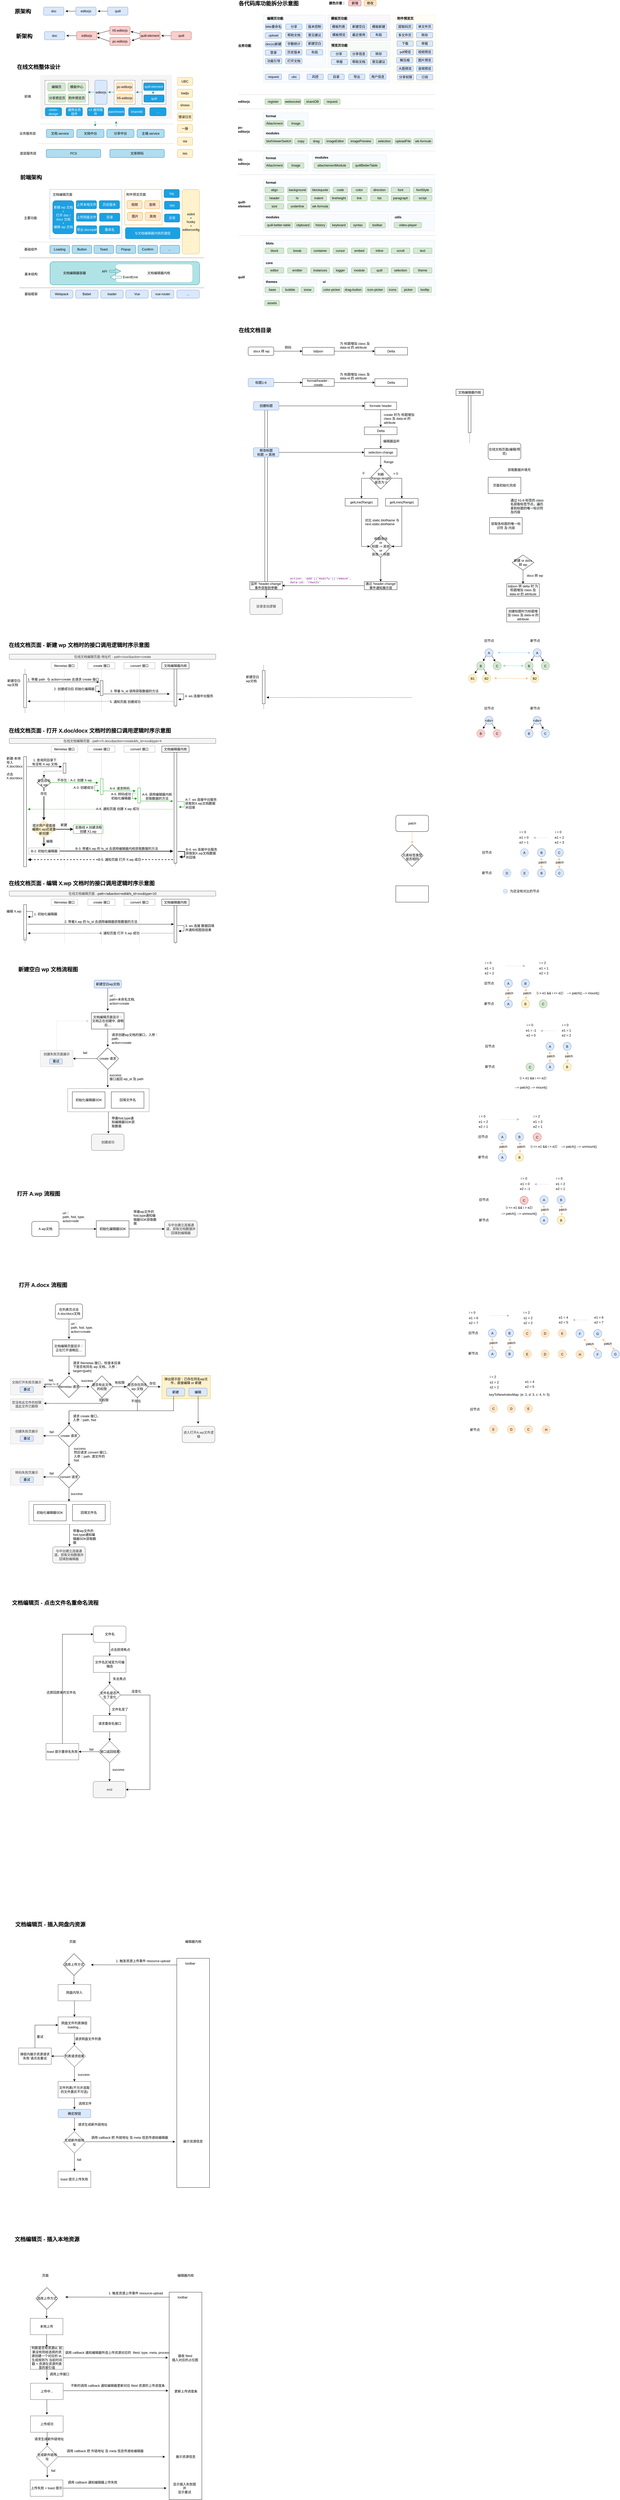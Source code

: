<mxfile version="14.2.3" type="github">
  <diagram id="Zyiit8WRXVwheUQ-SJ99" name="Page-1">
    <mxGraphModel dx="1240" dy="4279" grid="0" gridSize="10" guides="1" tooltips="1" connect="1" arrows="0" fold="1" page="1" pageScale="1" pageWidth="827" pageHeight="1169" math="0" shadow="0">
      <root>
        <mxCell id="0" />
        <mxCell id="1" parent="0" />
        <mxCell id="B4BRyZq-kbHg67kYiR5R-1" value="" style="rounded=0;whiteSpace=wrap;html=1;fontSize=12;align=left;fillColor=#dae8fc;strokeColor=#6c8ebf;opacity=20;" vertex="1" parent="1">
          <mxGeometry x="967.13" y="-3226" width="463.87" height="41" as="geometry" />
        </mxCell>
        <mxCell id="QEKkw8-dhY_-sb61ujyQ-127" value="" style="rounded=0;whiteSpace=wrap;html=1;fontSize=12;align=left;fillColor=#dae8fc;strokeColor=#6c8ebf;opacity=20;" parent="1" vertex="1">
          <mxGeometry x="967.13" y="-3008" width="628.62" height="60" as="geometry" />
        </mxCell>
        <mxCell id="QEKkw8-dhY_-sb61ujyQ-126" value="" style="rounded=0;whiteSpace=wrap;html=1;fontSize=12;align=left;fillColor=#dae8fc;strokeColor=#6c8ebf;opacity=20;" parent="1" vertex="1">
          <mxGeometry x="967.13" y="-3073" width="163.62" height="58" as="geometry" />
        </mxCell>
        <mxCell id="QEKkw8-dhY_-sb61ujyQ-100" value="" style="rounded=0;whiteSpace=wrap;html=1;fontSize=12;align=left;fillColor=#e1d5e7;strokeColor=#9673a6;opacity=20;" parent="1" vertex="1">
          <mxGeometry x="1203.65" y="-3432" width="228.62" height="94" as="geometry" />
        </mxCell>
        <mxCell id="QEKkw8-dhY_-sb61ujyQ-101" value="" style="rounded=0;whiteSpace=wrap;html=1;fontSize=12;align=left;fillColor=#d5e8d4;strokeColor=#82b366;opacity=20;" parent="1" vertex="1">
          <mxGeometry x="1203.65" y="-3331" width="228.62" height="91" as="geometry" />
        </mxCell>
        <mxCell id="QEKkw8-dhY_-sb61ujyQ-102" value="" style="rounded=0;whiteSpace=wrap;html=1;fontSize=12;align=left;fillColor=#fff2cc;strokeColor=#d6b656;opacity=20;" parent="1" vertex="1">
          <mxGeometry x="1444" y="-3432" width="154.75" height="248" as="geometry" />
        </mxCell>
        <mxCell id="QEKkw8-dhY_-sb61ujyQ-99" value="" style="rounded=0;whiteSpace=wrap;html=1;fontSize=12;align=left;fillColor=#dae8fc;strokeColor=#6c8ebf;opacity=20;" parent="1" vertex="1">
          <mxGeometry x="967.13" y="-3432" width="228.62" height="192" as="geometry" />
        </mxCell>
        <mxCell id="p73eoNOFYtfQ93ewcaSX-28" value="" style="rounded=0;whiteSpace=wrap;html=1;dashed=1;strokeWidth=1;fillColor=#f5f5f5;fontColor=#333333;strokeColor=none;" parent="1" vertex="1">
          <mxGeometry x="147.75" y="-3212" width="484" height="162" as="geometry" />
        </mxCell>
        <mxCell id="p73eoNOFYtfQ93ewcaSX-25" value="" style="rounded=0;whiteSpace=wrap;html=1;dashed=1;strokeWidth=1;" parent="1" vertex="1">
          <mxGeometry x="522" y="-3192.5" width="87" height="88" as="geometry" />
        </mxCell>
        <mxCell id="p73eoNOFYtfQ93ewcaSX-20" value="" style="rounded=0;whiteSpace=wrap;html=1;dashed=1;strokeWidth=1;" parent="1" vertex="1">
          <mxGeometry x="419" y="-3192.5" width="77" height="88" as="geometry" />
        </mxCell>
        <mxCell id="p73eoNOFYtfQ93ewcaSX-19" value="" style="rounded=0;whiteSpace=wrap;html=1;dashed=1;" parent="1" vertex="1">
          <mxGeometry x="165" y="-3192" width="160" height="88" as="geometry" />
        </mxCell>
        <mxCell id="NaXR2AlaeonDrs-Q8GLM-70" value="" style="html=1;points=[];perimeter=orthogonalPerimeter;rounded=0;shadow=0;glass=0;strokeColor=#000000;fillColor=#ffffff;fontSize=12;fontColor=#000000;align=center;" parent="1" vertex="1">
          <mxGeometry x="972" y="-2012" width="10" height="680.75" as="geometry" />
        </mxCell>
        <mxCell id="1aMFZUBl64lX4fMlub7T-537" value="convert 接口" style="shape=umlLifeline;perimeter=lifelinePerimeter;whiteSpace=wrap;html=1;container=1;collapsible=0;recursiveResize=0;outlineConnect=0;size=23;strokeColor=#A3A3A3;" parent="1" vertex="1">
          <mxGeometry x="455" y="-750" width="114" height="442" as="geometry" />
        </mxCell>
        <mxCell id="1aMFZUBl64lX4fMlub7T-535" value="create 接口" style="shape=umlLifeline;perimeter=lifelinePerimeter;whiteSpace=wrap;html=1;container=1;collapsible=0;recursiveResize=0;outlineConnect=0;size=23;strokeColor=#A3A3A3;" parent="1" vertex="1">
          <mxGeometry x="322.5" y="-750" width="99.5" height="442" as="geometry" />
        </mxCell>
        <mxCell id="1aMFZUBl64lX4fMlub7T-391" value="" style="rounded=1;whiteSpace=wrap;html=1;shadow=0;glass=0;strokeColor=#0e8088;strokeWidth=1;fillColor=#b0e3e6;fontSize=12;align=center;" parent="1" vertex="1">
          <mxGeometry x="183.57" y="-2527" width="549" height="85" as="geometry" />
        </mxCell>
        <mxCell id="1aMFZUBl64lX4fMlub7T-316" value="" style="endArrow=none;dashed=1;html=1;strokeColor=#000000;fontSize=12;fontColor=#CCCCCC;" parent="1" edge="1">
          <mxGeometry width="50" height="50" relative="1" as="geometry">
            <mxPoint x="92" y="-873" as="sourcePoint" />
            <mxPoint x="91.5" y="-1035" as="targetPoint" />
          </mxGeometry>
        </mxCell>
        <mxCell id="1aMFZUBl64lX4fMlub7T-208" value="弹出提示层：已存在同名wp文件，直接编辑 or 新建" style="rounded=0;fontSize=12;align=center;labelPosition=center;verticalLabelPosition=middle;verticalAlign=top;horizontal=1;whiteSpace=wrap;html=1;glass=0;shadow=0;strokeColor=#d6b656;fillColor=#fff2cc;" parent="1" vertex="1">
          <mxGeometry x="594.25" y="1559" width="178" height="86" as="geometry" />
        </mxCell>
        <mxCell id="1aMFZUBl64lX4fMlub7T-167" value="" style="edgeStyle=orthogonalEdgeStyle;rounded=0;orthogonalLoop=1;jettySize=auto;html=1;strokeColor=#000000;fontSize=12;" parent="1" source="1aMFZUBl64lX4fMlub7T-161" edge="1">
          <mxGeometry relative="1" as="geometry">
            <mxPoint x="398" y="672" as="targetPoint" />
          </mxGeometry>
        </mxCell>
        <mxCell id="1aMFZUBl64lX4fMlub7T-161" value="" style="rounded=0;whiteSpace=wrap;html=1;fillColor=#ffffff;fontSize=12;align=center;dashed=1;" parent="1" vertex="1">
          <mxGeometry x="248.5" y="507" width="299" height="85" as="geometry" />
        </mxCell>
        <mxCell id="XxC4l4LAaYLKOjhg_-a7-3" value="文档编辑页 - 点击文件名重命名流程" style="text;html=1;align=left;verticalAlign=middle;resizable=0;points=[];autosize=1;fontSize=20;fontStyle=1" parent="1" vertex="1">
          <mxGeometry x="42" y="2379" width="328" height="28" as="geometry" />
        </mxCell>
        <mxCell id="XxC4l4LAaYLKOjhg_-a7-44" style="edgeStyle=orthogonalEdgeStyle;rounded=0;orthogonalLoop=1;jettySize=auto;html=1;entryX=0.5;entryY=0;entryDx=0;entryDy=0;fontSize=12;" parent="1" source="XxC4l4LAaYLKOjhg_-a7-36" target="XxC4l4LAaYLKOjhg_-a7-43" edge="1">
          <mxGeometry relative="1" as="geometry" />
        </mxCell>
        <mxCell id="XxC4l4LAaYLKOjhg_-a7-36" value="请求重命名接口" style="rounded=0;whiteSpace=wrap;html=1;strokeColor=#4D4D4D;fillColor=#ffffff;fontSize=12;align=center;" parent="1" vertex="1">
          <mxGeometry x="342.5" y="2807" width="120" height="60" as="geometry" />
        </mxCell>
        <mxCell id="XxC4l4LAaYLKOjhg_-a7-41" style="edgeStyle=orthogonalEdgeStyle;rounded=0;orthogonalLoop=1;jettySize=auto;html=1;entryX=0.5;entryY=0;entryDx=0;entryDy=0;fontSize=12;" parent="1" source="XxC4l4LAaYLKOjhg_-a7-37" target="XxC4l4LAaYLKOjhg_-a7-36" edge="1">
          <mxGeometry relative="1" as="geometry" />
        </mxCell>
        <mxCell id="XxC4l4LAaYLKOjhg_-a7-64" style="edgeStyle=orthogonalEdgeStyle;rounded=0;orthogonalLoop=1;jettySize=auto;html=1;fontSize=12;" parent="1" source="XxC4l4LAaYLKOjhg_-a7-37" target="XxC4l4LAaYLKOjhg_-a7-56" edge="1">
          <mxGeometry relative="1" as="geometry">
            <mxPoint x="642.5" y="3071" as="targetPoint" />
            <Array as="points">
              <mxPoint x="550.5" y="2732" />
              <mxPoint x="550.5" y="3079" />
            </Array>
          </mxGeometry>
        </mxCell>
        <mxCell id="XxC4l4LAaYLKOjhg_-a7-37" value="文件名是否产生了变化" style="rhombus;whiteSpace=wrap;html=1;strokeColor=#4D4D4D;fillColor=#ffffff;fontSize=12;align=center;" parent="1" vertex="1">
          <mxGeometry x="362.5" y="2692" width="80" height="80" as="geometry" />
        </mxCell>
        <mxCell id="XxC4l4LAaYLKOjhg_-a7-59" style="edgeStyle=orthogonalEdgeStyle;rounded=0;orthogonalLoop=1;jettySize=auto;html=1;entryX=0.5;entryY=0;entryDx=0;entryDy=0;fontSize=12;" parent="1" source="XxC4l4LAaYLKOjhg_-a7-38" target="XxC4l4LAaYLKOjhg_-a7-58" edge="1">
          <mxGeometry relative="1" as="geometry" />
        </mxCell>
        <mxCell id="XxC4l4LAaYLKOjhg_-a7-38" value="文件名" style="rounded=1;whiteSpace=wrap;html=1;strokeColor=#4D4D4D;fillColor=#ffffff;fontSize=12;align=center;" parent="1" vertex="1">
          <mxGeometry x="342.5" y="2479" width="120" height="60" as="geometry" />
        </mxCell>
        <mxCell id="XxC4l4LAaYLKOjhg_-a7-39" value="失去焦点" style="text;html=1;align=center;verticalAlign=middle;resizable=0;points=[];autosize=1;fontSize=12;" parent="1" vertex="1">
          <mxGeometry x="409" y="2664" width="58" height="18" as="geometry" />
        </mxCell>
        <mxCell id="XxC4l4LAaYLKOjhg_-a7-42" value="文件名变了" style="text;html=1;align=center;verticalAlign=middle;resizable=0;points=[];autosize=1;fontSize=12;" parent="1" vertex="1">
          <mxGeometry x="404.5" y="2776" width="70" height="18" as="geometry" />
        </mxCell>
        <mxCell id="XxC4l4LAaYLKOjhg_-a7-47" style="edgeStyle=orthogonalEdgeStyle;rounded=0;orthogonalLoop=1;jettySize=auto;html=1;exitX=0.5;exitY=1;exitDx=0;exitDy=0;entryX=0.5;entryY=0;entryDx=0;entryDy=0;fontSize=12;" parent="1" source="XxC4l4LAaYLKOjhg_-a7-43" target="XxC4l4LAaYLKOjhg_-a7-56" edge="1">
          <mxGeometry relative="1" as="geometry">
            <mxPoint x="402.5" y="3041" as="targetPoint" />
          </mxGeometry>
        </mxCell>
        <mxCell id="XxC4l4LAaYLKOjhg_-a7-68" style="edgeStyle=orthogonalEdgeStyle;rounded=0;orthogonalLoop=1;jettySize=auto;html=1;entryX=1;entryY=0.5;entryDx=0;entryDy=0;fontSize=12;" parent="1" source="XxC4l4LAaYLKOjhg_-a7-43" target="XxC4l4LAaYLKOjhg_-a7-66" edge="1">
          <mxGeometry relative="1" as="geometry" />
        </mxCell>
        <mxCell id="XxC4l4LAaYLKOjhg_-a7-43" value="接口返回结果" style="rhombus;whiteSpace=wrap;html=1;strokeColor=#4D4D4D;fillColor=#ffffff;fontSize=12;align=center;" parent="1" vertex="1">
          <mxGeometry x="362.5" y="2900" width="80" height="80" as="geometry" />
        </mxCell>
        <mxCell id="XxC4l4LAaYLKOjhg_-a7-48" value="success" style="text;html=1;align=center;verticalAlign=middle;resizable=0;points=[];autosize=1;fontSize=12;" parent="1" vertex="1">
          <mxGeometry x="407" y="2997" width="53" height="18" as="geometry" />
        </mxCell>
        <mxCell id="XxC4l4LAaYLKOjhg_-a7-56" value="end" style="rounded=1;whiteSpace=wrap;html=1;strokeColor=#666666;fillColor=#f5f5f5;fontSize=12;align=center;fontColor=#333333;" parent="1" vertex="1">
          <mxGeometry x="342" y="3049" width="120" height="60" as="geometry" />
        </mxCell>
        <mxCell id="XxC4l4LAaYLKOjhg_-a7-61" style="edgeStyle=orthogonalEdgeStyle;rounded=0;orthogonalLoop=1;jettySize=auto;html=1;fontSize=12;" parent="1" source="XxC4l4LAaYLKOjhg_-a7-58" target="XxC4l4LAaYLKOjhg_-a7-37" edge="1">
          <mxGeometry relative="1" as="geometry" />
        </mxCell>
        <mxCell id="XxC4l4LAaYLKOjhg_-a7-58" value="文件名区域变为可编辑态" style="rounded=0;whiteSpace=wrap;html=1;strokeColor=#4D4D4D;fillColor=#ffffff;fontSize=12;align=center;" parent="1" vertex="1">
          <mxGeometry x="342.5" y="2589" width="120" height="60" as="geometry" />
        </mxCell>
        <mxCell id="XxC4l4LAaYLKOjhg_-a7-60" value="点击获得焦点" style="text;html=1;align=center;verticalAlign=middle;resizable=0;points=[];autosize=1;fontSize=12;" parent="1" vertex="1">
          <mxGeometry x="399.5" y="2557" width="82" height="18" as="geometry" />
        </mxCell>
        <mxCell id="XxC4l4LAaYLKOjhg_-a7-65" value="没变化" style="text;html=1;align=center;verticalAlign=middle;resizable=0;points=[];autosize=1;fontSize=12;" parent="1" vertex="1">
          <mxGeometry x="476.5" y="2710" width="46" height="18" as="geometry" />
        </mxCell>
        <mxCell id="XxC4l4LAaYLKOjhg_-a7-67" style="edgeStyle=orthogonalEdgeStyle;rounded=0;orthogonalLoop=1;jettySize=auto;html=1;entryX=0;entryY=0.5;entryDx=0;entryDy=0;fontSize=12;exitX=0.5;exitY=0;exitDx=0;exitDy=0;" parent="1" source="XxC4l4LAaYLKOjhg_-a7-66" target="XxC4l4LAaYLKOjhg_-a7-38" edge="1">
          <mxGeometry relative="1" as="geometry">
            <Array as="points">
              <mxPoint x="229" y="2509" />
            </Array>
          </mxGeometry>
        </mxCell>
        <mxCell id="XxC4l4LAaYLKOjhg_-a7-66" value="toast 提示重命名失败" style="rounded=0;whiteSpace=wrap;html=1;strokeColor=#4D4D4D;fillColor=#ffffff;fontSize=12;align=center;" parent="1" vertex="1">
          <mxGeometry x="169" y="2910" width="120" height="60" as="geometry" />
        </mxCell>
        <mxCell id="XxC4l4LAaYLKOjhg_-a7-69" value="fail" style="text;html=1;align=center;verticalAlign=middle;resizable=0;points=[];autosize=1;fontSize=12;" parent="1" vertex="1">
          <mxGeometry x="322" y="2923" width="25" height="18" as="geometry" />
        </mxCell>
        <mxCell id="XxC4l4LAaYLKOjhg_-a7-70" value="&lt;h1&gt;&lt;span style=&quot;font-size: 12px ; font-weight: normal&quot;&gt;还原回原来的文件名&lt;/span&gt;&lt;br&gt;&lt;/h1&gt;" style="text;html=1;strokeColor=none;fillColor=none;spacing=5;spacingTop=-20;whiteSpace=wrap;overflow=hidden;rounded=0;fontSize=12;align=center;" parent="1" vertex="1">
          <mxGeometry x="156" y="2699" width="138" height="40" as="geometry" />
        </mxCell>
        <mxCell id="XxC4l4LAaYLKOjhg_-a7-79" value="文档编辑页 - 插入网盘内资源" style="text;html=1;align=left;verticalAlign=middle;resizable=0;points=[];autosize=1;fontSize=20;fontStyle=1" parent="1" vertex="1">
          <mxGeometry x="54" y="3559" width="268" height="28" as="geometry" />
        </mxCell>
        <mxCell id="1aMFZUBl64lX4fMlub7T-413" style="edgeStyle=orthogonalEdgeStyle;rounded=1;orthogonalLoop=1;jettySize=auto;html=1;exitX=0.5;exitY=1;exitDx=0;exitDy=0;fillColor=#ffffff;fontSize=12;fontColor=#000000;" parent="1" source="XxC4l4LAaYLKOjhg_-a7-83" edge="1">
          <mxGeometry relative="1" as="geometry">
            <mxPoint x="171.353" y="5125.059" as="targetPoint" />
          </mxGeometry>
        </mxCell>
        <mxCell id="XxC4l4LAaYLKOjhg_-a7-83" value="本地上传" style="rounded=0;whiteSpace=wrap;html=1;labelBackgroundColor=none;strokeColor=#4D4D4D;fillColor=#ffffff;fontSize=12;fontColor=#000000;align=center;" parent="1" vertex="1">
          <mxGeometry x="111" y="5019" width="120" height="60" as="geometry" />
        </mxCell>
        <mxCell id="XxC4l4LAaYLKOjhg_-a7-114" style="edgeStyle=orthogonalEdgeStyle;rounded=0;orthogonalLoop=1;jettySize=auto;html=1;exitX=0.5;exitY=1;exitDx=0;exitDy=0;fontSize=12;fontColor=#000000;" parent="1" source="XxC4l4LAaYLKOjhg_-a7-84" target="XxC4l4LAaYLKOjhg_-a7-85" edge="1">
          <mxGeometry relative="1" as="geometry" />
        </mxCell>
        <mxCell id="XxC4l4LAaYLKOjhg_-a7-84" value="网盘内导入" style="rounded=0;whiteSpace=wrap;html=1;labelBackgroundColor=none;strokeColor=#4D4D4D;fillColor=#ffffff;fontSize=12;fontColor=#000000;align=center;" parent="1" vertex="1">
          <mxGeometry x="213.25" y="3794" width="120" height="60" as="geometry" />
        </mxCell>
        <mxCell id="XxC4l4LAaYLKOjhg_-a7-90" style="edgeStyle=orthogonalEdgeStyle;rounded=0;orthogonalLoop=1;jettySize=auto;html=1;exitX=0.5;exitY=1;exitDx=0;exitDy=0;fontSize=12;fontColor=#000000;" parent="1" source="XxC4l4LAaYLKOjhg_-a7-85" target="XxC4l4LAaYLKOjhg_-a7-88" edge="1">
          <mxGeometry relative="1" as="geometry" />
        </mxCell>
        <mxCell id="XxC4l4LAaYLKOjhg_-a7-85" value="网盘文件列表弹层&lt;br&gt;loading..." style="rounded=0;whiteSpace=wrap;html=1;labelBackgroundColor=none;strokeColor=#4D4D4D;fillColor=#ffffff;fontSize=12;fontColor=#000000;align=center;" parent="1" vertex="1">
          <mxGeometry x="213.25" y="3913" width="120" height="60" as="geometry" />
        </mxCell>
        <mxCell id="XxC4l4LAaYLKOjhg_-a7-116" style="edgeStyle=orthogonalEdgeStyle;rounded=0;orthogonalLoop=1;jettySize=auto;html=1;exitX=0.5;exitY=1;exitDx=0;exitDy=0;fontSize=12;fontColor=#000000;" parent="1" source="XxC4l4LAaYLKOjhg_-a7-86" target="XxC4l4LAaYLKOjhg_-a7-97" edge="1">
          <mxGeometry relative="1" as="geometry" />
        </mxCell>
        <mxCell id="XxC4l4LAaYLKOjhg_-a7-86" value="文件列表(不允许选取的文件置灰不可选)" style="rounded=0;whiteSpace=wrap;html=1;labelBackgroundColor=none;strokeColor=#4D4D4D;fillColor=#ffffff;fontSize=12;fontColor=#000000;align=center;" parent="1" vertex="1">
          <mxGeometry x="213.25" y="4150" width="120" height="60" as="geometry" />
        </mxCell>
        <mxCell id="XxC4l4LAaYLKOjhg_-a7-91" style="edgeStyle=orthogonalEdgeStyle;rounded=0;orthogonalLoop=1;jettySize=auto;html=1;exitX=0.5;exitY=1;exitDx=0;exitDy=0;fontSize=12;fontColor=#000000;" parent="1" source="XxC4l4LAaYLKOjhg_-a7-88" target="XxC4l4LAaYLKOjhg_-a7-86" edge="1">
          <mxGeometry relative="1" as="geometry" />
        </mxCell>
        <mxCell id="XxC4l4LAaYLKOjhg_-a7-94" style="edgeStyle=orthogonalEdgeStyle;rounded=0;orthogonalLoop=1;jettySize=auto;html=1;exitX=0;exitY=0.5;exitDx=0;exitDy=0;entryX=1;entryY=0.5;entryDx=0;entryDy=0;fontSize=12;fontColor=#000000;" parent="1" source="XxC4l4LAaYLKOjhg_-a7-88" target="XxC4l4LAaYLKOjhg_-a7-93" edge="1">
          <mxGeometry relative="1" as="geometry" />
        </mxCell>
        <mxCell id="XxC4l4LAaYLKOjhg_-a7-88" value="列表请求结果" style="rhombus;whiteSpace=wrap;html=1;labelBackgroundColor=none;strokeColor=#4D4D4D;fillColor=#ffffff;fontSize=12;fontColor=#000000;align=center;" parent="1" vertex="1">
          <mxGeometry x="233.25" y="4017" width="80" height="80" as="geometry" />
        </mxCell>
        <mxCell id="XxC4l4LAaYLKOjhg_-a7-89" value="请求网盘文件列表" style="text;html=1;align=center;verticalAlign=middle;resizable=0;points=[];autosize=1;fontSize=12;fontColor=#000000;" parent="1" vertex="1">
          <mxGeometry x="270.25" y="3985" width="106" height="18" as="geometry" />
        </mxCell>
        <mxCell id="XxC4l4LAaYLKOjhg_-a7-92" value="success" style="text;html=1;align=center;verticalAlign=middle;resizable=0;points=[];autosize=1;fontSize=12;fontColor=#000000;" parent="1" vertex="1">
          <mxGeometry x="280.25" y="4116" width="53" height="18" as="geometry" />
        </mxCell>
        <mxCell id="XxC4l4LAaYLKOjhg_-a7-95" style="edgeStyle=orthogonalEdgeStyle;rounded=0;orthogonalLoop=1;jettySize=auto;html=1;exitX=0.5;exitY=0;exitDx=0;exitDy=0;entryX=0;entryY=0.5;entryDx=0;entryDy=0;fontSize=12;fontColor=#000000;" parent="1" source="XxC4l4LAaYLKOjhg_-a7-93" target="XxC4l4LAaYLKOjhg_-a7-85" edge="1">
          <mxGeometry relative="1" as="geometry" />
        </mxCell>
        <mxCell id="XxC4l4LAaYLKOjhg_-a7-93" value="弹层内展示资源请求失败 请点击重试" style="rounded=0;whiteSpace=wrap;html=1;labelBackgroundColor=none;strokeColor=#4D4D4D;fillColor=#ffffff;fontSize=12;fontColor=#000000;align=center;" parent="1" vertex="1">
          <mxGeometry x="68.25" y="4027" width="120" height="60" as="geometry" />
        </mxCell>
        <mxCell id="XxC4l4LAaYLKOjhg_-a7-96" value="重试" style="text;html=1;align=left;verticalAlign=middle;resizable=0;points=[];autosize=1;fontSize=12;fontColor=#000000;" parent="1" vertex="1">
          <mxGeometry x="133.25" y="3977" width="34" height="18" as="geometry" />
        </mxCell>
        <mxCell id="XxC4l4LAaYLKOjhg_-a7-101" value="" style="edgeStyle=orthogonalEdgeStyle;rounded=0;orthogonalLoop=1;jettySize=auto;html=1;fontSize=12;fontColor=#000000;" parent="1" source="XxC4l4LAaYLKOjhg_-a7-97" edge="1">
          <mxGeometry relative="1" as="geometry">
            <mxPoint x="273.25" y="4332" as="targetPoint" />
          </mxGeometry>
        </mxCell>
        <mxCell id="XxC4l4LAaYLKOjhg_-a7-97" value="确定按钮" style="rounded=1;whiteSpace=wrap;html=1;labelBackgroundColor=none;strokeColor=#6c8ebf;fillColor=#dae8fc;fontSize=12;align=center;" parent="1" vertex="1">
          <mxGeometry x="213.25" y="4252" width="120" height="31" as="geometry" />
        </mxCell>
        <mxCell id="XxC4l4LAaYLKOjhg_-a7-104" value="" style="edgeStyle=orthogonalEdgeStyle;rounded=0;orthogonalLoop=1;jettySize=auto;html=1;fontSize=12;fontColor=#000000;" parent="1" source="XxC4l4LAaYLKOjhg_-a7-99" target="XxC4l4LAaYLKOjhg_-a7-100" edge="1">
          <mxGeometry relative="1" as="geometry" />
        </mxCell>
        <mxCell id="XxC4l4LAaYLKOjhg_-a7-99" value="生成新外链地址" style="rhombus;whiteSpace=wrap;html=1;labelBackgroundColor=none;strokeColor=#4D4D4D;fillColor=#ffffff;fontSize=12;fontColor=#000000;align=center;" parent="1" vertex="1">
          <mxGeometry x="233.25" y="4333" width="80" height="80" as="geometry" />
        </mxCell>
        <mxCell id="XxC4l4LAaYLKOjhg_-a7-100" value="toast 提示上传失败" style="rounded=0;whiteSpace=wrap;html=1;labelBackgroundColor=none;strokeColor=#4D4D4D;fillColor=#ffffff;fontSize=12;fontColor=#000000;align=center;" parent="1" vertex="1">
          <mxGeometry x="213.25" y="4479" width="120" height="60" as="geometry" />
        </mxCell>
        <mxCell id="XxC4l4LAaYLKOjhg_-a7-102" value="请求生成新外链地址" style="text;html=1;align=center;verticalAlign=middle;resizable=0;points=[];autosize=1;fontSize=12;fontColor=#000000;" parent="1" vertex="1">
          <mxGeometry x="280.75" y="4299" width="118" height="18" as="geometry" />
        </mxCell>
        <mxCell id="XxC4l4LAaYLKOjhg_-a7-109" value="fail" style="text;html=1;align=left;verticalAlign=middle;resizable=0;points=[];autosize=1;fontSize=12;fontColor=#000000;" parent="1" vertex="1">
          <mxGeometry x="280.75" y="4428" width="25" height="18" as="geometry" />
        </mxCell>
        <mxCell id="1aMFZUBl64lX4fMlub7T-427" style="edgeStyle=orthogonalEdgeStyle;rounded=1;orthogonalLoop=1;jettySize=auto;html=1;exitX=1;exitY=0.5;exitDx=0;exitDy=0;strokeColor=#000000;fillColor=#ffffff;fontSize=12;fontColor=#000000;" parent="1" source="XxC4l4LAaYLKOjhg_-a7-117" edge="1">
          <mxGeometry relative="1" as="geometry">
            <mxPoint x="611" y="5642" as="targetPoint" />
          </mxGeometry>
        </mxCell>
        <mxCell id="XxC4l4LAaYLKOjhg_-a7-117" value="上传失败 + toast 提示" style="rounded=0;whiteSpace=wrap;html=1;labelBackgroundColor=none;strokeColor=#4D4D4D;fillColor=#ffffff;fontSize=12;fontColor=#000000;align=center;" parent="1" vertex="1">
          <mxGeometry x="110.88" y="5612" width="120" height="60" as="geometry" />
        </mxCell>
        <mxCell id="XxC4l4LAaYLKOjhg_-a7-120" value="调用上传接口" style="text;html=1;align=center;verticalAlign=middle;resizable=0;points=[];autosize=1;fontSize=12;fontColor=#000000;" parent="1" vertex="1">
          <mxGeometry x="177" y="5215" width="82" height="18" as="geometry" />
        </mxCell>
        <mxCell id="XxC4l4LAaYLKOjhg_-a7-122" value="调用 callback 把 外链地址 及 meta 信息传递给编辑器" style="text;html=1;align=left;verticalAlign=middle;resizable=0;points=[];autosize=1;fontSize=12;fontColor=#000000;" parent="1" vertex="1">
          <mxGeometry x="242.88" y="5497" width="292" height="18" as="geometry" />
        </mxCell>
        <mxCell id="XxC4l4LAaYLKOjhg_-a7-127" value="文档编辑页 - 插入本地资源" style="text;html=1;align=left;verticalAlign=middle;resizable=0;points=[];autosize=1;fontSize=20;fontStyle=1" parent="1" vertex="1">
          <mxGeometry x="51.5" y="4714" width="248" height="28" as="geometry" />
        </mxCell>
        <mxCell id="1aMFZUBl64lX4fMlub7T-2" value="在线文档页面 - 新建 wp 文档时的接口调用逻辑时序示意图" style="text;html=1;align=left;verticalAlign=middle;resizable=0;points=[];autosize=1;fontSize=20;fontStyle=1" parent="1" vertex="1">
          <mxGeometry x="30" y="-1135" width="527" height="28" as="geometry" />
        </mxCell>
        <mxCell id="1aMFZUBl64lX4fMlub7T-14" value="filemetas 接口" style="shape=umlLifeline;perimeter=lifelinePerimeter;whiteSpace=wrap;html=1;container=1;collapsible=0;recursiveResize=0;outlineConnect=0;size=23;strokeColor=#B3B3B3;" parent="1" vertex="1">
          <mxGeometry x="188" y="-1056" width="97" height="183" as="geometry" />
        </mxCell>
        <mxCell id="1aMFZUBl64lX4fMlub7T-28" value="新建-本地导入X.doc/docx&lt;br&gt;&lt;br&gt;点击 X.doc/docx" style="rounded=1;whiteSpace=wrap;html=1;align=left;strokeColor=none;" parent="1" vertex="1">
          <mxGeometry x="21.75" y="-715" width="62" height="94" as="geometry" />
        </mxCell>
        <mxCell id="1aMFZUBl64lX4fMlub7T-56" value="新建空白 wp 文档流程图" style="text;html=1;align=left;verticalAlign=middle;resizable=0;points=[];autosize=1;fontSize=20;fontStyle=1" parent="1" vertex="1">
          <mxGeometry x="65.13" y="55" width="229" height="28" as="geometry" />
        </mxCell>
        <mxCell id="1aMFZUBl64lX4fMlub7T-158" style="edgeStyle=orthogonalEdgeStyle;rounded=0;orthogonalLoop=1;jettySize=auto;html=1;strokeColor=#000000;fontSize=12;" parent="1" source="1aMFZUBl64lX4fMlub7T-57" edge="1">
          <mxGeometry relative="1" as="geometry">
            <mxPoint x="395.5" y="222" as="targetPoint" />
          </mxGeometry>
        </mxCell>
        <mxCell id="1aMFZUBl64lX4fMlub7T-57" value="新建空白wp文档" style="rounded=1;whiteSpace=wrap;html=1;fillColor=#dae8fc;strokeColor=#6c8ebf;" parent="1" vertex="1">
          <mxGeometry x="345.5" y="109" width="100" height="29.37" as="geometry" />
        </mxCell>
        <mxCell id="1aMFZUBl64lX4fMlub7T-157" style="edgeStyle=orthogonalEdgeStyle;rounded=0;orthogonalLoop=1;jettySize=auto;html=1;strokeColor=#000000;fontSize=12;" parent="1" source="1aMFZUBl64lX4fMlub7T-58" edge="1">
          <mxGeometry relative="1" as="geometry">
            <mxPoint x="395.5" y="354" as="targetPoint" />
          </mxGeometry>
        </mxCell>
        <mxCell id="1aMFZUBl64lX4fMlub7T-58" value="文档编辑页面显示：&lt;br&gt;文档正在创建中, 请稍后...." style="rounded=0;whiteSpace=wrap;html=1;fillColor=#ffffff;fontSize=12;align=center;" parent="1" vertex="1">
          <mxGeometry x="335.5" y="228.69" width="120" height="60" as="geometry" />
        </mxCell>
        <mxCell id="1aMFZUBl64lX4fMlub7T-59" value="url：&#xa;path=未命名文档,&#xa;action=create" style="text;strokeColor=none;fillColor=#ffffff;spacing=0;spacingTop=0;overflow=hidden;rounded=0;dashed=1;fontSize=12;verticalAlign=top;horizontal=1;whiteSpace=wrap;" parent="1" vertex="1">
          <mxGeometry x="402" y="154" width="103" height="46" as="geometry" />
        </mxCell>
        <mxCell id="1aMFZUBl64lX4fMlub7T-160" style="edgeStyle=orthogonalEdgeStyle;rounded=0;orthogonalLoop=1;jettySize=auto;html=1;strokeColor=#000000;fontSize=12;" parent="1" source="1aMFZUBl64lX4fMlub7T-60" edge="1">
          <mxGeometry relative="1" as="geometry">
            <mxPoint x="395.5" y="503" as="targetPoint" />
          </mxGeometry>
        </mxCell>
        <mxCell id="1aMFZUBl64lX4fMlub7T-169" value="" style="edgeStyle=orthogonalEdgeStyle;rounded=0;orthogonalLoop=1;jettySize=auto;html=1;strokeColor=#000000;fontSize=12;" parent="1" source="1aMFZUBl64lX4fMlub7T-60" target="1aMFZUBl64lX4fMlub7T-168" edge="1">
          <mxGeometry relative="1" as="geometry" />
        </mxCell>
        <mxCell id="1aMFZUBl64lX4fMlub7T-60" value="create 请求" style="rhombus;whiteSpace=wrap;html=1;fillColor=#ffffff;fontSize=12;align=center;" parent="1" vertex="1">
          <mxGeometry x="355.5" y="357" width="80" height="80" as="geometry" />
        </mxCell>
        <mxCell id="1aMFZUBl64lX4fMlub7T-61" value="请求创建wp文档的接口，入参：&#xa;path,&#xa;action=create" style="text;strokeColor=none;fillColor=#ffffff;spacing=0;spacingTop=0;overflow=hidden;rounded=0;dashed=1;fontSize=12;verticalAlign=top;horizontal=1;whiteSpace=wrap;" parent="1" vertex="1">
          <mxGeometry x="410" y="298" width="182" height="56" as="geometry" />
        </mxCell>
        <mxCell id="1aMFZUBl64lX4fMlub7T-125" value="初始化编辑器SDK" style="rounded=0;whiteSpace=wrap;html=1;fillColor=#ffffff;fontSize=12;align=center;" parent="1" vertex="1">
          <mxGeometry x="265.5" y="519" width="120" height="60" as="geometry" />
        </mxCell>
        <mxCell id="1aMFZUBl64lX4fMlub7T-126" value="创建成功" style="rounded=1;whiteSpace=wrap;html=1;fillColor=#f5f5f5;fontSize=12;align=center;strokeColor=#666666;fontColor=#333333;" parent="1" vertex="1">
          <mxGeometry x="335.5" y="674" width="120" height="60" as="geometry" />
        </mxCell>
        <mxCell id="1aMFZUBl64lX4fMlub7T-129" value="success&#xa;接口返回 wp_id 及 path" style="text;strokeColor=none;fillColor=#ffffff;spacing=0;spacingTop=0;overflow=hidden;rounded=0;dashed=1;fontSize=12;verticalAlign=top;horizontal=1;whiteSpace=wrap;" parent="1" vertex="1">
          <mxGeometry x="402" y="446" width="163" height="46" as="geometry" />
        </mxCell>
        <mxCell id="1aMFZUBl64lX4fMlub7T-136" value="带着fsid,type通知编辑器SDK获取数据" style="text;strokeColor=none;fillColor=#ffffff;spacing=0;spacingTop=0;overflow=hidden;rounded=0;dashed=1;fontSize=12;verticalAlign=top;horizontal=1;whiteSpace=wrap;" parent="1" vertex="1">
          <mxGeometry x="410" y="603.5" width="88" height="53" as="geometry" />
        </mxCell>
        <mxCell id="1aMFZUBl64lX4fMlub7T-163" value="回填文件名" style="rounded=0;whiteSpace=wrap;html=1;fillColor=#ffffff;fontSize=12;align=center;" parent="1" vertex="1">
          <mxGeometry x="408.5" y="519" width="120" height="60" as="geometry" />
        </mxCell>
        <mxCell id="1aMFZUBl64lX4fMlub7T-216" style="edgeStyle=orthogonalEdgeStyle;rounded=0;orthogonalLoop=1;jettySize=auto;html=1;fontSize=12;fontColor=#000000;dashed=1;strokeColor=#CCCCCC;" parent="1" source="1aMFZUBl64lX4fMlub7T-168" edge="1">
          <mxGeometry relative="1" as="geometry">
            <mxPoint x="325.5" y="259" as="targetPoint" />
            <Array as="points">
              <mxPoint x="208.5" y="259" />
            </Array>
          </mxGeometry>
        </mxCell>
        <mxCell id="1aMFZUBl64lX4fMlub7T-168" value="创建失败页面展示" style="rounded=0;whiteSpace=wrap;html=1;fillColor=#f5f5f5;fontSize=12;align=center;verticalAlign=top;fontColor=#333333;strokeColor=#CCCCCC;" parent="1" vertex="1">
          <mxGeometry x="148" y="367" width="120" height="60" as="geometry" />
        </mxCell>
        <mxCell id="1aMFZUBl64lX4fMlub7T-170" value="重试" style="rounded=1;whiteSpace=wrap;html=1;fillColor=#dae8fc;strokeColor=#6c8ebf;" parent="1" vertex="1">
          <mxGeometry x="182" y="398" width="47" height="18.69" as="geometry" />
        </mxCell>
        <mxCell id="1aMFZUBl64lX4fMlub7T-175" value="" style="edgeStyle=orthogonalEdgeStyle;rounded=0;orthogonalLoop=1;jettySize=auto;html=1;strokeColor=#000000;fontSize=12;" parent="1" source="1aMFZUBl64lX4fMlub7T-176" edge="1">
          <mxGeometry relative="1" as="geometry">
            <mxPoint x="255.25" y="2187" as="targetPoint" />
          </mxGeometry>
        </mxCell>
        <mxCell id="1aMFZUBl64lX4fMlub7T-176" value="" style="rounded=0;whiteSpace=wrap;html=1;fillColor=#ffffff;fontSize=12;align=center;dashed=1;" parent="1" vertex="1">
          <mxGeometry x="106.25" y="2021" width="299" height="85" as="geometry" />
        </mxCell>
        <mxCell id="1aMFZUBl64lX4fMlub7T-177" style="edgeStyle=orthogonalEdgeStyle;rounded=0;orthogonalLoop=1;jettySize=auto;html=1;strokeColor=#000000;fontSize=12;" parent="1" source="1aMFZUBl64lX4fMlub7T-178" edge="1">
          <mxGeometry relative="1" as="geometry">
            <mxPoint x="253.25" y="1426" as="targetPoint" />
          </mxGeometry>
        </mxCell>
        <mxCell id="1aMFZUBl64lX4fMlub7T-178" value="在列表页点击A.doc/docx文档" style="rounded=1;whiteSpace=wrap;html=1;" parent="1" vertex="1">
          <mxGeometry x="203.25" y="1297" width="100" height="55.37" as="geometry" />
        </mxCell>
        <mxCell id="1aMFZUBl64lX4fMlub7T-179" style="edgeStyle=orthogonalEdgeStyle;rounded=0;orthogonalLoop=1;jettySize=auto;html=1;strokeColor=#000000;fontSize=12;" parent="1" source="1aMFZUBl64lX4fMlub7T-180" edge="1">
          <mxGeometry relative="1" as="geometry">
            <mxPoint x="253.25" y="1558" as="targetPoint" />
          </mxGeometry>
        </mxCell>
        <mxCell id="1aMFZUBl64lX4fMlub7T-180" value="文档编辑页面显示：&lt;br&gt;正在打开请稍后...." style="rounded=0;whiteSpace=wrap;html=1;fillColor=#ffffff;fontSize=12;align=center;" parent="1" vertex="1">
          <mxGeometry x="193.25" y="1428.69" width="120" height="60" as="geometry" />
        </mxCell>
        <mxCell id="1aMFZUBl64lX4fMlub7T-181" value="url：&#xa;path, fsid, type,&#xa;action=create" style="text;strokeColor=none;fillColor=#ffffff;spacing=0;spacingTop=0;overflow=hidden;rounded=0;dashed=1;fontSize=12;verticalAlign=top;horizontal=1;whiteSpace=wrap;" parent="1" vertex="1">
          <mxGeometry x="259.75" y="1358" width="103" height="65" as="geometry" />
        </mxCell>
        <mxCell id="1aMFZUBl64lX4fMlub7T-182" style="edgeStyle=orthogonalEdgeStyle;rounded=0;orthogonalLoop=1;jettySize=auto;html=1;strokeColor=#000000;fontSize=12;" parent="1" source="1aMFZUBl64lX4fMlub7T-184" edge="1">
          <mxGeometry relative="1" as="geometry">
            <mxPoint x="253.25" y="2022" as="targetPoint" />
          </mxGeometry>
        </mxCell>
        <mxCell id="1aMFZUBl64lX4fMlub7T-240" value="" style="edgeStyle=orthogonalEdgeStyle;rounded=0;orthogonalLoop=1;jettySize=auto;html=1;strokeColor=#000000;fontSize=12;fontColor=#000000;" parent="1" source="1aMFZUBl64lX4fMlub7T-184" target="1aMFZUBl64lX4fMlub7T-238" edge="1">
          <mxGeometry relative="1" as="geometry" />
        </mxCell>
        <mxCell id="1aMFZUBl64lX4fMlub7T-184" value="convert 请求" style="rhombus;whiteSpace=wrap;html=1;fillColor=#ffffff;fontSize=12;align=center;" parent="1" vertex="1">
          <mxGeometry x="213.25" y="1892" width="80" height="80" as="geometry" />
        </mxCell>
        <mxCell id="1aMFZUBl64lX4fMlub7T-185" value="请求 filemetas 接口，检查本目录下是否有同名 wp 文档，入参：&#xa;target=[path]" style="text;strokeColor=none;fillColor=#ffffff;spacing=0;spacingTop=0;overflow=hidden;rounded=0;dashed=1;fontSize=12;verticalAlign=top;horizontal=1;whiteSpace=wrap;" parent="1" vertex="1">
          <mxGeometry x="267.75" y="1502" width="182" height="53" as="geometry" />
        </mxCell>
        <mxCell id="1aMFZUBl64lX4fMlub7T-186" value="初始化编辑器SDK" style="rounded=0;whiteSpace=wrap;html=1;fillColor=#ffffff;fontSize=12;align=center;" parent="1" vertex="1">
          <mxGeometry x="123.25" y="2033" width="120" height="60" as="geometry" />
        </mxCell>
        <mxCell id="1aMFZUBl64lX4fMlub7T-187" value="与中台建立连接通道，获取文档数据并回填到编辑器" style="rounded=1;whiteSpace=wrap;html=1;fillColor=#f5f5f5;fontSize=12;align=center;strokeColor=#666666;fontColor=#333333;" parent="1" vertex="1">
          <mxGeometry x="193.25" y="2188" width="120" height="60" as="geometry" />
        </mxCell>
        <mxCell id="1aMFZUBl64lX4fMlub7T-188" value="success" style="text;strokeColor=none;fillColor=#ffffff;spacing=0;spacingTop=0;overflow=hidden;rounded=0;dashed=1;fontSize=12;verticalAlign=top;horizontal=1;whiteSpace=wrap;" parent="1" vertex="1">
          <mxGeometry x="259.75" y="1982" width="163" height="37" as="geometry" />
        </mxCell>
        <mxCell id="1aMFZUBl64lX4fMlub7T-189" value="带着wp文件的fsid,type通知编辑器SDK获取数据" style="text;strokeColor=none;fillColor=#ffffff;spacing=0;spacingTop=0;overflow=hidden;rounded=0;dashed=1;fontSize=12;verticalAlign=top;horizontal=1;whiteSpace=wrap;" parent="1" vertex="1">
          <mxGeometry x="267.75" y="2117.5" width="88" height="58.5" as="geometry" />
        </mxCell>
        <mxCell id="1aMFZUBl64lX4fMlub7T-190" value="回填文件名" style="rounded=0;whiteSpace=wrap;html=1;fillColor=#ffffff;fontSize=12;align=center;" parent="1" vertex="1">
          <mxGeometry x="266.25" y="2033" width="120" height="60" as="geometry" />
        </mxCell>
        <mxCell id="1aMFZUBl64lX4fMlub7T-199" value="" style="edgeStyle=orthogonalEdgeStyle;rounded=0;orthogonalLoop=1;jettySize=auto;html=1;strokeColor=#000000;fontSize=12;" parent="1" source="1aMFZUBl64lX4fMlub7T-196" edge="1">
          <mxGeometry relative="1" as="geometry">
            <mxPoint x="328.25" y="1601" as="targetPoint" />
          </mxGeometry>
        </mxCell>
        <mxCell id="1aMFZUBl64lX4fMlub7T-223" value="" style="edgeStyle=orthogonalEdgeStyle;rounded=0;orthogonalLoop=1;jettySize=auto;html=1;strokeColor=#000000;fontSize=12;fontColor=#000000;" parent="1" source="1aMFZUBl64lX4fMlub7T-196" target="1aMFZUBl64lX4fMlub7T-214" edge="1">
          <mxGeometry relative="1" as="geometry" />
        </mxCell>
        <mxCell id="1aMFZUBl64lX4fMlub7T-196" value="filemetas 请求" style="rhombus;whiteSpace=wrap;html=1;fillColor=#ffffff;fontSize=12;align=center;" parent="1" vertex="1">
          <mxGeometry x="213.25" y="1561" width="80" height="80" as="geometry" />
        </mxCell>
        <mxCell id="1aMFZUBl64lX4fMlub7T-203" value="" style="edgeStyle=orthogonalEdgeStyle;rounded=0;orthogonalLoop=1;jettySize=auto;html=1;strokeColor=#000000;fontSize=12;" parent="1" source="1aMFZUBl64lX4fMlub7T-198" edge="1">
          <mxGeometry relative="1" as="geometry">
            <mxPoint x="589.25" y="1601" as="targetPoint" />
          </mxGeometry>
        </mxCell>
        <mxCell id="1aMFZUBl64lX4fMlub7T-219" style="edgeStyle=orthogonalEdgeStyle;rounded=0;orthogonalLoop=1;jettySize=auto;html=1;entryX=0.5;entryY=0;entryDx=0;entryDy=0;strokeColor=#000000;fontSize=12;fontColor=#000000;" parent="1" source="1aMFZUBl64lX4fMlub7T-198" target="1aMFZUBl64lX4fMlub7T-211" edge="1">
          <mxGeometry relative="1" as="geometry">
            <Array as="points">
              <mxPoint x="504.25" y="1689" />
              <mxPoint x="253.25" y="1689" />
            </Array>
          </mxGeometry>
        </mxCell>
        <mxCell id="1aMFZUBl64lX4fMlub7T-198" value="是否存在同名 wp 文档" style="rhombus;whiteSpace=wrap;html=1;fillColor=#ffffff;fontSize=12;align=center;" parent="1" vertex="1">
          <mxGeometry x="464.25" y="1561" width="80" height="80" as="geometry" />
        </mxCell>
        <mxCell id="1aMFZUBl64lX4fMlub7T-201" value="success" style="text;strokeColor=none;fillColor=#ffffff;spacing=0;spacingTop=0;overflow=hidden;rounded=0;dashed=1;fontSize=12;verticalAlign=top;horizontal=1;whiteSpace=wrap;" parent="1" vertex="1">
          <mxGeometry x="297.5" y="1567" width="46.75" height="27" as="geometry" />
        </mxCell>
        <mxCell id="1aMFZUBl64lX4fMlub7T-206" value="存在" style="text;html=1;align=center;verticalAlign=middle;resizable=0;points=[];autosize=1;fontSize=12;" parent="1" vertex="1">
          <mxGeometry x="543.25" y="1580" width="34" height="18" as="geometry" />
        </mxCell>
        <mxCell id="1aMFZUBl64lX4fMlub7T-218" style="edgeStyle=orthogonalEdgeStyle;rounded=0;orthogonalLoop=1;jettySize=auto;html=1;entryX=0.5;entryY=0;entryDx=0;entryDy=0;strokeColor=#000000;fontSize=12;fontColor=#000000;" parent="1" source="1aMFZUBl64lX4fMlub7T-207" target="1aMFZUBl64lX4fMlub7T-211" edge="1">
          <mxGeometry relative="1" as="geometry">
            <Array as="points">
              <mxPoint x="637.25" y="1689" />
              <mxPoint x="253.25" y="1689" />
            </Array>
          </mxGeometry>
        </mxCell>
        <mxCell id="1aMFZUBl64lX4fMlub7T-207" value="新建" style="rounded=1;whiteSpace=wrap;html=1;fillColor=#dae8fc;strokeColor=#6c8ebf;" parent="1" vertex="1">
          <mxGeometry x="611.25" y="1606" width="67" height="29.37" as="geometry" />
        </mxCell>
        <mxCell id="1aMFZUBl64lX4fMlub7T-245" value="" style="edgeStyle=orthogonalEdgeStyle;rounded=0;orthogonalLoop=1;jettySize=auto;html=1;strokeColor=#000000;fontSize=12;fontColor=#000000;" parent="1" source="1aMFZUBl64lX4fMlub7T-210" edge="1">
          <mxGeometry relative="1" as="geometry">
            <mxPoint x="727.25" y="1737" as="targetPoint" />
            <Array as="points">
              <mxPoint x="727.25" y="1737" />
            </Array>
          </mxGeometry>
        </mxCell>
        <mxCell id="1aMFZUBl64lX4fMlub7T-210" value="编辑" style="rounded=1;whiteSpace=wrap;html=1;fillColor=#dae8fc;strokeColor=#6c8ebf;" parent="1" vertex="1">
          <mxGeometry x="693.25" y="1606" width="67" height="29.37" as="geometry" />
        </mxCell>
        <mxCell id="1aMFZUBl64lX4fMlub7T-234" value="" style="edgeStyle=orthogonalEdgeStyle;rounded=0;orthogonalLoop=1;jettySize=auto;html=1;strokeColor=#000000;fontSize=12;fontColor=#000000;" parent="1" source="1aMFZUBl64lX4fMlub7T-211" target="1aMFZUBl64lX4fMlub7T-184" edge="1">
          <mxGeometry relative="1" as="geometry" />
        </mxCell>
        <mxCell id="1aMFZUBl64lX4fMlub7T-236" value="" style="edgeStyle=orthogonalEdgeStyle;rounded=0;orthogonalLoop=1;jettySize=auto;html=1;strokeColor=#000000;fontSize=12;fontColor=#000000;" parent="1" source="1aMFZUBl64lX4fMlub7T-211" target="1aMFZUBl64lX4fMlub7T-232" edge="1">
          <mxGeometry relative="1" as="geometry" />
        </mxCell>
        <mxCell id="1aMFZUBl64lX4fMlub7T-211" value="create 请求" style="rhombus;whiteSpace=wrap;html=1;rounded=0;shadow=0;glass=0;strokeColor=#000000;fillColor=none;fontSize=12;fontColor=#000000;align=center;" parent="1" vertex="1">
          <mxGeometry x="213.25" y="1741" width="80" height="80" as="geometry" />
        </mxCell>
        <mxCell id="1aMFZUBl64lX4fMlub7T-214" value="文档打开失败页展示" style="rounded=0;whiteSpace=wrap;html=1;fillColor=#f5f5f5;fontSize=12;align=center;verticalAlign=top;fontColor=#333333;strokeColor=#CCCCCC;" parent="1" vertex="1">
          <mxGeometry x="38.25" y="1571" width="120" height="60" as="geometry" />
        </mxCell>
        <mxCell id="1aMFZUBl64lX4fMlub7T-215" value="重试" style="rounded=1;whiteSpace=wrap;html=1;fillColor=#dae8fc;strokeColor=#6c8ebf;" parent="1" vertex="1">
          <mxGeometry x="73.75" y="1601" width="49" height="20.37" as="geometry" />
        </mxCell>
        <mxCell id="1aMFZUBl64lX4fMlub7T-220" value="不存在" style="text;html=1;align=center;verticalAlign=middle;resizable=0;points=[];autosize=1;fontSize=12;fontColor=#000000;" parent="1" vertex="1">
          <mxGeometry x="476.25" y="1645" width="46" height="18" as="geometry" />
        </mxCell>
        <mxCell id="1aMFZUBl64lX4fMlub7T-221" value="请求 create 接口，&#xa;入参：path, fsid" style="text;strokeColor=none;fillColor=#ffffff;spacing=0;spacingTop=0;overflow=hidden;rounded=0;dashed=1;fontSize=12;verticalAlign=top;horizontal=1;whiteSpace=wrap;" parent="1" vertex="1">
          <mxGeometry x="267.75" y="1697" width="106.5" height="36" as="geometry" />
        </mxCell>
        <mxCell id="1aMFZUBl64lX4fMlub7T-222" value="fail" style="text;html=1;align=center;verticalAlign=middle;resizable=0;points=[];autosize=1;fontSize=12;fontColor=#000000;" parent="1" vertex="1">
          <mxGeometry x="299.5" y="367" width="25" height="18" as="geometry" />
        </mxCell>
        <mxCell id="1aMFZUBl64lX4fMlub7T-226" value="fail, &lt;br&gt;errno != 0" style="text;html=1;align=center;verticalAlign=middle;resizable=0;points=[];autosize=1;fontSize=12;fontColor=#000000;" parent="1" vertex="1">
          <mxGeometry x="157.25" y="1568" width="62" height="32" as="geometry" />
        </mxCell>
        <mxCell id="1aMFZUBl64lX4fMlub7T-232" value="创建失败页展示" style="rounded=0;whiteSpace=wrap;html=1;fillColor=#f5f5f5;fontSize=12;align=center;verticalAlign=top;fontColor=#333333;strokeColor=#CCCCCC;" parent="1" vertex="1">
          <mxGeometry x="38.25" y="1751" width="120" height="60" as="geometry" />
        </mxCell>
        <mxCell id="1aMFZUBl64lX4fMlub7T-233" value="重试" style="rounded=1;whiteSpace=wrap;html=1;fillColor=#dae8fc;strokeColor=#6c8ebf;" parent="1" vertex="1">
          <mxGeometry x="73.75" y="1781" width="49" height="20.37" as="geometry" />
        </mxCell>
        <mxCell id="1aMFZUBl64lX4fMlub7T-235" value="success&#xa;然后请求 convert 接口，&#xa;入参：path, 源文件的fsid" style="text;strokeColor=none;fillColor=#ffffff;spacing=0;spacingTop=0;overflow=hidden;rounded=0;dashed=1;fontSize=12;verticalAlign=top;horizontal=1;whiteSpace=wrap;" parent="1" vertex="1">
          <mxGeometry x="271.25" y="1816" width="129" height="73" as="geometry" />
        </mxCell>
        <mxCell id="1aMFZUBl64lX4fMlub7T-237" value="fail" style="text;html=1;align=center;verticalAlign=middle;resizable=0;points=[];autosize=1;fontSize=12;fontColor=#000000;" parent="1" vertex="1">
          <mxGeometry x="176.25" y="1758" width="25" height="18" as="geometry" />
        </mxCell>
        <mxCell id="1aMFZUBl64lX4fMlub7T-238" value="转码失败页展示" style="rounded=0;whiteSpace=wrap;html=1;fillColor=#f5f5f5;fontSize=12;align=center;verticalAlign=top;fontColor=#333333;strokeColor=#CCCCCC;" parent="1" vertex="1">
          <mxGeometry x="38.25" y="1902" width="120" height="60" as="geometry" />
        </mxCell>
        <mxCell id="1aMFZUBl64lX4fMlub7T-239" value="重试" style="rounded=1;whiteSpace=wrap;html=1;fillColor=#dae8fc;strokeColor=#6c8ebf;" parent="1" vertex="1">
          <mxGeometry x="73.75" y="1932" width="49" height="20.37" as="geometry" />
        </mxCell>
        <mxCell id="1aMFZUBl64lX4fMlub7T-241" value="fail" style="text;html=1;align=center;verticalAlign=middle;resizable=0;points=[];autosize=1;fontSize=12;fontColor=#000000;" parent="1" vertex="1">
          <mxGeometry x="176.25" y="1910" width="25" height="18" as="geometry" />
        </mxCell>
        <mxCell id="1aMFZUBl64lX4fMlub7T-243" value="进入打开A.wp文件逻辑" style="rounded=1;whiteSpace=wrap;html=1;shadow=0;glass=0;strokeColor=#666666;fillColor=#f5f5f5;fontSize=12;fontColor=#333333;align=center;" parent="1" vertex="1">
          <mxGeometry x="668.75" y="1746" width="120" height="60" as="geometry" />
        </mxCell>
        <mxCell id="1aMFZUBl64lX4fMlub7T-246" value="打开 A.docx 流程图" style="text;html=1;align=left;verticalAlign=middle;resizable=0;points=[];autosize=1;fontSize=20;fontStyle=1" parent="1" vertex="1">
          <mxGeometry x="67.25" y="1213" width="188" height="28" as="geometry" />
        </mxCell>
        <mxCell id="1aMFZUBl64lX4fMlub7T-260" value="在线文档编辑页面-地址栏 -&amp;nbsp;&lt;span style=&quot;text-align: left&quot;&gt;path=/xxx/&amp;amp;action=create&lt;/span&gt;" style="rounded=1;whiteSpace=wrap;html=1;shadow=0;glass=0;strokeColor=#666666;fillColor=#f5f5f5;fontSize=12;fontColor=#333333;align=center;" parent="1" vertex="1">
          <mxGeometry x="34" y="-1087" width="758" height="19" as="geometry" />
        </mxCell>
        <mxCell id="1aMFZUBl64lX4fMlub7T-264" value="create 接口" style="shape=umlLifeline;perimeter=lifelinePerimeter;whiteSpace=wrap;html=1;container=1;collapsible=0;recursiveResize=0;outlineConnect=0;size=23;strokeColor=#A3A3A3;" parent="1" vertex="1">
          <mxGeometry x="322.5" y="-1056" width="99.5" height="178" as="geometry" />
        </mxCell>
        <mxCell id="1aMFZUBl64lX4fMlub7T-279" value="" style="html=1;points=[];perimeter=orthogonalPerimeter;rounded=0;shadow=0;glass=0;strokeColor=#000000;fillColor=#ffffff;fontSize=12;fontColor=#000000;align=left;" parent="1aMFZUBl64lX4fMlub7T-264" vertex="1">
          <mxGeometry x="45.5" y="66" width="10" height="55" as="geometry" />
        </mxCell>
        <mxCell id="1aMFZUBl64lX4fMlub7T-265" value="convert 接口" style="shape=umlLifeline;perimeter=lifelinePerimeter;whiteSpace=wrap;html=1;container=1;collapsible=0;recursiveResize=0;outlineConnect=0;size=23;strokeColor=#A3A3A3;" parent="1" vertex="1">
          <mxGeometry x="455" y="-1056" width="114" height="171" as="geometry" />
        </mxCell>
        <mxCell id="1aMFZUBl64lX4fMlub7T-19" value="新建空白wp文档" style="rounded=1;whiteSpace=wrap;html=1;strokeColor=none;align=left;" parent="1" vertex="1">
          <mxGeometry x="25" y="-1008" width="55.5" height="52" as="geometry" />
        </mxCell>
        <mxCell id="1aMFZUBl64lX4fMlub7T-277" value="" style="html=1;points=[];perimeter=orthogonalPerimeter;rounded=0;shadow=0;glass=0;strokeColor=#000000;fillColor=#ffffff;fontSize=12;fontColor=#000000;align=center;" parent="1" vertex="1">
          <mxGeometry x="87" y="-1013" width="10" height="122" as="geometry" />
        </mxCell>
        <mxCell id="1aMFZUBl64lX4fMlub7T-278" value="1. 带着 path&amp;nbsp; 与 action=create 去请求 create 接口" style="html=1;verticalAlign=bottom;endArrow=block;strokeColor=#000000;fontSize=12;fontColor=#000000;" parent="1" edge="1">
          <mxGeometry width="80" relative="1" as="geometry">
            <mxPoint x="99" y="-985" as="sourcePoint" />
            <mxPoint x="364" y="-985" as="targetPoint" />
          </mxGeometry>
        </mxCell>
        <mxCell id="1aMFZUBl64lX4fMlub7T-282" value="" style="html=1;verticalAlign=bottom;endArrow=block;strokeColor=#000000;fontSize=12;fontColor=#000000;" parent="1" edge="1">
          <mxGeometry width="80" relative="1" as="geometry">
            <mxPoint x="380.5" y="-941" as="sourcePoint" />
            <mxPoint x="623" y="-941" as="targetPoint" />
          </mxGeometry>
        </mxCell>
        <mxCell id="1aMFZUBl64lX4fMlub7T-283" value="文档编辑器内核" style="shape=umlLifeline;perimeter=lifelinePerimeter;whiteSpace=wrap;html=1;container=1;collapsible=0;recursiveResize=0;outlineConnect=0;size=23;" parent="1" vertex="1">
          <mxGeometry x="594" y="-1056" width="100" height="167" as="geometry" />
        </mxCell>
        <mxCell id="1aMFZUBl64lX4fMlub7T-253" value="" style="html=1;points=[];perimeter=orthogonalPerimeter;rounded=0;shadow=0;glass=0;strokeColor=#000000;fillColor=#ffffff;fontSize=12;fontColor=#000000;align=center;" parent="1aMFZUBl64lX4fMlub7T-283" vertex="1">
          <mxGeometry x="45" y="23" width="10" height="136" as="geometry" />
        </mxCell>
        <mxCell id="1aMFZUBl64lX4fMlub7T-285" value="4. ws 连接中台服务" style="edgeStyle=orthogonalEdgeStyle;html=1;align=left;spacingLeft=2;endArrow=block;rounded=0;entryX=1;entryY=0;strokeColor=#000000;fontSize=12;fontColor=#000000;" parent="1aMFZUBl64lX4fMlub7T-283" edge="1">
          <mxGeometry relative="1" as="geometry">
            <mxPoint x="55.5" y="115" as="sourcePoint" />
            <Array as="points">
              <mxPoint x="80.5" y="115" />
            </Array>
            <mxPoint x="60.5" y="135" as="targetPoint" />
          </mxGeometry>
        </mxCell>
        <mxCell id="1aMFZUBl64lX4fMlub7T-287" value="1. 查询同目录下&lt;br&gt;有没有 X.wp 文档" style="html=1;verticalAlign=bottom;endArrow=block;strokeColor=#000000;fontSize=12;fontColor=#000000;" parent="1" edge="1">
          <mxGeometry width="80" relative="1" as="geometry">
            <mxPoint x="99.5" y="-674" as="sourcePoint" />
            <mxPoint x="227" y="-674" as="targetPoint" />
          </mxGeometry>
        </mxCell>
        <mxCell id="1aMFZUBl64lX4fMlub7T-294" value="" style="edgeStyle=orthogonalEdgeStyle;rounded=0;orthogonalLoop=1;jettySize=auto;html=1;strokeColor=#000000;fontSize=12;fontColor=#000000;" parent="1" source="1aMFZUBl64lX4fMlub7T-293" target="1aMFZUBl64lX4fMlub7T-198" edge="1">
          <mxGeometry relative="1" as="geometry" />
        </mxCell>
        <mxCell id="1aMFZUBl64lX4fMlub7T-296" style="edgeStyle=orthogonalEdgeStyle;rounded=0;orthogonalLoop=1;jettySize=auto;html=1;strokeColor=#000000;fontSize=12;fontColor=#000000;" parent="1" source="1aMFZUBl64lX4fMlub7T-293" edge="1">
          <mxGeometry relative="1" as="geometry">
            <mxPoint x="161.25" y="1662" as="targetPoint" />
            <Array as="points">
              <mxPoint x="374.25" y="1662" />
            </Array>
          </mxGeometry>
        </mxCell>
        <mxCell id="1aMFZUBl64lX4fMlub7T-293" value="是否有此文件的权限" style="rhombus;whiteSpace=wrap;html=1;fillColor=#ffffff;fontSize=12;align=center;" parent="1" vertex="1">
          <mxGeometry x="334.25" y="1561" width="80" height="80" as="geometry" />
        </mxCell>
        <mxCell id="1aMFZUBl64lX4fMlub7T-295" value="有权限" style="text;html=1;align=center;verticalAlign=middle;resizable=0;points=[];autosize=1;fontSize=12;fontColor=#000000;" parent="1" vertex="1">
          <mxGeometry x="416.25" y="1577" width="46" height="18" as="geometry" />
        </mxCell>
        <mxCell id="1aMFZUBl64lX4fMlub7T-297" value="您没有此文件的权限或此文件已删除" style="rounded=0;whiteSpace=wrap;html=1;fillColor=#f5f5f5;fontSize=12;align=center;verticalAlign=top;fontColor=#333333;strokeColor=#CCCCCC;" parent="1" vertex="1">
          <mxGeometry x="38.25" y="1645" width="120" height="42" as="geometry" />
        </mxCell>
        <mxCell id="1aMFZUBl64lX4fMlub7T-298" value="无权限" style="text;html=1;align=center;verticalAlign=middle;resizable=0;points=[];autosize=1;fontSize=12;fontColor=#000000;" parent="1" vertex="1">
          <mxGeometry x="356.75" y="1641" width="46" height="18" as="geometry" />
        </mxCell>
        <mxCell id="1aMFZUBl64lX4fMlub7T-300" value="打开 A.wp 流程图" style="text;html=1;align=left;verticalAlign=middle;resizable=0;points=[];autosize=1;fontSize=20;fontStyle=1" parent="1" vertex="1">
          <mxGeometry x="60" y="878" width="169" height="28" as="geometry" />
        </mxCell>
        <mxCell id="1aMFZUBl64lX4fMlub7T-301" style="edgeStyle=orthogonalEdgeStyle;rounded=0;orthogonalLoop=1;jettySize=auto;html=1;strokeColor=#000000;fontSize=12;entryX=0;entryY=0.5;entryDx=0;entryDy=0;" parent="1" source="1aMFZUBl64lX4fMlub7T-302" target="1aMFZUBl64lX4fMlub7T-332" edge="1">
          <mxGeometry relative="1" as="geometry">
            <mxPoint x="969.5" y="1107.31" as="targetPoint" />
          </mxGeometry>
        </mxCell>
        <mxCell id="1aMFZUBl64lX4fMlub7T-302" value="A.wp文档" style="rounded=1;whiteSpace=wrap;html=1;" parent="1" vertex="1">
          <mxGeometry x="116.5" y="994.31" width="100" height="55.37" as="geometry" />
        </mxCell>
        <mxCell id="1aMFZUBl64lX4fMlub7T-304" value="url：&#xa;path, fsid, type,&#xa;action=edit" style="text;strokeColor=none;fillColor=#ffffff;spacing=0;spacingTop=0;overflow=hidden;rounded=0;dashed=1;fontSize=12;verticalAlign=top;horizontal=1;whiteSpace=wrap;" parent="1" vertex="1">
          <mxGeometry x="230" y="952.31" width="103" height="65" as="geometry" />
        </mxCell>
        <mxCell id="1aMFZUBl64lX4fMlub7T-317" value="" style="html=1;points=[];perimeter=orthogonalPerimeter;rounded=0;shadow=0;glass=0;strokeColor=#000000;fillColor=#ffffff;fontSize=12;fontColor=#000000;align=center;" parent="1" vertex="1">
          <mxGeometry x="87" y="-711" width="10" height="404" as="geometry" />
        </mxCell>
        <mxCell id="1aMFZUBl64lX4fMlub7T-321" value="编辑 X.wp" style="rounded=1;whiteSpace=wrap;html=1;align=left;strokeColor=none;" parent="1" vertex="1">
          <mxGeometry x="21.75" y="-158" width="62" height="30" as="geometry" />
        </mxCell>
        <mxCell id="1aMFZUBl64lX4fMlub7T-326" value="2. 带着X.wp 的 fs_id 去调用编辑器获取数据的方法" style="html=1;verticalAlign=bottom;endArrow=block;strokeColor=#000000;fontSize=12;fontColor=#000000;" parent="1" edge="1">
          <mxGeometry width="80" relative="1" as="geometry">
            <mxPoint x="101" y="-96" as="sourcePoint" />
            <mxPoint x="638" y="-96" as="targetPoint" />
          </mxGeometry>
        </mxCell>
        <mxCell id="1aMFZUBl64lX4fMlub7T-327" value="3. ws 连接 数据回填&lt;br&gt;并通知视图层结果" style="edgeStyle=orthogonalEdgeStyle;html=1;align=left;spacingLeft=2;endArrow=block;rounded=0;entryX=1;entryY=0;strokeColor=#000000;fontSize=12;fontColor=#000000;" parent="1" edge="1">
          <mxGeometry relative="1" as="geometry">
            <mxPoint x="650.5" y="-91" as="sourcePoint" />
            <Array as="points">
              <mxPoint x="675.5" y="-91" />
            </Array>
            <mxPoint x="655.5" y="-71" as="targetPoint" />
          </mxGeometry>
        </mxCell>
        <mxCell id="1aMFZUBl64lX4fMlub7T-328" value="" style="html=1;points=[];perimeter=orthogonalPerimeter;rounded=0;shadow=0;glass=0;strokeColor=#000000;fontSize=12;fontColor=#000000;align=center;" parent="1" vertex="1">
          <mxGeometry x="87" y="-168" width="10" height="130" as="geometry" />
        </mxCell>
        <mxCell id="1aMFZUBl64lX4fMlub7T-329" value="" style="endArrow=none;dashed=1;html=1;strokeColor=#000000;fontSize=12;fontColor=#CCCCCC;" parent="1" edge="1">
          <mxGeometry width="50" height="50" relative="1" as="geometry">
            <mxPoint x="92" y="-47" as="sourcePoint" />
            <mxPoint x="92" y="-27" as="targetPoint" />
          </mxGeometry>
        </mxCell>
        <mxCell id="1aMFZUBl64lX4fMlub7T-471" style="edgeStyle=orthogonalEdgeStyle;rounded=1;jumpSize=6;orthogonalLoop=1;jettySize=auto;html=1;exitX=1;exitY=0.5;exitDx=0;exitDy=0;entryX=0;entryY=0.5;entryDx=0;entryDy=0;startFill=1;endSize=6;strokeColor=#000000;fillColor=#ffffff;fontSize=12;fontColor=#000000;" parent="1" source="1aMFZUBl64lX4fMlub7T-332" target="1aMFZUBl64lX4fMlub7T-472" edge="1">
          <mxGeometry relative="1" as="geometry">
            <mxPoint x="973.5" y="1246.31" as="targetPoint" />
            <Array as="points" />
          </mxGeometry>
        </mxCell>
        <mxCell id="1aMFZUBl64lX4fMlub7T-332" value="&lt;span style=&quot;color: rgb(0 , 0 , 0) ; font-family: &amp;#34;helvetica&amp;#34; ; font-size: 12px ; font-style: normal ; font-weight: 400 ; letter-spacing: normal ; text-align: center ; text-indent: 0px ; text-transform: none ; word-spacing: 0px ; background-color: rgb(248 , 249 , 250) ; display: inline ; float: none&quot;&gt;初始化编辑器SDK&lt;/span&gt;" style="rounded=0;whiteSpace=wrap;html=1;fillColor=#ffffff;fontSize=12;align=center;" parent="1" vertex="1">
          <mxGeometry x="353.5" y="991.99" width="120" height="60" as="geometry" />
        </mxCell>
        <mxCell id="1aMFZUBl64lX4fMlub7T-334" value="前端架构" style="text;html=1;align=left;verticalAlign=middle;resizable=0;points=[];autosize=1;fontSize=20;fontStyle=1" parent="1" vertex="1">
          <mxGeometry x="71.75" y="-2851" width="90" height="28" as="geometry" />
        </mxCell>
        <mxCell id="1aMFZUBl64lX4fMlub7T-342" value="基础框架" style="rounded=1;whiteSpace=wrap;html=1;shadow=0;glass=0;strokeWidth=1;fontSize=12;align=center;strokeColor=none;" parent="1" vertex="1">
          <mxGeometry x="74.07" y="-2423" width="80" height="30" as="geometry" />
        </mxCell>
        <mxCell id="1aMFZUBl64lX4fMlub7T-372" value="主要功能" style="rounded=1;whiteSpace=wrap;html=1;shadow=0;glass=0;strokeWidth=1;fontSize=12;align=center;strokeColor=none;" parent="1" vertex="1">
          <mxGeometry x="72.07" y="-2702" width="80" height="30" as="geometry" />
        </mxCell>
        <mxCell id="1aMFZUBl64lX4fMlub7T-373" value="基础组件" style="rounded=1;whiteSpace=wrap;html=1;shadow=0;glass=0;strokeWidth=1;fontSize=12;align=center;strokeColor=none;" parent="1" vertex="1">
          <mxGeometry x="73.07" y="-2587" width="80" height="30" as="geometry" />
        </mxCell>
        <mxCell id="1aMFZUBl64lX4fMlub7T-377" value="" style="line;strokeWidth=1;fillColor=none;align=left;verticalAlign=middle;spacingTop=-1;spacingLeft=3;spacingRight=3;rotatable=0;labelPosition=right;points=[];portConstraint=eastwest;rounded=0;shadow=0;glass=0;dashed=1;fontSize=12;fontColor=#000000;html=1;strokeColor=#A3A3A3;" parent="1" vertex="1">
          <mxGeometry x="73.07" y="-2603" width="642" height="8" as="geometry" />
        </mxCell>
        <mxCell id="1aMFZUBl64lX4fMlub7T-378" value="" style="line;strokeWidth=1;fillColor=none;align=left;verticalAlign=middle;spacingTop=-1;spacingLeft=3;spacingRight=3;rotatable=0;labelPosition=right;points=[];portConstraint=eastwest;rounded=0;shadow=0;glass=0;dashed=1;fontSize=12;fontColor=#000000;html=1;" parent="1" vertex="1">
          <mxGeometry x="73.07" y="-2435" width="677.5" height="8" as="geometry" />
        </mxCell>
        <mxCell id="1aMFZUBl64lX4fMlub7T-380" value="基本结构" style="rounded=1;whiteSpace=wrap;html=1;shadow=0;glass=0;strokeWidth=1;fontSize=12;align=center;strokeColor=none;" parent="1" vertex="1">
          <mxGeometry x="74.07" y="-2496" width="80" height="30" as="geometry" />
        </mxCell>
        <mxCell id="1aMFZUBl64lX4fMlub7T-384" value="文档编辑器容器" style="rounded=0;whiteSpace=wrap;html=1;shadow=0;glass=0;strokeWidth=1;fontSize=12;fontColor=#000000;align=center;fillColor=none;strokeColor=none;" parent="1" vertex="1">
          <mxGeometry x="193.57" y="-2515" width="158.5" height="60" as="geometry" />
        </mxCell>
        <mxCell id="1aMFZUBl64lX4fMlub7T-393" value="" style="rounded=1;whiteSpace=wrap;html=1;shadow=0;glass=0;strokeWidth=1;fontSize=12;align=center;strokeColor=#9AC7BF;" parent="1" vertex="1">
          <mxGeometry x="424.07" y="-2518" width="283" height="67" as="geometry" />
        </mxCell>
        <mxCell id="1aMFZUBl64lX4fMlub7T-388" value="" style="shape=flexArrow;endArrow=classic;html=1;fillColor=#b0e3e6;fontSize=12;fontColor=#000000;strokeColor=#0e8088;width=7.039;endSize=6.045;endWidth=11.392;" parent="1" edge="1">
          <mxGeometry width="50" height="50" relative="1" as="geometry">
            <mxPoint x="401.07" y="-2492" as="sourcePoint" />
            <mxPoint x="444.07" y="-2492" as="targetPoint" />
          </mxGeometry>
        </mxCell>
        <mxCell id="1aMFZUBl64lX4fMlub7T-395" value="文档编辑器内核" style="rounded=0;whiteSpace=wrap;html=1;shadow=0;glass=0;strokeWidth=1;fontSize=12;fontColor=#000000;align=center;fillColor=none;strokeColor=none;" parent="1" vertex="1">
          <mxGeometry x="479.57" y="-2515" width="205.5" height="60" as="geometry" />
        </mxCell>
        <mxCell id="1aMFZUBl64lX4fMlub7T-396" value="" style="shape=flexArrow;endArrow=classic;html=1;fontSize=12;fontColor=#000000;strokeColor=#0e8088;width=7.039;endSize=6.045;endWidth=11.392;fillColor=#ffffff;" parent="1" edge="1">
          <mxGeometry width="50" height="50" relative="1" as="geometry">
            <mxPoint x="447.07" y="-2470.06" as="sourcePoint" />
            <mxPoint x="404.07" y="-2470.06" as="targetPoint" />
          </mxGeometry>
        </mxCell>
        <mxCell id="1aMFZUBl64lX4fMlub7T-397" value="API" style="text;html=1;align=center;verticalAlign=middle;resizable=0;points=[];autosize=1;fontSize=12;fontColor=#000000;" parent="1" vertex="1">
          <mxGeometry x="368.07" y="-2500" width="29" height="18" as="geometry" />
        </mxCell>
        <mxCell id="1aMFZUBl64lX4fMlub7T-398" value="EventEmit" style="text;html=1;align=center;verticalAlign=middle;resizable=0;points=[];autosize=1;fontSize=12;fontColor=#000000;" parent="1" vertex="1">
          <mxGeometry x="445.07" y="-2479" width="65" height="18" as="geometry" />
        </mxCell>
        <mxCell id="1aMFZUBl64lX4fMlub7T-399" value="" style="line;strokeWidth=1;fillColor=none;align=left;verticalAlign=middle;spacingTop=-1;spacingLeft=3;spacingRight=3;rotatable=0;labelPosition=right;points=[];portConstraint=eastwest;rounded=0;shadow=0;glass=0;dashed=1;fontSize=12;fontColor=#000000;html=1;" parent="1" vertex="1">
          <mxGeometry x="73.07" y="-2545" width="676.5" height="8" as="geometry" />
        </mxCell>
        <mxCell id="1aMFZUBl64lX4fMlub7T-401" value="" style="group" parent="1" vertex="1" connectable="0">
          <mxGeometry x="183.07" y="-2587" width="476.5" height="30" as="geometry" />
        </mxCell>
        <mxCell id="1aMFZUBl64lX4fMlub7T-364" value="Loading" style="rounded=1;whiteSpace=wrap;html=1;shadow=0;glass=0;strokeColor=#10739e;strokeWidth=1;fillColor=#b1ddf0;fontSize=12;align=center;" parent="1aMFZUBl64lX4fMlub7T-401" vertex="1">
          <mxGeometry width="72.471" height="30" as="geometry" />
        </mxCell>
        <mxCell id="1aMFZUBl64lX4fMlub7T-365" value="Button" style="rounded=1;whiteSpace=wrap;html=1;shadow=0;glass=0;strokeColor=#10739e;strokeWidth=1;fillColor=#b1ddf0;fontSize=12;align=center;" parent="1aMFZUBl64lX4fMlub7T-401" vertex="1">
          <mxGeometry x="81.53" width="72.471" height="30" as="geometry" />
        </mxCell>
        <mxCell id="1aMFZUBl64lX4fMlub7T-366" value="Toast" style="rounded=1;whiteSpace=wrap;html=1;shadow=0;glass=0;strokeColor=#10739e;strokeWidth=1;fillColor=#b1ddf0;fontSize=12;align=center;" parent="1aMFZUBl64lX4fMlub7T-401" vertex="1">
          <mxGeometry x="161.702" width="72.471" height="30" as="geometry" />
        </mxCell>
        <mxCell id="1aMFZUBl64lX4fMlub7T-367" value="Popup" style="rounded=1;whiteSpace=wrap;html=1;shadow=0;glass=0;strokeColor=#10739e;strokeWidth=1;fillColor=#b1ddf0;fontSize=12;align=center;" parent="1aMFZUBl64lX4fMlub7T-401" vertex="1">
          <mxGeometry x="242.779" width="72.471" height="30" as="geometry" />
        </mxCell>
        <mxCell id="1aMFZUBl64lX4fMlub7T-368" value="Confirm" style="rounded=1;whiteSpace=wrap;html=1;shadow=0;glass=0;strokeColor=#10739e;strokeWidth=1;fillColor=#b1ddf0;fontSize=12;align=center;" parent="1aMFZUBl64lX4fMlub7T-401" vertex="1">
          <mxGeometry x="323.404" width="72.471" height="30" as="geometry" />
        </mxCell>
        <mxCell id="1aMFZUBl64lX4fMlub7T-369" value="..." style="rounded=1;whiteSpace=wrap;html=1;shadow=0;glass=0;strokeColor=#10739e;strokeWidth=1;fillColor=#b1ddf0;fontSize=12;align=center;" parent="1aMFZUBl64lX4fMlub7T-401" vertex="1">
          <mxGeometry x="404.029" width="72.471" height="30" as="geometry" />
        </mxCell>
        <mxCell id="1aMFZUBl64lX4fMlub7T-403" value="eslint&lt;br&gt;+&lt;br&gt;husky&lt;br&gt;+&lt;br&gt;editorconfig" style="rounded=1;whiteSpace=wrap;html=1;shadow=0;glass=0;strokeWidth=1;fontSize=12;align=center;fillColor=#fff2cc;horizontal=1;strokeColor=#d6b656;" parent="1" vertex="1">
          <mxGeometry x="668.57" y="-2792" width="64" height="237" as="geometry" />
        </mxCell>
        <mxCell id="1aMFZUBl64lX4fMlub7T-361" value="" style="rounded=0;whiteSpace=wrap;html=1;shadow=0;glass=0;strokeWidth=1;fontSize=12;align=center;strokeColor=#d79b00;fillColor=none;" parent="1" vertex="1">
          <mxGeometry x="457.97" y="-2792" width="136.6" height="130" as="geometry" />
        </mxCell>
        <mxCell id="1aMFZUBl64lX4fMlub7T-362" value="附件预览页面" style="text;html=1;align=center;verticalAlign=middle;resizable=0;points=[];autosize=1;fontSize=12;" parent="1" vertex="1">
          <mxGeometry x="458.109" y="-2782" width="82" height="18" as="geometry" />
        </mxCell>
        <mxCell id="1aMFZUBl64lX4fMlub7T-359" value="" style="rounded=0;whiteSpace=wrap;html=1;shadow=0;glass=0;strokeWidth=1;fillColor=#ffffff;fontSize=12;fontColor=#CCCCCC;align=center;strokeColor=#7EA6E0;" parent="1" vertex="1">
          <mxGeometry x="183.07" y="-2792" width="264.169" height="181" as="geometry" />
        </mxCell>
        <mxCell id="1aMFZUBl64lX4fMlub7T-347" value="上传本地文件" style="rounded=1;whiteSpace=wrap;html=1;shadow=0;glass=0;strokeColor=#006EAF;strokeWidth=1;fillColor=#1ba1e2;fontSize=12;align=center;fontColor=#ffffff;" parent="1" vertex="1">
          <mxGeometry x="279.683" y="-2751" width="74.677" height="30" as="geometry" />
        </mxCell>
        <mxCell id="1aMFZUBl64lX4fMlub7T-348" value="重命名" style="rounded=1;whiteSpace=wrap;html=1;shadow=0;glass=0;strokeColor=#006EAF;strokeWidth=1;fillColor=#1ba1e2;fontSize=12;align=center;fontColor=#ffffff;" parent="1" vertex="1">
          <mxGeometry x="364.628" y="-2659" width="74.677" height="30" as="geometry" />
        </mxCell>
        <mxCell id="1aMFZUBl64lX4fMlub7T-349" value="导出 docx/pdf" style="rounded=1;whiteSpace=wrap;html=1;shadow=0;glass=0;strokeColor=#006EAF;strokeWidth=1;fillColor=#1ba1e2;fontSize=12;align=center;fontColor=#ffffff;" parent="1" vertex="1">
          <mxGeometry x="280.617" y="-2659" width="74.677" height="30" as="geometry" />
        </mxCell>
        <mxCell id="1aMFZUBl64lX4fMlub7T-351" value="新建 wp 文档&lt;br&gt;+&lt;br&gt;打开 doc / docx 文档&lt;br&gt;+&lt;br&gt;编辑 wp 文档" style="rounded=1;whiteSpace=wrap;html=1;shadow=0;glass=0;strokeColor=#006EAF;strokeWidth=1;fillColor=#1ba1e2;fontSize=12;align=center;fontColor=#ffffff;" parent="1" vertex="1">
          <mxGeometry x="193.57" y="-2751" width="77.25" height="122" as="geometry" />
        </mxCell>
        <mxCell id="1aMFZUBl64lX4fMlub7T-352" value="历史版本" style="rounded=1;whiteSpace=wrap;html=1;shadow=0;glass=0;strokeColor=#006EAF;strokeWidth=1;fillColor=#1ba1e2;fontSize=12;align=center;fontColor=#ffffff;" parent="1" vertex="1">
          <mxGeometry x="364.16" y="-2751" width="74.68" height="30" as="geometry" />
        </mxCell>
        <mxCell id="1aMFZUBl64lX4fMlub7T-353" value="上传网盘文件" style="rounded=1;whiteSpace=wrap;html=1;shadow=0;glass=0;strokeColor=#006EAF;strokeWidth=1;fillColor=#1ba1e2;fontSize=12;align=center;fontColor=#ffffff;" parent="1" vertex="1">
          <mxGeometry x="280.383" y="-2705" width="74.677" height="30" as="geometry" />
        </mxCell>
        <mxCell id="1aMFZUBl64lX4fMlub7T-355" value="视频" style="rounded=1;whiteSpace=wrap;html=1;shadow=0;glass=0;strokeColor=#d79b00;strokeWidth=1;fillColor=#ffe6cc;fontSize=12;align=center;" parent="1" vertex="1">
          <mxGeometry x="465.776" y="-2751" width="56.008" height="30" as="geometry" />
        </mxCell>
        <mxCell id="1aMFZUBl64lX4fMlub7T-356" value="音频" style="rounded=1;whiteSpace=wrap;html=1;shadow=0;glass=0;strokeColor=#d79b00;strokeWidth=1;fillColor=#ffe6cc;fontSize=12;align=center;" parent="1" vertex="1">
          <mxGeometry x="530.918" y="-2751" width="56.008" height="30" as="geometry" />
        </mxCell>
        <mxCell id="1aMFZUBl64lX4fMlub7T-357" value="图片" style="rounded=1;whiteSpace=wrap;html=1;shadow=0;glass=0;strokeColor=#d79b00;strokeWidth=1;fillColor=#ffe6cc;fontSize=12;align=center;" parent="1" vertex="1">
          <mxGeometry x="467.643" y="-2708" width="56.008" height="30" as="geometry" />
        </mxCell>
        <mxCell id="1aMFZUBl64lX4fMlub7T-358" value="其他" style="rounded=1;whiteSpace=wrap;html=1;shadow=0;glass=0;strokeColor=#d79b00;strokeWidth=1;fillColor=#ffe6cc;fontSize=12;align=center;" parent="1" vertex="1">
          <mxGeometry x="532.785" y="-2708" width="56.008" height="30" as="geometry" />
        </mxCell>
        <mxCell id="1aMFZUBl64lX4fMlub7T-360" value="文档编辑页面" style="text;html=1;align=center;verticalAlign=middle;resizable=0;points=[];autosize=1;fontSize=12;" parent="1" vertex="1">
          <mxGeometry x="187.872" y="-2782" width="82" height="18" as="geometry" />
        </mxCell>
        <mxCell id="1aMFZUBl64lX4fMlub7T-363" value="与文档编辑器内核的通信" style="rounded=1;whiteSpace=wrap;html=1;shadow=0;glass=0;strokeColor=#006EAF;strokeWidth=1;fillColor=#1ba1e2;fontSize=12;align=center;fontColor=#ffffff;" parent="1" vertex="1">
          <mxGeometry x="460.31" y="-2652" width="200.26" height="41" as="geometry" />
        </mxCell>
        <mxCell id="1aMFZUBl64lX4fMlub7T-374" value="log" style="rounded=1;whiteSpace=wrap;html=1;shadow=0;glass=0;strokeColor=#006EAF;strokeWidth=1;fillColor=#1ba1e2;fontSize=12;align=center;fontColor=#ffffff;" parent="1" vertex="1">
          <mxGeometry x="602.162" y="-2792" width="56.008" height="30" as="geometry" />
        </mxCell>
        <mxCell id="1aMFZUBl64lX4fMlub7T-375" value="spy" style="rounded=1;whiteSpace=wrap;html=1;shadow=0;glass=0;strokeColor=#006EAF;strokeWidth=1;fillColor=#1ba1e2;fontSize=12;align=center;fontColor=#ffffff;" parent="1" vertex="1">
          <mxGeometry x="603.562" y="-2749" width="56.008" height="30" as="geometry" />
        </mxCell>
        <mxCell id="1aMFZUBl64lX4fMlub7T-376" value="异常" style="rounded=1;whiteSpace=wrap;html=1;shadow=0;glass=0;strokeColor=#006EAF;strokeWidth=1;fillColor=#1ba1e2;fontSize=12;align=center;fontColor=#ffffff;" parent="1" vertex="1">
          <mxGeometry x="603.562" y="-2702" width="56.008" height="30" as="geometry" />
        </mxCell>
        <mxCell id="1aMFZUBl64lX4fMlub7T-405" value="" style="group" parent="1" vertex="1" connectable="0">
          <mxGeometry x="185.07" y="-2423" width="546.5" height="30" as="geometry" />
        </mxCell>
        <mxCell id="1aMFZUBl64lX4fMlub7T-335" value="Webpack" style="rounded=1;whiteSpace=wrap;html=1;shadow=0;glass=0;strokeColor=#6c8ebf;strokeWidth=1;fillColor=#dae8fc;fontSize=12;align=center;" parent="1aMFZUBl64lX4fMlub7T-405" vertex="1">
          <mxGeometry width="82.568" height="30" as="geometry" />
        </mxCell>
        <mxCell id="1aMFZUBl64lX4fMlub7T-336" value="Babel" style="rounded=1;whiteSpace=wrap;html=1;shadow=0;glass=0;strokeColor=#6c8ebf;strokeWidth=1;fillColor=#dae8fc;fontSize=12;align=center;" parent="1aMFZUBl64lX4fMlub7T-405" vertex="1">
          <mxGeometry x="92.373" width="82.568" height="30" as="geometry" />
        </mxCell>
        <mxCell id="1aMFZUBl64lX4fMlub7T-337" value="loader" style="rounded=1;whiteSpace=wrap;html=1;shadow=0;glass=0;strokeColor=#6c8ebf;strokeWidth=1;fillColor=#dae8fc;fontSize=12;align=center;" parent="1aMFZUBl64lX4fMlub7T-405" vertex="1">
          <mxGeometry x="184.747" width="82.568" height="30" as="geometry" />
        </mxCell>
        <mxCell id="1aMFZUBl64lX4fMlub7T-338" value="Vue" style="rounded=1;whiteSpace=wrap;html=1;shadow=0;glass=0;strokeColor=#6c8ebf;strokeWidth=1;fillColor=#dae8fc;fontSize=12;align=center;" parent="1aMFZUBl64lX4fMlub7T-405" vertex="1">
          <mxGeometry x="276.604" width="82.568" height="30" as="geometry" />
        </mxCell>
        <mxCell id="1aMFZUBl64lX4fMlub7T-339" value="vue-router" style="rounded=1;whiteSpace=wrap;html=1;shadow=0;glass=0;strokeColor=#6c8ebf;strokeWidth=1;fillColor=#dae8fc;fontSize=12;align=center;" parent="1aMFZUBl64lX4fMlub7T-405" vertex="1">
          <mxGeometry x="370.526" width="82.568" height="30" as="geometry" />
        </mxCell>
        <mxCell id="1aMFZUBl64lX4fMlub7T-340" value="..." style="rounded=1;whiteSpace=wrap;html=1;shadow=0;glass=0;strokeColor=#6c8ebf;strokeWidth=1;fillColor=#dae8fc;fontSize=12;align=center;" parent="1aMFZUBl64lX4fMlub7T-405" vertex="1">
          <mxGeometry x="463.932" width="82.568" height="30" as="geometry" />
        </mxCell>
        <mxCell id="1aMFZUBl64lX4fMlub7T-406" value="选择文件" style="text;html=1;align=center;verticalAlign=middle;resizable=0;points=[];autosize=1;fontSize=12;fontColor=#000000;" parent="1" vertex="1">
          <mxGeometry x="283.25" y="4222" width="58" height="18" as="geometry" />
        </mxCell>
        <mxCell id="1aMFZUBl64lX4fMlub7T-414" style="edgeStyle=orthogonalEdgeStyle;rounded=1;orthogonalLoop=1;jettySize=auto;html=1;exitX=0.5;exitY=1;exitDx=0;exitDy=0;strokeColor=#000000;fillColor=#ffffff;fontSize=12;fontColor=#000000;" parent="1" source="1aMFZUBl64lX4fMlub7T-407" edge="1">
          <mxGeometry relative="1" as="geometry">
            <mxPoint x="172.529" y="5246.235" as="targetPoint" />
          </mxGeometry>
        </mxCell>
        <mxCell id="1aMFZUBl64lX4fMlub7T-444" style="edgeStyle=orthogonalEdgeStyle;rounded=1;orthogonalLoop=1;jettySize=auto;html=1;exitX=1;exitY=0.5;exitDx=0;exitDy=0;strokeColor=#000000;fillColor=#ffffff;fontSize=12;fontColor=#000000;" parent="1" source="1aMFZUBl64lX4fMlub7T-407" edge="1">
          <mxGeometry relative="1" as="geometry">
            <mxPoint x="616.586" y="5163.345" as="targetPoint" />
          </mxGeometry>
        </mxCell>
        <mxCell id="1aMFZUBl64lX4fMlub7T-407" value="判断是否有资源id, 如果没有则给选择的资源创建一个对应的 id, 生成规则为 当前时间戳 + 资源在资源列表里的索引值" style="rounded=0;whiteSpace=wrap;html=1;labelBackgroundColor=none;strokeColor=#4D4D4D;fillColor=#ffffff;fontSize=12;fontColor=#000000;align=center;" parent="1" vertex="1">
          <mxGeometry x="112" y="5122" width="120" height="84" as="geometry" />
        </mxCell>
        <mxCell id="1aMFZUBl64lX4fMlub7T-411" value="调用 callback 通知编辑器所选上传资源对应的&amp;nbsp;&amp;nbsp;fileid, type, meta, process" style="text;html=1;align=center;verticalAlign=middle;resizable=0;points=[];autosize=1;fontSize=12;fontColor=#000000;" parent="1" vertex="1">
          <mxGeometry x="233" y="5136" width="395" height="18" as="geometry" />
        </mxCell>
        <mxCell id="1aMFZUBl64lX4fMlub7T-415" value="上传成功" style="rounded=0;whiteSpace=wrap;html=1;labelBackgroundColor=none;strokeColor=#4D4D4D;fillColor=#ffffff;fontSize=12;fontColor=#000000;align=center;" parent="1" vertex="1">
          <mxGeometry x="111.88" y="5377" width="120" height="60" as="geometry" />
        </mxCell>
        <mxCell id="1aMFZUBl64lX4fMlub7T-417" value="" style="edgeStyle=orthogonalEdgeStyle;rounded=0;orthogonalLoop=1;jettySize=auto;html=1;fontSize=12;fontColor=#000000;" parent="1" edge="1">
          <mxGeometry relative="1" as="geometry">
            <mxPoint x="173.13" y="5437.0" as="sourcePoint" />
            <mxPoint x="173.13" y="5486" as="targetPoint" />
          </mxGeometry>
        </mxCell>
        <mxCell id="1aMFZUBl64lX4fMlub7T-423" style="edgeStyle=orthogonalEdgeStyle;rounded=1;orthogonalLoop=1;jettySize=auto;html=1;exitX=1;exitY=0.5;exitDx=0;exitDy=0;strokeColor=#000000;fillColor=#ffffff;fontSize=12;fontColor=#000000;" parent="1" source="1aMFZUBl64lX4fMlub7T-419" edge="1">
          <mxGeometry relative="1" as="geometry">
            <mxPoint x="606" y="5527" as="targetPoint" />
          </mxGeometry>
        </mxCell>
        <mxCell id="1aMFZUBl64lX4fMlub7T-425" style="edgeStyle=orthogonalEdgeStyle;rounded=1;orthogonalLoop=1;jettySize=auto;html=1;exitX=0.5;exitY=1;exitDx=0;exitDy=0;strokeColor=#000000;fillColor=#ffffff;fontSize=12;fontColor=#000000;" parent="1" source="1aMFZUBl64lX4fMlub7T-419" edge="1">
          <mxGeometry relative="1" as="geometry">
            <mxPoint x="173.586" y="5603" as="targetPoint" />
          </mxGeometry>
        </mxCell>
        <mxCell id="1aMFZUBl64lX4fMlub7T-419" value="生成新外链地址" style="rhombus;whiteSpace=wrap;html=1;labelBackgroundColor=none;strokeColor=#4D4D4D;fillColor=#ffffff;fontSize=12;fontColor=#000000;align=center;" parent="1" vertex="1">
          <mxGeometry x="133.13" y="5487" width="80" height="80" as="geometry" />
        </mxCell>
        <mxCell id="1aMFZUBl64lX4fMlub7T-421" value="请求生成新外链地址" style="text;html=1;align=center;verticalAlign=middle;resizable=0;points=[];autosize=1;fontSize=12;fontColor=#000000;" parent="1" vertex="1">
          <mxGeometry x="120.63" y="5453" width="118" height="18" as="geometry" />
        </mxCell>
        <mxCell id="1aMFZUBl64lX4fMlub7T-426" value="fail" style="text;html=1;align=center;verticalAlign=middle;resizable=0;points=[];autosize=1;fontSize=12;fontColor=#000000;" parent="1" vertex="1">
          <mxGeometry x="182.88" y="5569" width="25" height="18" as="geometry" />
        </mxCell>
        <mxCell id="1aMFZUBl64lX4fMlub7T-428" value="调用 callback 通知编辑器上传失败" style="text;html=1;align=left;verticalAlign=middle;resizable=0;points=[];autosize=1;fontSize=12;fontColor=#000000;" parent="1" vertex="1">
          <mxGeometry x="246.88" y="5612" width="192" height="18" as="geometry" />
        </mxCell>
        <mxCell id="1aMFZUBl64lX4fMlub7T-429" value="" style="rounded=0;whiteSpace=wrap;html=1;shadow=0;glass=0;strokeWidth=1;fontSize=12;align=center;" parent="1" vertex="1">
          <mxGeometry x="621" y="4923" width="120" height="761" as="geometry" />
        </mxCell>
        <mxCell id="1aMFZUBl64lX4fMlub7T-431" value="接收 fileid &lt;br&gt;插入对应的占位图" style="text;html=1;align=center;verticalAlign=middle;resizable=0;points=[];autosize=1;fontSize=12;fontColor=#000000;" parent="1" vertex="1">
          <mxGeometry x="626" y="5147.5" width="106" height="32" as="geometry" />
        </mxCell>
        <mxCell id="1aMFZUBl64lX4fMlub7T-432" value="更新上传进度条" style="text;html=1;align=center;verticalAlign=middle;resizable=0;points=[];autosize=1;fontSize=12;fontColor=#000000;" parent="1" vertex="1">
          <mxGeometry x="635" y="5278" width="94" height="18" as="geometry" />
        </mxCell>
        <mxCell id="1aMFZUBl64lX4fMlub7T-433" value="展示资源信息" style="text;html=1;align=center;verticalAlign=middle;resizable=0;points=[];autosize=1;fontSize=12;fontColor=#000000;" parent="1" vertex="1">
          <mxGeometry x="640" y="5518" width="82" height="18" as="geometry" />
        </mxCell>
        <mxCell id="1aMFZUBl64lX4fMlub7T-434" value="显示插入失败图&lt;br&gt;并&lt;br&gt;显示重试" style="text;html=1;align=center;verticalAlign=middle;resizable=0;points=[];autosize=1;fontSize=12;fontColor=#000000;" parent="1" vertex="1">
          <mxGeometry x="630" y="5619" width="94" height="46" as="geometry" />
        </mxCell>
        <mxCell id="1aMFZUBl64lX4fMlub7T-435" value="编辑器内核" style="text;html=1;align=center;verticalAlign=middle;resizable=0;points=[];autosize=1;fontSize=12;fontColor=#000000;" parent="1" vertex="1">
          <mxGeometry x="646" y="4853" width="70" height="18" as="geometry" />
        </mxCell>
        <mxCell id="1aMFZUBl64lX4fMlub7T-436" value="toolbar" style="text;html=1;align=center;verticalAlign=middle;resizable=0;points=[];autosize=1;fontSize=12;fontColor=#000000;" parent="1" vertex="1">
          <mxGeometry x="646" y="4933" width="47" height="18" as="geometry" />
        </mxCell>
        <mxCell id="1aMFZUBl64lX4fMlub7T-437" value="" style="endArrow=classic;html=1;strokeColor=#000000;fillColor=#ffffff;fontSize=12;fontColor=#000000;" parent="1" edge="1">
          <mxGeometry width="50" height="50" relative="1" as="geometry">
            <mxPoint x="622" y="4941.29" as="sourcePoint" />
            <mxPoint x="240" y="4941" as="targetPoint" />
          </mxGeometry>
        </mxCell>
        <mxCell id="1aMFZUBl64lX4fMlub7T-438" value="1. 触发资源上传事件 resource-upload" style="text;html=1;align=center;verticalAlign=middle;resizable=0;points=[];autosize=1;fontSize=12;fontColor=#000000;" parent="1" vertex="1">
          <mxGeometry x="393" y="4918" width="209" height="18" as="geometry" />
        </mxCell>
        <mxCell id="1aMFZUBl64lX4fMlub7T-442" style="edgeStyle=orthogonalEdgeStyle;rounded=1;orthogonalLoop=1;jettySize=auto;html=1;exitX=0.5;exitY=1;exitDx=0;exitDy=0;entryX=0.5;entryY=0;entryDx=0;entryDy=0;strokeColor=#000000;fillColor=#ffffff;fontSize=12;fontColor=#000000;" parent="1" source="1aMFZUBl64lX4fMlub7T-439" target="XxC4l4LAaYLKOjhg_-a7-83" edge="1">
          <mxGeometry relative="1" as="geometry" />
        </mxCell>
        <mxCell id="1aMFZUBl64lX4fMlub7T-439" value="选择上传方式" style="rhombus;whiteSpace=wrap;html=1;rounded=0;shadow=0;glass=0;strokeWidth=1;fontSize=12;align=center;" parent="1" vertex="1">
          <mxGeometry x="132" y="4906" width="80" height="80" as="geometry" />
        </mxCell>
        <mxCell id="1aMFZUBl64lX4fMlub7T-441" value="页面" style="text;html=1;align=center;verticalAlign=middle;resizable=0;points=[];autosize=1;fontSize=12;fontColor=#000000;" parent="1" vertex="1">
          <mxGeometry x="149" y="4853" width="34" height="18" as="geometry" />
        </mxCell>
        <mxCell id="1aMFZUBl64lX4fMlub7T-448" style="edgeStyle=orthogonalEdgeStyle;rounded=1;orthogonalLoop=1;jettySize=auto;html=1;exitX=0.5;exitY=1;exitDx=0;exitDy=0;strokeColor=#000000;fillColor=#ffffff;fontSize=12;fontColor=#000000;" parent="1" source="1aMFZUBl64lX4fMlub7T-445" edge="1">
          <mxGeometry relative="1" as="geometry">
            <mxPoint x="172.143" y="5372.286" as="targetPoint" />
          </mxGeometry>
        </mxCell>
        <mxCell id="1aMFZUBl64lX4fMlub7T-445" value="上传中..." style="rounded=0;whiteSpace=wrap;html=1;labelBackgroundColor=none;strokeColor=#4D4D4D;fillColor=#ffffff;fontSize=12;fontColor=#000000;align=center;" parent="1" vertex="1">
          <mxGeometry x="111.88" y="5257" width="120" height="60" as="geometry" />
        </mxCell>
        <mxCell id="1aMFZUBl64lX4fMlub7T-446" style="edgeStyle=orthogonalEdgeStyle;rounded=1;orthogonalLoop=1;jettySize=auto;html=1;exitX=1;exitY=0.5;exitDx=0;exitDy=0;strokeColor=#000000;fillColor=#ffffff;fontSize=12;fontColor=#000000;" parent="1" edge="1">
          <mxGeometry relative="1" as="geometry">
            <mxPoint x="617.586" y="5284.345" as="targetPoint" />
            <mxPoint x="233" y="5284.5" as="sourcePoint" />
            <Array as="points">
              <mxPoint x="425" y="5285" />
              <mxPoint x="618" y="5284" />
            </Array>
          </mxGeometry>
        </mxCell>
        <mxCell id="1aMFZUBl64lX4fMlub7T-447" value="不断的调用 callback 通知编辑器更新对应 fileid 资源的上传进度条" style="text;html=1;align=center;verticalAlign=middle;resizable=0;points=[];autosize=1;fontSize=12;fontColor=#000000;" parent="1" vertex="1">
          <mxGeometry x="254" y="5257" width="355" height="18" as="geometry" />
        </mxCell>
        <mxCell id="1aMFZUBl64lX4fMlub7T-452" value="" style="rounded=0;whiteSpace=wrap;html=1;shadow=0;glass=0;strokeWidth=1;fontSize=12;align=center;" parent="1" vertex="1">
          <mxGeometry x="649" y="3698" width="120" height="841" as="geometry" />
        </mxCell>
        <mxCell id="1aMFZUBl64lX4fMlub7T-455" value="展示资源信息" style="text;html=1;align=center;verticalAlign=middle;resizable=0;points=[];autosize=1;fontSize=12;fontColor=#000000;" parent="1" vertex="1">
          <mxGeometry x="667" y="4361" width="82" height="18" as="geometry" />
        </mxCell>
        <mxCell id="1aMFZUBl64lX4fMlub7T-457" value="编辑器内核" style="text;html=1;align=center;verticalAlign=middle;resizable=0;points=[];autosize=1;fontSize=12;fontColor=#000000;" parent="1" vertex="1">
          <mxGeometry x="674" y="3628" width="70" height="18" as="geometry" />
        </mxCell>
        <mxCell id="1aMFZUBl64lX4fMlub7T-458" value="toolbar" style="text;html=1;align=center;verticalAlign=middle;resizable=0;points=[];autosize=1;fontSize=12;fontColor=#000000;" parent="1" vertex="1">
          <mxGeometry x="674" y="3708" width="47" height="18" as="geometry" />
        </mxCell>
        <mxCell id="1aMFZUBl64lX4fMlub7T-466" value="" style="endArrow=classic;html=1;strokeColor=#000000;fillColor=#ffffff;fontSize=12;fontColor=#000000;" parent="1" edge="1">
          <mxGeometry width="50" height="50" relative="1" as="geometry">
            <mxPoint x="649" y="3722.29" as="sourcePoint" />
            <mxPoint x="334" y="3722" as="targetPoint" />
          </mxGeometry>
        </mxCell>
        <mxCell id="1aMFZUBl64lX4fMlub7T-467" value="1. 触发资源上传事件 resource-upload" style="text;html=1;align=center;verticalAlign=middle;resizable=0;points=[];autosize=1;fontSize=12;fontColor=#000000;" parent="1" vertex="1">
          <mxGeometry x="420" y="3699" width="209" height="18" as="geometry" />
        </mxCell>
        <mxCell id="1aMFZUBl64lX4fMlub7T-468" style="edgeStyle=orthogonalEdgeStyle;rounded=1;orthogonalLoop=1;jettySize=auto;html=1;exitX=0.5;exitY=1;exitDx=0;exitDy=0;entryX=0.5;entryY=0;entryDx=0;entryDy=0;strokeColor=#000000;fillColor=#ffffff;fontSize=12;fontColor=#000000;" parent="1" source="1aMFZUBl64lX4fMlub7T-469" edge="1">
          <mxGeometry relative="1" as="geometry">
            <mxPoint x="270.88" y="3794" as="targetPoint" />
          </mxGeometry>
        </mxCell>
        <mxCell id="1aMFZUBl64lX4fMlub7T-469" value="选择上传方式" style="rhombus;whiteSpace=wrap;html=1;rounded=0;shadow=0;glass=0;strokeWidth=1;fontSize=12;align=center;" parent="1" vertex="1">
          <mxGeometry x="231.88" y="3681" width="80" height="80" as="geometry" />
        </mxCell>
        <mxCell id="1aMFZUBl64lX4fMlub7T-470" value="页面" style="text;html=1;align=center;verticalAlign=middle;resizable=0;points=[];autosize=1;fontSize=12;fontColor=#000000;" parent="1" vertex="1">
          <mxGeometry x="248.88" y="3628" width="34" height="18" as="geometry" />
        </mxCell>
        <mxCell id="1aMFZUBl64lX4fMlub7T-472" value="与中台建立连接通道，获取文档数据并回填到编辑器" style="rounded=1;whiteSpace=wrap;html=1;fillColor=#f5f5f5;fontSize=12;align=center;strokeColor=#666666;fontColor=#333333;" parent="1" vertex="1">
          <mxGeometry x="604" y="992" width="120" height="60" as="geometry" />
        </mxCell>
        <mxCell id="1aMFZUBl64lX4fMlub7T-473" value="带着wp文件的fsid,type通知编辑器SDK获取数据" style="text;strokeColor=none;fillColor=#ffffff;spacing=0;spacingTop=0;overflow=hidden;rounded=0;dashed=1;fontSize=12;verticalAlign=top;horizontal=1;whiteSpace=wrap;" parent="1" vertex="1">
          <mxGeometry x="490" y="947.31" width="88" height="58.5" as="geometry" />
        </mxCell>
        <mxCell id="1aMFZUBl64lX4fMlub7T-478" value="调用 callback 把 外链地址 及 meta 信息传递给编辑器" style="text;html=1;align=left;verticalAlign=middle;resizable=0;points=[];autosize=1;fontSize=12;fontColor=#000000;" parent="1" vertex="1">
          <mxGeometry x="333.25" y="4347" width="292" height="18" as="geometry" />
        </mxCell>
        <mxCell id="1aMFZUBl64lX4fMlub7T-479" style="edgeStyle=orthogonalEdgeStyle;rounded=1;orthogonalLoop=1;jettySize=auto;html=1;exitX=1;exitY=0.5;exitDx=0;exitDy=0;strokeColor=#000000;fillColor=#ffffff;fontSize=12;fontColor=#000000;" parent="1" edge="1">
          <mxGeometry relative="1" as="geometry">
            <mxPoint x="643" y="4371" as="targetPoint" />
            <mxPoint x="315.0" y="4371" as="sourcePoint" />
          </mxGeometry>
        </mxCell>
        <mxCell id="1aMFZUBl64lX4fMlub7T-480" value="" style="rounded=0;whiteSpace=wrap;html=1;shadow=0;glass=0;strokeWidth=1;fontSize=12;align=center;strokeColor=none;" parent="1" vertex="1">
          <mxGeometry x="78" y="-1783" width="214" height="25" as="geometry" />
        </mxCell>
        <mxCell id="1aMFZUBl64lX4fMlub7T-487" value="" style="html=1;verticalAlign=bottom;endArrow=block;strokeColor=#000000;fontSize=12;fontColor=#000000;dashed=1;" parent="1" edge="1">
          <mxGeometry width="80" relative="1" as="geometry">
            <mxPoint x="635" y="-914" as="sourcePoint" />
            <mxPoint x="102" y="-914" as="targetPoint" />
          </mxGeometry>
        </mxCell>
        <mxCell id="1aMFZUBl64lX4fMlub7T-488" value="&lt;span style=&quot;background-color: rgb(255 , 255 , 255)&quot;&gt;5. 通知页面 创建成功&amp;nbsp;&lt;/span&gt;" style="text;html=1;align=center;verticalAlign=middle;resizable=0;points=[];autosize=1;fontSize=12;fontColor=#000000;" parent="1" vertex="1">
          <mxGeometry x="398.38" y="-921" width="126" height="18" as="geometry" />
        </mxCell>
        <mxCell id="1aMFZUBl64lX4fMlub7T-490" value="&lt;span style=&quot;background-color: rgb(255 , 255 , 255)&quot;&gt;3. 带着 fs_id 调用获取数据的方法&lt;/span&gt;" style="text;html=1;align=center;verticalAlign=middle;resizable=0;points=[];autosize=1;fontSize=12;fontColor=#000000;" parent="1" vertex="1">
          <mxGeometry x="399.5" y="-960" width="187" height="18" as="geometry" />
        </mxCell>
        <mxCell id="1aMFZUBl64lX4fMlub7T-512" style="edgeStyle=orthogonalEdgeStyle;rounded=1;jumpSize=6;orthogonalLoop=1;jettySize=auto;html=1;exitX=0.5;exitY=1;exitDx=0;exitDy=0;startFill=1;endSize=6;fillColor=#ffffff;fontSize=12;fontColor=#000000;strokeWidth=2;" parent="1" source="1aMFZUBl64lX4fMlub7T-494" edge="1">
          <mxGeometry relative="1" as="geometry">
            <mxPoint x="161.034" y="-477.138" as="targetPoint" />
          </mxGeometry>
        </mxCell>
        <mxCell id="1aMFZUBl64lX4fMlub7T-494" value="是否存在X.wp" style="rhombus;whiteSpace=wrap;html=1;rounded=0;shadow=0;glass=0;strokeWidth=1;fontSize=12;align=center;" parent="1" vertex="1">
          <mxGeometry x="136" y="-635" width="50.5" height="39" as="geometry" />
        </mxCell>
        <mxCell id="1aMFZUBl64lX4fMlub7T-517" style="edgeStyle=orthogonalEdgeStyle;rounded=1;jumpSize=6;orthogonalLoop=1;jettySize=auto;html=1;exitX=0.5;exitY=1;exitDx=0;exitDy=0;startFill=1;endSize=6;strokeWidth=2;fillColor=#ffffff;fontSize=12;fontColor=#000000;" parent="1" source="1aMFZUBl64lX4fMlub7T-495" edge="1">
          <mxGeometry relative="1" as="geometry">
            <mxPoint x="161" y="-381" as="targetPoint" />
          </mxGeometry>
        </mxCell>
        <mxCell id="1aMFZUBl64lX4fMlub7T-524" style="edgeStyle=orthogonalEdgeStyle;rounded=1;jumpSize=6;orthogonalLoop=1;jettySize=auto;html=1;exitX=1;exitY=0.5;exitDx=0;exitDy=0;entryX=0;entryY=0.5;entryDx=0;entryDy=0;startFill=1;endSize=6;strokeColor=#000000;strokeWidth=2;fillColor=#ffffff;fontSize=12;fontColor=#000000;" parent="1" source="1aMFZUBl64lX4fMlub7T-495" target="1aMFZUBl64lX4fMlub7T-523" edge="1">
          <mxGeometry relative="1" as="geometry" />
        </mxCell>
        <mxCell id="1aMFZUBl64lX4fMlub7T-495" value="提示用户是直接编辑X.wp还是重新创建" style="rhombus;whiteSpace=wrap;html=1;rounded=0;shadow=0;glass=0;strokeWidth=1;fontSize=12;align=center;fillColor=#fff2cc;strokeColor=#d6b656;" parent="1" vertex="1">
          <mxGeometry x="116.75" y="-474" width="89" height="59" as="geometry" />
        </mxCell>
        <mxCell id="1aMFZUBl64lX4fMlub7T-289" value="" style="html=1;points=[];perimeter=orthogonalPerimeter;rounded=0;shadow=0;glass=0;fillColor=#ffffff;fontSize=12;fontColor=#000000;align=left;strokeColor=#009900;" parent="1" vertex="1">
          <mxGeometry x="368.38" y="-630" width="10" height="58" as="geometry" />
        </mxCell>
        <mxCell id="1aMFZUBl64lX4fMlub7T-307" value="" style="html=1;points=[];perimeter=orthogonalPerimeter;rounded=0;shadow=0;glass=0;fillColor=#ffffff;fontSize=12;fontColor=#000000;align=left;strokeColor=#009900;" parent="1" vertex="1">
          <mxGeometry x="505.88" y="-596" width="10" height="55" as="geometry" />
        </mxCell>
        <mxCell id="1aMFZUBl64lX4fMlub7T-291" value="不存在：A-2. 创建 X.wp" style="html=1;verticalAlign=bottom;endArrow=block;fontSize=12;fontColor=#000000;exitX=1;exitY=0.5;exitDx=0;exitDy=0;strokeColor=#009900;" parent="1" source="1aMFZUBl64lX4fMlub7T-494" edge="1">
          <mxGeometry width="80" relative="1" as="geometry">
            <mxPoint x="247.88" y="-615" as="sourcePoint" />
            <mxPoint x="360.88" y="-615" as="targetPoint" />
          </mxGeometry>
        </mxCell>
        <mxCell id="1aMFZUBl64lX4fMlub7T-306" value="A-4. 请求转码" style="html=1;verticalAlign=bottom;endArrow=block;fontSize=12;fontColor=#000000;strokeColor=#009900;" parent="1" edge="1">
          <mxGeometry width="80" relative="1" as="geometry">
            <mxPoint x="379.38" y="-585" as="sourcePoint" />
            <mxPoint x="497.88" y="-585" as="targetPoint" />
          </mxGeometry>
        </mxCell>
        <mxCell id="1aMFZUBl64lX4fMlub7T-311" value="A-6. 调用编辑器内核&lt;br&gt;获取数据的方法" style="html=1;verticalAlign=bottom;endArrow=block;fontSize=12;fontColor=#000000;strokeColor=#009900;" parent="1" edge="1">
          <mxGeometry width="80" relative="1" as="geometry">
            <mxPoint x="516.88" y="-548" as="sourcePoint" />
            <mxPoint x="635.38" y="-548" as="targetPoint" />
          </mxGeometry>
        </mxCell>
        <mxCell id="1aMFZUBl64lX4fMlub7T-315" value="A-7. ws 连接中台服务&lt;br&gt;获取到X.wp文档数据&lt;br&gt;并回填" style="edgeStyle=orthogonalEdgeStyle;html=1;align=left;spacingLeft=2;endArrow=block;rounded=0;entryX=1;entryY=0;fontSize=12;fontColor=#000000;strokeColor=#009900;" parent="1" edge="1">
          <mxGeometry relative="1" as="geometry">
            <mxPoint x="651.38" y="-546" as="sourcePoint" />
            <Array as="points">
              <mxPoint x="676.38" y="-546" />
            </Array>
            <mxPoint x="656.38" y="-526" as="targetPoint" />
          </mxGeometry>
        </mxCell>
        <mxCell id="1aMFZUBl64lX4fMlub7T-500" style="edgeStyle=orthogonalEdgeStyle;rounded=1;jumpSize=6;orthogonalLoop=1;jettySize=auto;html=1;entryX=0.5;entryY=0;entryDx=0;entryDy=0;dashed=1;startFill=1;endSize=6;strokeColor=#000000;fillColor=#ffffff;fontSize=12;fontColor=#000000;arcSize=0;" parent="1" target="1aMFZUBl64lX4fMlub7T-494" edge="1">
          <mxGeometry relative="1" as="geometry">
            <mxPoint x="226" y="-658" as="sourcePoint" />
          </mxGeometry>
        </mxCell>
        <mxCell id="1aMFZUBl64lX4fMlub7T-501" value="" style="edgeStyle=orthogonalEdgeStyle;html=1;align=left;spacingLeft=2;endArrow=block;rounded=0;entryX=1;entryY=0;strokeColor=#000000;fontSize=12;fontColor=#000000;" parent="1" edge="1">
          <mxGeometry relative="1" as="geometry">
            <mxPoint x="363.38" y="-970.0" as="sourcePoint" />
            <Array as="points">
              <mxPoint x="351.18" y="-970" />
              <mxPoint x="351.18" y="-950" />
            </Array>
            <mxPoint x="368.38" y="-950" as="targetPoint" />
          </mxGeometry>
        </mxCell>
        <mxCell id="1aMFZUBl64lX4fMlub7T-485" value="&lt;span style=&quot;background-color: rgb(255 , 255 , 255)&quot;&gt;2. 创建成功后 初始化编辑器&lt;/span&gt;" style="text;html=1;align=center;verticalAlign=middle;resizable=0;points=[];autosize=1;fontSize=12;fontColor=#000000;" parent="1" vertex="1">
          <mxGeometry x="192" y="-968.5" width="159" height="18" as="geometry" />
        </mxCell>
        <mxCell id="1aMFZUBl64lX4fMlub7T-503" value="" style="edgeStyle=orthogonalEdgeStyle;html=1;align=left;spacingLeft=2;endArrow=block;rounded=0;entryX=1;entryY=0;fontSize=12;fontColor=#000000;strokeColor=#009900;" parent="1" edge="1">
          <mxGeometry relative="1" as="geometry">
            <mxPoint x="359.63" y="-606.0" as="sourcePoint" />
            <Array as="points">
              <mxPoint x="347.43" y="-606" />
              <mxPoint x="347.43" y="-586" />
            </Array>
            <mxPoint x="364.63" y="-586" as="targetPoint" />
          </mxGeometry>
        </mxCell>
        <mxCell id="1aMFZUBl64lX4fMlub7T-504" value="&lt;span style=&quot;background-color: rgb(255 , 255 , 255)&quot;&gt;A-3. 创建成功&lt;/span&gt;" style="text;html=1;align=center;verticalAlign=middle;resizable=0;points=[];autosize=1;fontSize=12;fontColor=#000000;" parent="1" vertex="1">
          <mxGeometry x="264" y="-606" width="83" height="18" as="geometry" />
        </mxCell>
        <mxCell id="1aMFZUBl64lX4fMlub7T-505" value="" style="edgeStyle=orthogonalEdgeStyle;html=1;align=left;spacingLeft=2;endArrow=block;rounded=0;entryX=1;entryY=0;fontSize=12;fontColor=#000000;strokeColor=#009900;" parent="1" edge="1">
          <mxGeometry relative="1" as="geometry">
            <mxPoint x="498.38" y="-577.02" as="sourcePoint" />
            <Array as="points">
              <mxPoint x="486.18" y="-577.02" />
              <mxPoint x="486.18" y="-557.02" />
            </Array>
            <mxPoint x="503.38" y="-557.02" as="targetPoint" />
          </mxGeometry>
        </mxCell>
        <mxCell id="1aMFZUBl64lX4fMlub7T-506" value="&lt;span style=&quot;background-color: rgb(255 , 255 , 255)&quot;&gt;A-5. 转码成功&lt;br&gt;初始化编辑器&lt;br&gt;&lt;/span&gt;" style="text;html=1;align=center;verticalAlign=middle;resizable=0;points=[];autosize=1;fontSize=12;fontColor=#000000;" parent="1" vertex="1">
          <mxGeometry x="402.75" y="-582.02" width="83" height="32" as="geometry" />
        </mxCell>
        <mxCell id="1aMFZUBl64lX4fMlub7T-507" value="" style="html=1;verticalAlign=bottom;endArrow=block;fontSize=12;fontColor=#000000;dashed=1;strokeColor=#009900;" parent="1" edge="1">
          <mxGeometry width="80" relative="1" as="geometry">
            <mxPoint x="635" y="-518" as="sourcePoint" />
            <mxPoint x="102.0" y="-518" as="targetPoint" />
          </mxGeometry>
        </mxCell>
        <mxCell id="1aMFZUBl64lX4fMlub7T-508" value="&lt;span style=&quot;background-color: rgb(255 , 255 , 255)&quot;&gt;A-8. 通知页面 创建 X.wp 成功&amp;nbsp;&lt;/span&gt;" style="text;html=1;align=center;verticalAlign=middle;resizable=0;points=[];autosize=1;fontSize=12;fontColor=#000000;" parent="1" vertex="1">
          <mxGeometry x="347.75" y="-528" width="171" height="18" as="geometry" />
        </mxCell>
        <mxCell id="1aMFZUBl64lX4fMlub7T-513" value="存在" style="text;html=1;align=center;verticalAlign=middle;resizable=0;points=[];autosize=1;fontSize=12;fontColor=#000000;fillColor=#ffffff;" parent="1" vertex="1">
          <mxGeometry x="142.88" y="-584" width="34" height="18" as="geometry" />
        </mxCell>
        <mxCell id="1aMFZUBl64lX4fMlub7T-514" value="B-2. 初始化编辑器" style="rounded=0;whiteSpace=wrap;html=1;shadow=0;glass=0;strokeColor=#A3A3A3;strokeWidth=1;fillColor=#ffffff;fontSize=12;fontColor=#000000;align=center;" parent="1" vertex="1">
          <mxGeometry x="105.75" y="-376" width="112.5" height="24" as="geometry" />
        </mxCell>
        <mxCell id="1aMFZUBl64lX4fMlub7T-518" value="B-3. 带着X.wp 的 fs_id 去调用编辑器内核获取数据的方法" style="html=1;verticalAlign=bottom;endArrow=block;strokeColor=#000000;fontSize=12;fontColor=#000000;strokeWidth=2;" parent="1" edge="1">
          <mxGeometry width="80" relative="1" as="geometry">
            <mxPoint x="219.5" y="-364.5" as="sourcePoint" />
            <mxPoint x="636" y="-364" as="targetPoint" />
          </mxGeometry>
        </mxCell>
        <mxCell id="1aMFZUBl64lX4fMlub7T-519" value="B-4. ws 连接中台服务&lt;br&gt;获取到X.wp文档数据&lt;br&gt;并回填" style="edgeStyle=orthogonalEdgeStyle;html=1;align=left;spacingLeft=2;endArrow=block;rounded=0;entryX=1;entryY=0;strokeColor=#000000;fontSize=12;fontColor=#000000;strokeWidth=2;" parent="1" edge="1">
          <mxGeometry relative="1" as="geometry">
            <mxPoint x="653.23" y="-363" as="sourcePoint" />
            <Array as="points">
              <mxPoint x="678.23" y="-363" />
            </Array>
            <mxPoint x="658.23" y="-343" as="targetPoint" />
          </mxGeometry>
        </mxCell>
        <mxCell id="1aMFZUBl64lX4fMlub7T-520" value="" style="html=1;verticalAlign=bottom;endArrow=block;strokeColor=#000000;fontSize=12;fontColor=#000000;dashed=1;strokeWidth=2;" parent="1" edge="1">
          <mxGeometry width="80" relative="1" as="geometry">
            <mxPoint x="635" y="-333" as="sourcePoint" />
            <mxPoint x="102" y="-333" as="targetPoint" />
          </mxGeometry>
        </mxCell>
        <mxCell id="1aMFZUBl64lX4fMlub7T-521" value="&lt;span style=&quot;background-color: rgb(255 , 255 , 255)&quot;&gt;B-5. 通知页面 打开 X.wp 成功&amp;nbsp;&lt;/span&gt;" style="text;html=1;align=center;verticalAlign=middle;resizable=0;points=[];autosize=1;fontSize=12;fontColor=#000000;" parent="1" vertex="1">
          <mxGeometry x="354" y="-342" width="171" height="18" as="geometry" />
        </mxCell>
        <mxCell id="1aMFZUBl64lX4fMlub7T-522" value="编辑" style="text;html=1;align=center;verticalAlign=middle;resizable=0;points=[];autosize=1;fontSize=12;fontColor=#000000;" parent="1" vertex="1">
          <mxGeometry x="164.3" y="-409" width="34" height="18" as="geometry" />
        </mxCell>
        <mxCell id="1aMFZUBl64lX4fMlub7T-523" value="&amp;nbsp;走路线 A 创建流程&lt;br&gt;创建 X1.wp" style="shape=ext;rounded=1;html=1;whiteSpace=wrap;shadow=0;glass=0;strokeWidth=1;fontSize=12;align=center;fillColor=none;strokeColor=#009900;" parent="1" vertex="1">
          <mxGeometry x="268.88" y="-460.5" width="109" height="32" as="geometry" />
        </mxCell>
        <mxCell id="1aMFZUBl64lX4fMlub7T-525" style="edgeStyle=orthogonalEdgeStyle;rounded=1;jumpSize=6;orthogonalLoop=1;jettySize=auto;html=1;exitX=0.5;exitY=1;exitDx=0;exitDy=0;startFill=1;endSize=6;strokeColor=#000000;strokeWidth=2;fillColor=#ffffff;fontSize=12;fontColor=#000000;" parent="1" source="1aMFZUBl64lX4fMlub7T-523" target="1aMFZUBl64lX4fMlub7T-523" edge="1">
          <mxGeometry relative="1" as="geometry" />
        </mxCell>
        <mxCell id="1aMFZUBl64lX4fMlub7T-528" value="" style="edgeStyle=orthogonalEdgeStyle;html=1;align=left;spacingLeft=2;endArrow=block;rounded=0;entryX=1;entryY=0;strokeColor=#000000;fontSize=12;fontColor=#000000;" parent="1" edge="1">
          <mxGeometry relative="1" as="geometry">
            <mxPoint x="97.0" y="-143" as="sourcePoint" />
            <Array as="points">
              <mxPoint x="119.91" y="-143" />
              <mxPoint x="119.91" y="-123" />
            </Array>
            <mxPoint x="102.0" y="-123" as="targetPoint" />
          </mxGeometry>
        </mxCell>
        <mxCell id="1aMFZUBl64lX4fMlub7T-529" value="&lt;span style=&quot;background-color: rgb(255 , 255 , 255)&quot;&gt;1. 初始化编辑器&lt;/span&gt;" style="text;html=1;align=center;verticalAlign=middle;resizable=0;points=[];autosize=1;fontSize=12;fontColor=#000000;" parent="1" vertex="1">
          <mxGeometry x="119" y="-142" width="95" height="18" as="geometry" />
        </mxCell>
        <mxCell id="1aMFZUBl64lX4fMlub7T-530" value="" style="html=1;verticalAlign=bottom;endArrow=block;strokeColor=#000000;fontSize=12;fontColor=#000000;dashed=1;strokeWidth=1;" parent="1" edge="1">
          <mxGeometry width="80" relative="1" as="geometry">
            <mxPoint x="635" y="-63" as="sourcePoint" />
            <mxPoint x="102" y="-63" as="targetPoint" />
          </mxGeometry>
        </mxCell>
        <mxCell id="1aMFZUBl64lX4fMlub7T-531" value="&lt;span style=&quot;background-color: rgb(255 , 255 , 255)&quot;&gt;4. 通知页面 打开 X.wp 成功&amp;nbsp;&lt;/span&gt;" style="text;html=1;align=center;verticalAlign=middle;resizable=0;points=[];autosize=1;fontSize=12;fontColor=#000000;" parent="1" vertex="1">
          <mxGeometry x="360" y="-72" width="159" height="18" as="geometry" />
        </mxCell>
        <mxCell id="1aMFZUBl64lX4fMlub7T-532" value="filemetas 接口" style="shape=umlLifeline;perimeter=lifelinePerimeter;whiteSpace=wrap;html=1;container=1;collapsible=0;recursiveResize=0;outlineConnect=0;size=23;strokeColor=#B3B3B3;" parent="1" vertex="1">
          <mxGeometry x="188" y="-750" width="97" height="446" as="geometry" />
        </mxCell>
        <mxCell id="1aMFZUBl64lX4fMlub7T-538" value="文档编辑器内核" style="shape=umlLifeline;perimeter=lifelinePerimeter;whiteSpace=wrap;html=1;container=1;collapsible=0;recursiveResize=0;outlineConnect=0;size=23;" parent="1" vertex="1">
          <mxGeometry x="594" y="-750" width="100" height="439" as="geometry" />
        </mxCell>
        <mxCell id="1aMFZUBl64lX4fMlub7T-539" value="" style="html=1;points=[];perimeter=orthogonalPerimeter;rounded=0;shadow=0;glass=0;strokeColor=#000000;fillColor=#ffffff;fontSize=12;fontColor=#000000;align=center;" parent="1aMFZUBl64lX4fMlub7T-538" vertex="1">
          <mxGeometry x="45" y="23" width="10" height="407" as="geometry" />
        </mxCell>
        <mxCell id="1aMFZUBl64lX4fMlub7T-546" value="在线文档编辑页面 -&amp;nbsp;&lt;span style=&quot;text-align: left&quot;&gt;path=/X.docx&amp;amp;action=create&amp;amp;fs_id=xxx&amp;amp;type=4&lt;/span&gt;" style="rounded=1;whiteSpace=wrap;html=1;shadow=0;glass=0;strokeColor=#666666;fillColor=#f5f5f5;fontSize=12;fontColor=#333333;align=center;" parent="1" vertex="1">
          <mxGeometry x="34" y="-778" width="758" height="19" as="geometry" />
        </mxCell>
        <mxCell id="1aMFZUBl64lX4fMlub7T-547" value="在线文档页面 -&amp;nbsp;打开 X.doc/docx 文档时的接口调用逻辑时序示意图" style="text;html=1;align=left;verticalAlign=middle;resizable=0;points=[];autosize=1;fontSize=20;fontStyle=1" parent="1" vertex="1">
          <mxGeometry x="30" y="-821" width="606" height="28" as="geometry" />
        </mxCell>
        <mxCell id="1aMFZUBl64lX4fMlub7T-548" value="在线文档编辑页面 -&amp;nbsp;&lt;span style=&quot;color: rgb(0 , 0 , 0) ; text-align: left&quot;&gt;path=/a&amp;amp;action=edit&amp;amp;fs_id=xxx&amp;amp;&lt;/span&gt;&lt;span style=&quot;color: rgb(0 , 0 , 0) ; text-align: left&quot;&gt;type=10&lt;/span&gt;" style="rounded=1;whiteSpace=wrap;html=1;shadow=0;glass=0;strokeColor=#666666;fillColor=#f5f5f5;fontSize=12;fontColor=#333333;align=center;" parent="1" vertex="1">
          <mxGeometry x="34" y="-218" width="758" height="19" as="geometry" />
        </mxCell>
        <mxCell id="1aMFZUBl64lX4fMlub7T-549" value="在线文档页面 - 编辑 X.wp 文档时的接口调用逻辑时序示意图" style="text;html=1;align=left;verticalAlign=middle;resizable=0;points=[];autosize=1;fontSize=20;fontStyle=1" parent="1" vertex="1">
          <mxGeometry x="30" y="-261" width="546" height="28" as="geometry" />
        </mxCell>
        <mxCell id="1aMFZUBl64lX4fMlub7T-550" value="" style="html=1;points=[];perimeter=orthogonalPerimeter;rounded=0;shadow=0;glass=0;strokeColor=#000000;fillColor=#ffffff;fontSize=12;fontColor=#000000;align=left;" parent="1" vertex="1">
          <mxGeometry x="231.88" y="-687" width="10" height="37" as="geometry" />
        </mxCell>
        <mxCell id="1aMFZUBl64lX4fMlub7T-551" value="filemetas 接口" style="shape=umlLifeline;perimeter=lifelinePerimeter;whiteSpace=wrap;html=1;container=1;collapsible=0;recursiveResize=0;outlineConnect=0;size=23;strokeColor=#B3B3B3;" parent="1" vertex="1">
          <mxGeometry x="188" y="-188" width="97" height="162" as="geometry" />
        </mxCell>
        <mxCell id="1aMFZUBl64lX4fMlub7T-553" value="create 接口" style="shape=umlLifeline;perimeter=lifelinePerimeter;whiteSpace=wrap;html=1;container=1;collapsible=0;recursiveResize=0;outlineConnect=0;size=23;strokeColor=#A3A3A3;" parent="1" vertex="1">
          <mxGeometry x="322.5" y="-188" width="99.5" height="162" as="geometry" />
        </mxCell>
        <mxCell id="1aMFZUBl64lX4fMlub7T-555" value="convert 接口" style="shape=umlLifeline;perimeter=lifelinePerimeter;whiteSpace=wrap;html=1;container=1;collapsible=0;recursiveResize=0;outlineConnect=0;size=23;strokeColor=#A3A3A3;" parent="1" vertex="1">
          <mxGeometry x="455" y="-188" width="114" height="159" as="geometry" />
        </mxCell>
        <mxCell id="1aMFZUBl64lX4fMlub7T-556" value="文档编辑器内核" style="shape=umlLifeline;perimeter=lifelinePerimeter;whiteSpace=wrap;html=1;container=1;collapsible=0;recursiveResize=0;outlineConnect=0;size=23;" parent="1" vertex="1">
          <mxGeometry x="594" y="-188" width="100" height="167" as="geometry" />
        </mxCell>
        <mxCell id="1aMFZUBl64lX4fMlub7T-557" value="" style="html=1;points=[];perimeter=orthogonalPerimeter;rounded=0;shadow=0;glass=0;strokeColor=#000000;fillColor=#ffffff;fontSize=12;fontColor=#000000;align=center;" parent="1aMFZUBl64lX4fMlub7T-556" vertex="1">
          <mxGeometry x="45" y="23" width="10" height="136" as="geometry" />
        </mxCell>
        <mxCell id="1aMFZUBl64lX4fMlub7T-559" value="新建" style="text;html=1;align=center;verticalAlign=middle;resizable=0;points=[];autosize=1;fontSize=12;fontColor=#000000;" parent="1" vertex="1">
          <mxGeometry x="217" y="-469" width="34" height="18" as="geometry" />
        </mxCell>
        <mxCell id="1aMFZUBl64lX4fMlub7T-560" value="" style="rounded=0;whiteSpace=wrap;html=1;shadow=0;glass=0;strokeWidth=1;fillColor=none;fontSize=12;fontColor=#000000;align=center;strokeColor=none;" parent="1" vertex="1">
          <mxGeometry x="0.63" y="4" width="824.37" height="39" as="geometry" />
        </mxCell>
        <mxCell id="NaXR2AlaeonDrs-Q8GLM-1" value="在线文档目录" style="text;html=1;align=left;verticalAlign=middle;resizable=0;points=[];autosize=1;fontSize=20;fontStyle=1" parent="1" vertex="1">
          <mxGeometry x="874" y="-2290" width="130" height="28" as="geometry" />
        </mxCell>
        <mxCell id="NaXR2AlaeonDrs-Q8GLM-2" value="在线文档页面(编辑/预览)" style="rounded=1;whiteSpace=wrap;html=1;" parent="1" vertex="1">
          <mxGeometry x="1792" y="-1861" width="120" height="60" as="geometry" />
        </mxCell>
        <mxCell id="NaXR2AlaeonDrs-Q8GLM-3" value="页面初始化完成" style="rounded=0;whiteSpace=wrap;html=1;" parent="1" vertex="1">
          <mxGeometry x="1792" y="-1736" width="120" height="60" as="geometry" />
        </mxCell>
        <mxCell id="NaXR2AlaeonDrs-Q8GLM-4" value="&lt;h1&gt;&lt;span style=&quot;font-size: 12px ; font-weight: 400&quot;&gt;获取数据并填充&lt;/span&gt;&lt;/h1&gt;" style="text;html=1;strokeColor=none;fillColor=none;spacing=0;spacingTop=-20;whiteSpace=wrap;overflow=hidden;rounded=0;verticalAlign=middle;" parent="1" vertex="1">
          <mxGeometry x="1864" y="-1778" width="90" height="27" as="geometry" />
        </mxCell>
        <mxCell id="NaXR2AlaeonDrs-Q8GLM-5" value="获取各标题的唯一标识符 及 内容" style="rounded=0;whiteSpace=wrap;html=1;" parent="1" vertex="1">
          <mxGeometry x="1797" y="-1588" width="120" height="60" as="geometry" />
        </mxCell>
        <mxCell id="NaXR2AlaeonDrs-Q8GLM-6" value="&lt;meta charset=&quot;utf-8&quot;&gt;&lt;span style=&quot;color: rgb(0, 0, 0); font-family: helvetica; font-size: 12px; font-style: normal; font-weight: 400; letter-spacing: normal; text-align: center; text-indent: 0px; text-transform: none; word-spacing: 0px; background-color: rgb(248, 249, 250); display: inline; float: none;&quot;&gt;通过 h1-6 标签的 class 名获取标签节点，遍历拿到标题的唯一标识符及内容&lt;/span&gt;" style="text;whiteSpace=wrap;html=1;" parent="1" vertex="1">
          <mxGeometry x="1872" y="-1665" width="133" height="69" as="geometry" />
        </mxCell>
        <mxCell id="NaXR2AlaeonDrs-Q8GLM-16" style="edgeStyle=orthogonalEdgeStyle;rounded=0;orthogonalLoop=1;jettySize=auto;html=1;exitX=1;exitY=0.5;exitDx=0;exitDy=0;entryX=0;entryY=0.5;entryDx=0;entryDy=0;" parent="1" source="NaXR2AlaeonDrs-Q8GLM-7" target="NaXR2AlaeonDrs-Q8GLM-15" edge="1">
          <mxGeometry relative="1" as="geometry">
            <mxPoint x="1117" y="-2198" as="targetPoint" />
          </mxGeometry>
        </mxCell>
        <mxCell id="NaXR2AlaeonDrs-Q8GLM-7" value="&amp;nbsp;docx 转 wp" style="rounded=1;whiteSpace=wrap;html=1;" parent="1" vertex="1">
          <mxGeometry x="911" y="-2214" width="94" height="31" as="geometry" />
        </mxCell>
        <mxCell id="NaXR2AlaeonDrs-Q8GLM-8" value="创建标题时为标题增加 class 及 data-id 的 attribute" style="rounded=0;whiteSpace=wrap;html=1;" parent="1" vertex="1">
          <mxGeometry x="1860" y="-1256" width="120" height="51" as="geometry" />
        </mxCell>
        <mxCell id="NaXR2AlaeonDrs-Q8GLM-13" style="edgeStyle=orthogonalEdgeStyle;rounded=0;orthogonalLoop=1;jettySize=auto;html=1;exitX=0.5;exitY=1;exitDx=0;exitDy=0;entryX=0.5;entryY=0;entryDx=0;entryDy=0;" parent="1" source="NaXR2AlaeonDrs-Q8GLM-9" target="NaXR2AlaeonDrs-Q8GLM-10" edge="1">
          <mxGeometry relative="1" as="geometry" />
        </mxCell>
        <mxCell id="NaXR2AlaeonDrs-Q8GLM-9" value="新建 or docx 转 wp" style="rhombus;whiteSpace=wrap;html=1;" parent="1" vertex="1">
          <mxGeometry x="1880" y="-1451" width="80" height="56" as="geometry" />
        </mxCell>
        <mxCell id="NaXR2AlaeonDrs-Q8GLM-10" value="bdjson 转 delta 时 为 标题增加 class 及 data-id 的 attribute" style="rounded=0;whiteSpace=wrap;html=1;" parent="1" vertex="1">
          <mxGeometry x="1860" y="-1345.25" width="120" height="46" as="geometry" />
        </mxCell>
        <mxCell id="NaXR2AlaeonDrs-Q8GLM-12" value="&lt;div style=&quot;text-align: center&quot;&gt;&lt;span&gt;&lt;font face=&quot;helvetica&quot;&gt;docx 转 wp&lt;/font&gt;&lt;/span&gt;&lt;/div&gt;" style="text;whiteSpace=wrap;html=1;" parent="1" vertex="1">
          <mxGeometry x="1932" y="-1389" width="73" height="27.5" as="geometry" />
        </mxCell>
        <mxCell id="NaXR2AlaeonDrs-Q8GLM-20" style="edgeStyle=orthogonalEdgeStyle;rounded=0;orthogonalLoop=1;jettySize=auto;html=1;exitX=1;exitY=0.5;exitDx=0;exitDy=0;" parent="1" source="NaXR2AlaeonDrs-Q8GLM-15" target="NaXR2AlaeonDrs-Q8GLM-18" edge="1">
          <mxGeometry relative="1" as="geometry" />
        </mxCell>
        <mxCell id="NaXR2AlaeonDrs-Q8GLM-15" value="bdjson" style="rounded=0;whiteSpace=wrap;html=1;" parent="1" vertex="1">
          <mxGeometry x="1110" y="-2212.5" width="117" height="28" as="geometry" />
        </mxCell>
        <mxCell id="NaXR2AlaeonDrs-Q8GLM-17" value="转码" style="text;html=1;align=center;verticalAlign=middle;resizable=0;points=[];autosize=1;" parent="1" vertex="1">
          <mxGeometry x="1040" y="-2221" width="34" height="18" as="geometry" />
        </mxCell>
        <mxCell id="NaXR2AlaeonDrs-Q8GLM-18" value="Delta" style="rounded=0;whiteSpace=wrap;html=1;" parent="1" vertex="1">
          <mxGeometry x="1376" y="-2212.5" width="120" height="28" as="geometry" />
        </mxCell>
        <mxCell id="NaXR2AlaeonDrs-Q8GLM-22" value="&lt;span style=&quot;text-align: center&quot;&gt;为 标题增加 class 及 data-id 的 attribute&lt;/span&gt;" style="text;whiteSpace=wrap;html=1;" parent="1" vertex="1">
          <mxGeometry x="1246" y="-2240" width="118" height="39" as="geometry" />
        </mxCell>
        <mxCell id="NaXR2AlaeonDrs-Q8GLM-23" value="" style="endArrow=none;dashed=1;html=1;strokeColor=#000000;fontSize=12;fontColor=#CCCCCC;" parent="1" edge="1">
          <mxGeometry width="50" height="50" relative="1" as="geometry">
            <mxPoint x="968" y="-887" as="sourcePoint" />
            <mxPoint x="967.5" y="-1049" as="targetPoint" />
          </mxGeometry>
        </mxCell>
        <mxCell id="NaXR2AlaeonDrs-Q8GLM-28" value="新建空白wp文档" style="rounded=1;whiteSpace=wrap;html=1;strokeColor=none;align=left;" parent="1" vertex="1">
          <mxGeometry x="901" y="-1022" width="55.5" height="52" as="geometry" />
        </mxCell>
        <mxCell id="NaXR2AlaeonDrs-Q8GLM-29" value="" style="html=1;points=[];perimeter=orthogonalPerimeter;rounded=0;shadow=0;glass=0;strokeColor=#000000;fillColor=#ffffff;fontSize=12;fontColor=#000000;align=center;" parent="1" vertex="1">
          <mxGeometry x="963" y="-1027" width="10" height="122" as="geometry" />
        </mxCell>
        <mxCell id="NaXR2AlaeonDrs-Q8GLM-32" value="文档编辑器内核" style="shape=umlLifeline;perimeter=lifelinePerimeter;whiteSpace=wrap;html=1;container=1;collapsible=0;recursiveResize=0;outlineConnect=0;size=23;" parent="1" vertex="1">
          <mxGeometry x="1674" y="-2058.75" width="100" height="198" as="geometry" />
        </mxCell>
        <mxCell id="NaXR2AlaeonDrs-Q8GLM-33" value="" style="html=1;points=[];perimeter=orthogonalPerimeter;rounded=0;shadow=0;glass=0;strokeColor=#000000;fillColor=#ffffff;fontSize=12;fontColor=#000000;align=center;" parent="NaXR2AlaeonDrs-Q8GLM-32" vertex="1">
          <mxGeometry x="45" y="23" width="10" height="136" as="geometry" />
        </mxCell>
        <mxCell id="NaXR2AlaeonDrs-Q8GLM-35" value="" style="html=1;verticalAlign=bottom;endArrow=block;strokeColor=#000000;fontSize=12;fontColor=#000000;dashed=1;" parent="1" edge="1">
          <mxGeometry width="80" relative="1" as="geometry">
            <mxPoint x="1511" y="-928" as="sourcePoint" />
            <mxPoint x="978" y="-928" as="targetPoint" />
          </mxGeometry>
        </mxCell>
        <mxCell id="NaXR2AlaeonDrs-Q8GLM-41" style="edgeStyle=orthogonalEdgeStyle;rounded=0;orthogonalLoop=1;jettySize=auto;html=1;exitX=1;exitY=0.5;exitDx=0;exitDy=0;entryX=0;entryY=0.5;entryDx=0;entryDy=0;" parent="1" source="NaXR2AlaeonDrs-Q8GLM-42" target="NaXR2AlaeonDrs-Q8GLM-44" edge="1">
          <mxGeometry relative="1" as="geometry">
            <mxPoint x="1346" y="-1997.25" as="targetPoint" />
            <mxPoint x="1234" y="-1997.75" as="sourcePoint" />
          </mxGeometry>
        </mxCell>
        <mxCell id="NaXR2AlaeonDrs-Q8GLM-42" value="创建标题" style="rounded=1;whiteSpace=wrap;html=1;fillColor=#dae8fc;strokeColor=#6c8ebf;" parent="1" vertex="1">
          <mxGeometry x="930" y="-2013.25" width="94" height="31" as="geometry" />
        </mxCell>
        <mxCell id="NaXR2AlaeonDrs-Q8GLM-43" style="edgeStyle=orthogonalEdgeStyle;rounded=0;orthogonalLoop=1;jettySize=auto;html=1;exitX=0.5;exitY=1;exitDx=0;exitDy=0;" parent="1" source="NaXR2AlaeonDrs-Q8GLM-44" target="NaXR2AlaeonDrs-Q8GLM-46" edge="1">
          <mxGeometry relative="1" as="geometry" />
        </mxCell>
        <mxCell id="NaXR2AlaeonDrs-Q8GLM-44" value="formate header" style="rounded=0;whiteSpace=wrap;html=1;" parent="1" vertex="1">
          <mxGeometry x="1339" y="-2011.75" width="117" height="28" as="geometry" />
        </mxCell>
        <mxCell id="NaXR2AlaeonDrs-Q8GLM-49" style="edgeStyle=orthogonalEdgeStyle;rounded=0;orthogonalLoop=1;jettySize=auto;html=1;exitX=0.5;exitY=1;exitDx=0;exitDy=0;entryX=0.5;entryY=0;entryDx=0;entryDy=0;" parent="1" source="NaXR2AlaeonDrs-Q8GLM-46" target="NaXR2AlaeonDrs-Q8GLM-48" edge="1">
          <mxGeometry relative="1" as="geometry" />
        </mxCell>
        <mxCell id="NaXR2AlaeonDrs-Q8GLM-46" value="Delta" style="rounded=0;whiteSpace=wrap;html=1;" parent="1" vertex="1">
          <mxGeometry x="1337.5" y="-1920.25" width="120" height="28" as="geometry" />
        </mxCell>
        <mxCell id="NaXR2AlaeonDrs-Q8GLM-47" value="&lt;span style=&quot;text-align: center&quot;&gt;create 时为 标题增加 class 及 data-id 的 attribute&lt;/span&gt;" style="text;whiteSpace=wrap;html=1;" parent="1" vertex="1">
          <mxGeometry x="1407" y="-1979.25" width="118" height="39" as="geometry" />
        </mxCell>
        <mxCell id="NaXR2AlaeonDrs-Q8GLM-71" style="edgeStyle=orthogonalEdgeStyle;rounded=0;orthogonalLoop=1;jettySize=auto;html=1;exitX=0.5;exitY=1;exitDx=0;exitDy=0;entryX=0.5;entryY=0;entryDx=0;entryDy=0;" parent="1" source="NaXR2AlaeonDrs-Q8GLM-48" target="NaXR2AlaeonDrs-Q8GLM-56" edge="1">
          <mxGeometry relative="1" as="geometry" />
        </mxCell>
        <mxCell id="NaXR2AlaeonDrs-Q8GLM-48" value="selection-change" style="rounded=0;whiteSpace=wrap;html=1;" parent="1" vertex="1">
          <mxGeometry x="1337.5" y="-1841.25" width="120" height="28" as="geometry" />
        </mxCell>
        <mxCell id="NaXR2AlaeonDrs-Q8GLM-50" value="&lt;div style=&quot;text-align: center&quot;&gt;编辑器监听&lt;/div&gt;" style="text;whiteSpace=wrap;html=1;" parent="1" vertex="1">
          <mxGeometry x="1405" y="-1882.25" width="118" height="24" as="geometry" />
        </mxCell>
        <mxCell id="NaXR2AlaeonDrs-Q8GLM-63" style="edgeStyle=orthogonalEdgeStyle;rounded=0;orthogonalLoop=1;jettySize=auto;html=1;exitX=0.5;exitY=1;exitDx=0;exitDy=0;entryX=0;entryY=0.5;entryDx=0;entryDy=0;" parent="1" source="NaXR2AlaeonDrs-Q8GLM-51" target="NaXR2AlaeonDrs-Q8GLM-62" edge="1">
          <mxGeometry relative="1" as="geometry" />
        </mxCell>
        <mxCell id="NaXR2AlaeonDrs-Q8GLM-51" value="getLine(Range)" style="rounded=0;whiteSpace=wrap;html=1;" parent="1" vertex="1">
          <mxGeometry x="1267" y="-1658.25" width="120" height="28" as="geometry" />
        </mxCell>
        <mxCell id="NaXR2AlaeonDrs-Q8GLM-72" style="edgeStyle=orthogonalEdgeStyle;rounded=0;orthogonalLoop=1;jettySize=auto;html=1;exitX=0;exitY=0.5;exitDx=0;exitDy=0;" parent="1" source="NaXR2AlaeonDrs-Q8GLM-52" edge="1">
          <mxGeometry relative="1" as="geometry">
            <mxPoint x="1036" y="-1338.25" as="targetPoint" />
          </mxGeometry>
        </mxCell>
        <mxCell id="NaXR2AlaeonDrs-Q8GLM-52" value="通过 &#39;header-change&#39; 事件通知展示层" style="rounded=0;whiteSpace=wrap;html=1;" parent="1" vertex="1">
          <mxGeometry x="1337.5" y="-1353.25" width="120" height="30" as="geometry" />
        </mxCell>
        <mxCell id="NaXR2AlaeonDrs-Q8GLM-54" value="&lt;div style=&quot;text-align: center&quot;&gt;Range&lt;/div&gt;" style="text;whiteSpace=wrap;html=1;" parent="1" vertex="1">
          <mxGeometry x="1407" y="-1806.25" width="118" height="24" as="geometry" />
        </mxCell>
        <mxCell id="NaXR2AlaeonDrs-Q8GLM-55" value="&lt;span style=&quot;text-align: center&quot;&gt;对比 static.blotName 与 next.static.blotName&lt;/span&gt;" style="text;whiteSpace=wrap;html=1;" parent="1" vertex="1">
          <mxGeometry x="1337.5" y="-1592.25" width="150" height="39" as="geometry" />
        </mxCell>
        <mxCell id="NaXR2AlaeonDrs-Q8GLM-58" style="edgeStyle=orthogonalEdgeStyle;rounded=0;orthogonalLoop=1;jettySize=auto;html=1;exitX=0;exitY=0.5;exitDx=0;exitDy=0;entryX=0.5;entryY=0;entryDx=0;entryDy=0;" parent="1" source="NaXR2AlaeonDrs-Q8GLM-56" target="NaXR2AlaeonDrs-Q8GLM-51" edge="1">
          <mxGeometry relative="1" as="geometry" />
        </mxCell>
        <mxCell id="NaXR2AlaeonDrs-Q8GLM-60" style="edgeStyle=orthogonalEdgeStyle;rounded=0;orthogonalLoop=1;jettySize=auto;html=1;exitX=1;exitY=0.5;exitDx=0;exitDy=0;entryX=0.5;entryY=0;entryDx=0;entryDy=0;" parent="1" source="NaXR2AlaeonDrs-Q8GLM-56" target="NaXR2AlaeonDrs-Q8GLM-57" edge="1">
          <mxGeometry relative="1" as="geometry" />
        </mxCell>
        <mxCell id="NaXR2AlaeonDrs-Q8GLM-56" value="判断 Range.length 是否为 0" style="rhombus;whiteSpace=wrap;html=1;" parent="1" vertex="1">
          <mxGeometry x="1357.5" y="-1772.25" width="80" height="80" as="geometry" />
        </mxCell>
        <mxCell id="NaXR2AlaeonDrs-Q8GLM-64" style="edgeStyle=orthogonalEdgeStyle;rounded=0;orthogonalLoop=1;jettySize=auto;html=1;exitX=0.5;exitY=1;exitDx=0;exitDy=0;entryX=1;entryY=0.5;entryDx=0;entryDy=0;" parent="1" source="NaXR2AlaeonDrs-Q8GLM-57" target="NaXR2AlaeonDrs-Q8GLM-62" edge="1">
          <mxGeometry relative="1" as="geometry" />
        </mxCell>
        <mxCell id="NaXR2AlaeonDrs-Q8GLM-57" value="getLines(Range)" style="rounded=0;whiteSpace=wrap;html=1;" parent="1" vertex="1">
          <mxGeometry x="1415" y="-1658.25" width="120" height="28" as="geometry" />
        </mxCell>
        <mxCell id="NaXR2AlaeonDrs-Q8GLM-59" value="0" style="text;html=1;align=center;verticalAlign=middle;resizable=0;points=[];autosize=1;" parent="1" vertex="1">
          <mxGeometry x="1325" y="-1760.25" width="17" height="18" as="geometry" />
        </mxCell>
        <mxCell id="NaXR2AlaeonDrs-Q8GLM-61" value="&amp;gt; 0" style="text;html=1;align=center;verticalAlign=middle;resizable=0;points=[];autosize=1;" parent="1" vertex="1">
          <mxGeometry x="1438" y="-1758.25" width="27" height="18" as="geometry" />
        </mxCell>
        <mxCell id="NaXR2AlaeonDrs-Q8GLM-69" style="edgeStyle=orthogonalEdgeStyle;rounded=0;orthogonalLoop=1;jettySize=auto;html=1;exitX=0.5;exitY=1;exitDx=0;exitDy=0;entryX=0.5;entryY=0;entryDx=0;entryDy=0;" parent="1" source="NaXR2AlaeonDrs-Q8GLM-62" target="NaXR2AlaeonDrs-Q8GLM-52" edge="1">
          <mxGeometry relative="1" as="geometry" />
        </mxCell>
        <mxCell id="NaXR2AlaeonDrs-Q8GLM-62" value="标题改动&lt;br&gt;or&lt;br&gt;标题 -&amp;gt; 其他&lt;br&gt;or&lt;br&gt;其他 -&amp;gt; 标题" style="rhombus;whiteSpace=wrap;html=1;" parent="1" vertex="1">
          <mxGeometry x="1357.5" y="-1522.25" width="80" height="80" as="geometry" />
        </mxCell>
        <mxCell id="NaXR2AlaeonDrs-Q8GLM-73" value="&lt;span style=&quot;color: rgb(136 , 19 , 145) ; font-family: &amp;#34;menlo&amp;#34; , monospace ; font-size: 11px&quot;&gt;action: &#39;add&#39;||&#39;modify&#39;||&#39;remove&#39;,&lt;br&gt;data-id: &#39;rewx2s&#39;&lt;br&gt;&lt;/span&gt;" style="text;whiteSpace=wrap;html=1;" parent="1" vertex="1">
          <mxGeometry x="1063" y="-1378.75" width="260" height="39" as="geometry" />
        </mxCell>
        <mxCell id="NaXR2AlaeonDrs-Q8GLM-74" style="edgeStyle=orthogonalEdgeStyle;rounded=0;orthogonalLoop=1;jettySize=auto;html=1;exitX=1;exitY=0.5;exitDx=0;exitDy=0;entryX=0;entryY=0.5;entryDx=0;entryDy=0;" parent="1" source="NaXR2AlaeonDrs-Q8GLM-75" target="NaXR2AlaeonDrs-Q8GLM-77" edge="1">
          <mxGeometry relative="1" as="geometry">
            <mxPoint x="1117" y="-2083" as="targetPoint" />
          </mxGeometry>
        </mxCell>
        <mxCell id="NaXR2AlaeonDrs-Q8GLM-75" value="标题1-6" style="rounded=1;whiteSpace=wrap;html=1;fillColor=#dae8fc;strokeColor=#6c8ebf;" parent="1" vertex="1">
          <mxGeometry x="911" y="-2099" width="94" height="31" as="geometry" />
        </mxCell>
        <mxCell id="NaXR2AlaeonDrs-Q8GLM-76" style="edgeStyle=orthogonalEdgeStyle;rounded=0;orthogonalLoop=1;jettySize=auto;html=1;exitX=1;exitY=0.5;exitDx=0;exitDy=0;" parent="1" source="NaXR2AlaeonDrs-Q8GLM-77" target="NaXR2AlaeonDrs-Q8GLM-79" edge="1">
          <mxGeometry relative="1" as="geometry" />
        </mxCell>
        <mxCell id="NaXR2AlaeonDrs-Q8GLM-77" value="format/header - create" style="rounded=0;whiteSpace=wrap;html=1;" parent="1" vertex="1">
          <mxGeometry x="1110" y="-2097.5" width="117" height="28" as="geometry" />
        </mxCell>
        <mxCell id="NaXR2AlaeonDrs-Q8GLM-79" value="Delta" style="rounded=0;whiteSpace=wrap;html=1;" parent="1" vertex="1">
          <mxGeometry x="1376" y="-2097.5" width="120" height="28" as="geometry" />
        </mxCell>
        <mxCell id="NaXR2AlaeonDrs-Q8GLM-80" value="&lt;span style=&quot;text-align: center&quot;&gt;为 标题增加 class 及 data-id 的 attribute&lt;/span&gt;" style="text;whiteSpace=wrap;html=1;" parent="1" vertex="1">
          <mxGeometry x="1246" y="-2127" width="118" height="39" as="geometry" />
        </mxCell>
        <mxCell id="NaXR2AlaeonDrs-Q8GLM-82" style="edgeStyle=orthogonalEdgeStyle;rounded=0;orthogonalLoop=1;jettySize=auto;html=1;exitX=1;exitY=0.5;exitDx=0;exitDy=0;entryX=0;entryY=0.5;entryDx=0;entryDy=0;" parent="1" source="NaXR2AlaeonDrs-Q8GLM-81" target="NaXR2AlaeonDrs-Q8GLM-48" edge="1">
          <mxGeometry relative="1" as="geometry" />
        </mxCell>
        <mxCell id="NaXR2AlaeonDrs-Q8GLM-81" value="修改标题&lt;br&gt;标题 -&amp;gt; 其他" style="rounded=1;whiteSpace=wrap;html=1;fillColor=#dae8fc;strokeColor=#6c8ebf;" parent="1" vertex="1">
          <mxGeometry x="930" y="-1844.25" width="94" height="34" as="geometry" />
        </mxCell>
        <mxCell id="NaXR2AlaeonDrs-Q8GLM-85" style="edgeStyle=orthogonalEdgeStyle;rounded=0;orthogonalLoop=1;jettySize=auto;html=1;exitX=0.5;exitY=1;exitDx=0;exitDy=0;entryX=0.5;entryY=0;entryDx=0;entryDy=0;" parent="1" source="NaXR2AlaeonDrs-Q8GLM-83" target="NaXR2AlaeonDrs-Q8GLM-84" edge="1">
          <mxGeometry relative="1" as="geometry" />
        </mxCell>
        <mxCell id="NaXR2AlaeonDrs-Q8GLM-83" value="监听 &#39;header-change&#39; 事件获取到参数" style="rounded=0;whiteSpace=wrap;html=1;" parent="1" vertex="1">
          <mxGeometry x="917" y="-1353.25" width="120" height="30" as="geometry" />
        </mxCell>
        <mxCell id="NaXR2AlaeonDrs-Q8GLM-84" value="目录变动逻辑" style="rounded=1;whiteSpace=wrap;html=1;fillColor=#f5f5f5;strokeColor=#666666;fontColor=#333333;" parent="1" vertex="1">
          <mxGeometry x="917" y="-1292.25" width="120" height="60" as="geometry" />
        </mxCell>
        <mxCell id="8wnd32OLx7rxMP6oPiPN-14" style="edgeStyle=none;rounded=0;jumpStyle=none;orthogonalLoop=1;jettySize=auto;html=1;exitX=0;exitY=1;exitDx=0;exitDy=0;" parent="1" source="8wnd32OLx7rxMP6oPiPN-2" edge="1">
          <mxGeometry relative="1" as="geometry">
            <mxPoint x="1773" y="-1061" as="targetPoint" />
          </mxGeometry>
        </mxCell>
        <mxCell id="8wnd32OLx7rxMP6oPiPN-16" style="edgeStyle=none;rounded=0;jumpStyle=none;orthogonalLoop=1;jettySize=auto;html=1;exitX=1;exitY=1;exitDx=0;exitDy=0;" parent="1" source="8wnd32OLx7rxMP6oPiPN-2" edge="1">
          <mxGeometry relative="1" as="geometry">
            <mxPoint x="1818" y="-1060" as="targetPoint" />
          </mxGeometry>
        </mxCell>
        <mxCell id="8wnd32OLx7rxMP6oPiPN-2" value="A" style="ellipse;fillColor=#dae8fc;strokeColor=#6c8ebf;" parent="1" vertex="1">
          <mxGeometry x="1780" y="-1107" width="30" height="30" as="geometry" />
        </mxCell>
        <mxCell id="8wnd32OLx7rxMP6oPiPN-15" style="edgeStyle=none;rounded=0;jumpStyle=none;orthogonalLoop=1;jettySize=auto;html=1;exitX=0;exitY=1;exitDx=0;exitDy=0;" parent="1" source="8wnd32OLx7rxMP6oPiPN-3" edge="1">
          <mxGeometry relative="1" as="geometry">
            <mxPoint x="1743" y="-1016" as="targetPoint" />
          </mxGeometry>
        </mxCell>
        <mxCell id="8wnd32OLx7rxMP6oPiPN-17" style="edgeStyle=none;rounded=0;jumpStyle=none;orthogonalLoop=1;jettySize=auto;html=1;exitX=1;exitY=1;exitDx=0;exitDy=0;entryX=0.5;entryY=0;entryDx=0;entryDy=0;" parent="1" source="8wnd32OLx7rxMP6oPiPN-3" target="8wnd32OLx7rxMP6oPiPN-7" edge="1">
          <mxGeometry relative="1" as="geometry" />
        </mxCell>
        <mxCell id="8wnd32OLx7rxMP6oPiPN-3" value="B" style="ellipse;fillColor=#d5e8d4;strokeColor=#82b366;" parent="1" vertex="1">
          <mxGeometry x="1750" y="-1059" width="30" height="30" as="geometry" />
        </mxCell>
        <mxCell id="8wnd32OLx7rxMP6oPiPN-4" value="C" style="ellipse;fillColor=#d5e8d4;strokeColor=#82b366;" parent="1" vertex="1">
          <mxGeometry x="1810" y="-1059" width="30" height="30" as="geometry" />
        </mxCell>
        <mxCell id="8wnd32OLx7rxMP6oPiPN-5" value="B1" style="ellipse;fillColor=#fff2cc;strokeColor=#d6b656;" parent="1" vertex="1">
          <mxGeometry x="1720" y="-1013" width="30" height="30" as="geometry" />
        </mxCell>
        <mxCell id="8wnd32OLx7rxMP6oPiPN-7" value="B2" style="ellipse;fillColor=#fff2cc;strokeColor=#d6b656;" parent="1" vertex="1">
          <mxGeometry x="1771" y="-1013" width="30" height="30" as="geometry" />
        </mxCell>
        <mxCell id="8wnd32OLx7rxMP6oPiPN-18" style="edgeStyle=none;rounded=0;jumpStyle=none;orthogonalLoop=1;jettySize=auto;html=1;exitX=0;exitY=1;exitDx=0;exitDy=0;" parent="1" source="8wnd32OLx7rxMP6oPiPN-20" edge="1">
          <mxGeometry relative="1" as="geometry">
            <mxPoint x="1950" y="-1061" as="targetPoint" />
          </mxGeometry>
        </mxCell>
        <mxCell id="8wnd32OLx7rxMP6oPiPN-19" style="edgeStyle=none;rounded=0;jumpStyle=none;orthogonalLoop=1;jettySize=auto;html=1;exitX=1;exitY=1;exitDx=0;exitDy=0;" parent="1" source="8wnd32OLx7rxMP6oPiPN-20" edge="1">
          <mxGeometry relative="1" as="geometry">
            <mxPoint x="1995" y="-1060" as="targetPoint" />
          </mxGeometry>
        </mxCell>
        <mxCell id="8wnd32OLx7rxMP6oPiPN-20" value="A" style="ellipse;fillColor=#dae8fc;strokeColor=#6c8ebf;" parent="1" vertex="1">
          <mxGeometry x="1957" y="-1107" width="30" height="30" as="geometry" />
        </mxCell>
        <mxCell id="8wnd32OLx7rxMP6oPiPN-22" style="edgeStyle=none;rounded=0;jumpStyle=none;orthogonalLoop=1;jettySize=auto;html=1;exitX=1;exitY=1;exitDx=0;exitDy=0;entryX=0.5;entryY=0;entryDx=0;entryDy=0;" parent="1" source="8wnd32OLx7rxMP6oPiPN-23" target="8wnd32OLx7rxMP6oPiPN-26" edge="1">
          <mxGeometry relative="1" as="geometry" />
        </mxCell>
        <mxCell id="8wnd32OLx7rxMP6oPiPN-23" value="B" style="ellipse;fillColor=#d5e8d4;strokeColor=#82b366;" parent="1" vertex="1">
          <mxGeometry x="1927" y="-1059" width="30" height="30" as="geometry" />
        </mxCell>
        <mxCell id="8wnd32OLx7rxMP6oPiPN-24" value="C" style="ellipse;fillColor=#d5e8d4;strokeColor=#82b366;" parent="1" vertex="1">
          <mxGeometry x="1987" y="-1059" width="30" height="30" as="geometry" />
        </mxCell>
        <mxCell id="8wnd32OLx7rxMP6oPiPN-26" value="B2" style="ellipse;fillColor=#fff2cc;strokeColor=#d6b656;" parent="1" vertex="1">
          <mxGeometry x="1948" y="-1013" width="30" height="30" as="geometry" />
        </mxCell>
        <mxCell id="8wnd32OLx7rxMP6oPiPN-27" value="旧节点" style="text;html=1;align=center;verticalAlign=middle;resizable=0;points=[];autosize=1;" parent="1" vertex="1">
          <mxGeometry x="1772" y="-1145" width="46" height="18" as="geometry" />
        </mxCell>
        <mxCell id="8wnd32OLx7rxMP6oPiPN-28" value="新节点" style="text;html=1;align=center;verticalAlign=middle;resizable=0;points=[];autosize=1;" parent="1" vertex="1">
          <mxGeometry x="1941" y="-1145" width="46" height="18" as="geometry" />
        </mxCell>
        <mxCell id="8wnd32OLx7rxMP6oPiPN-30" value="" style="endArrow=classic;startArrow=classic;html=1;strokeColor=#99CCFF;" parent="1" edge="1">
          <mxGeometry width="50" height="50" relative="1" as="geometry">
            <mxPoint x="1827" y="-1092.5" as="sourcePoint" />
            <mxPoint x="1947" y="-1092" as="targetPoint" />
          </mxGeometry>
        </mxCell>
        <mxCell id="8wnd32OLx7rxMP6oPiPN-31" value="" style="endArrow=classic;startArrow=classic;html=1;strokeColor=#9AC7BF;" parent="1" edge="1">
          <mxGeometry width="50" height="50" relative="1" as="geometry">
            <mxPoint x="1846" y="-1044.5" as="sourcePoint" />
            <mxPoint x="1922" y="-1044" as="targetPoint" />
          </mxGeometry>
        </mxCell>
        <mxCell id="8wnd32OLx7rxMP6oPiPN-32" value="" style="endArrow=classic;startArrow=classic;html=1;strokeColor=#FFB570;" parent="1" edge="1">
          <mxGeometry width="50" height="50" relative="1" as="geometry">
            <mxPoint x="1814" y="-998.5" as="sourcePoint" />
            <mxPoint x="1939" y="-998" as="targetPoint" />
          </mxGeometry>
        </mxCell>
        <mxCell id="8wnd32OLx7rxMP6oPiPN-33" style="edgeStyle=none;rounded=0;jumpStyle=none;orthogonalLoop=1;jettySize=auto;html=1;exitX=0;exitY=1;exitDx=0;exitDy=0;" parent="1" source="8wnd32OLx7rxMP6oPiPN-35" edge="1">
          <mxGeometry relative="1" as="geometry">
            <mxPoint x="1773" y="-813" as="targetPoint" />
          </mxGeometry>
        </mxCell>
        <mxCell id="8wnd32OLx7rxMP6oPiPN-34" style="edgeStyle=none;rounded=0;jumpStyle=none;orthogonalLoop=1;jettySize=auto;html=1;exitX=1;exitY=1;exitDx=0;exitDy=0;" parent="1" source="8wnd32OLx7rxMP6oPiPN-35" edge="1">
          <mxGeometry relative="1" as="geometry">
            <mxPoint x="1818" y="-812" as="targetPoint" />
          </mxGeometry>
        </mxCell>
        <mxCell id="8wnd32OLx7rxMP6oPiPN-35" value="&lt;div&gt;" style="ellipse;fillColor=#dae8fc;strokeColor=#6c8ebf;" parent="1" vertex="1">
          <mxGeometry x="1780" y="-859" width="30" height="30" as="geometry" />
        </mxCell>
        <mxCell id="8wnd32OLx7rxMP6oPiPN-38" value="B" style="ellipse;fillColor=#f8cecc;strokeColor=#b85450;dashed=1;" parent="1" vertex="1">
          <mxGeometry x="1750" y="-811" width="30" height="30" as="geometry" />
        </mxCell>
        <mxCell id="8wnd32OLx7rxMP6oPiPN-39" value="C" style="ellipse;fillColor=#f8cecc;strokeColor=#b85450;dashed=1;" parent="1" vertex="1">
          <mxGeometry x="1810" y="-811" width="30" height="30" as="geometry" />
        </mxCell>
        <mxCell id="8wnd32OLx7rxMP6oPiPN-42" style="edgeStyle=none;rounded=0;jumpStyle=none;orthogonalLoop=1;jettySize=auto;html=1;exitX=0;exitY=1;exitDx=0;exitDy=0;" parent="1" source="8wnd32OLx7rxMP6oPiPN-44" edge="1">
          <mxGeometry relative="1" as="geometry">
            <mxPoint x="1950" y="-813" as="targetPoint" />
          </mxGeometry>
        </mxCell>
        <mxCell id="8wnd32OLx7rxMP6oPiPN-43" style="edgeStyle=none;rounded=0;jumpStyle=none;orthogonalLoop=1;jettySize=auto;html=1;exitX=1;exitY=1;exitDx=0;exitDy=0;" parent="1" source="8wnd32OLx7rxMP6oPiPN-44" edge="1">
          <mxGeometry relative="1" as="geometry">
            <mxPoint x="1995" y="-812" as="targetPoint" />
          </mxGeometry>
        </mxCell>
        <mxCell id="8wnd32OLx7rxMP6oPiPN-44" value="&lt;div&gt;" style="ellipse;fillColor=#dae8fc;strokeColor=#6c8ebf;" parent="1" vertex="1">
          <mxGeometry x="1957" y="-859" width="30" height="30" as="geometry" />
        </mxCell>
        <mxCell id="8wnd32OLx7rxMP6oPiPN-46" value="B" style="ellipse;fillColor=#dae8fc;strokeColor=#6c8ebf;" parent="1" vertex="1">
          <mxGeometry x="1927" y="-811" width="30" height="30" as="geometry" />
        </mxCell>
        <mxCell id="8wnd32OLx7rxMP6oPiPN-47" value="C" style="ellipse;fillColor=#dae8fc;strokeColor=#6c8ebf;" parent="1" vertex="1">
          <mxGeometry x="1987" y="-811" width="30" height="30" as="geometry" />
        </mxCell>
        <mxCell id="8wnd32OLx7rxMP6oPiPN-49" value="旧节点" style="text;html=1;align=center;verticalAlign=middle;resizable=0;points=[];autosize=1;" parent="1" vertex="1">
          <mxGeometry x="1772" y="-897" width="46" height="18" as="geometry" />
        </mxCell>
        <mxCell id="8wnd32OLx7rxMP6oPiPN-50" value="新节点" style="text;html=1;align=center;verticalAlign=middle;resizable=0;points=[];autosize=1;" parent="1" vertex="1">
          <mxGeometry x="1941" y="-897" width="46" height="18" as="geometry" />
        </mxCell>
        <mxCell id="8wnd32OLx7rxMP6oPiPN-57" style="edgeStyle=none;rounded=0;jumpStyle=none;orthogonalLoop=1;jettySize=auto;html=1;exitX=0.5;exitY=1;exitDx=0;exitDy=0;strokeColor=#FFB570;" parent="1" source="8wnd32OLx7rxMP6oPiPN-54" edge="1">
          <mxGeometry relative="1" as="geometry">
            <mxPoint x="1513" y="-392" as="targetPoint" />
          </mxGeometry>
        </mxCell>
        <mxCell id="8wnd32OLx7rxMP6oPiPN-54" value="patch" style="rounded=1;whiteSpace=wrap;html=1;fillColor=none;" parent="1" vertex="1">
          <mxGeometry x="1453" y="-496" width="120" height="60" as="geometry" />
        </mxCell>
        <mxCell id="8wnd32OLx7rxMP6oPiPN-55" value="" style="rhombus;whiteSpace=wrap;html=1;fillColor=none;" parent="1" vertex="1">
          <mxGeometry x="1473" y="-388" width="80" height="80" as="geometry" />
        </mxCell>
        <mxCell id="8wnd32OLx7rxMP6oPiPN-56" value="&lt;h1 style=&quot;font-size: 12px;&quot;&gt;&lt;span style=&quot;font-size: 12px; font-weight: 400;&quot;&gt;元素标签类型是否相同&lt;/span&gt;&lt;/h1&gt;" style="text;html=1;strokeColor=none;fillColor=none;spacing=0;spacingTop=0;whiteSpace=wrap;overflow=hidden;rounded=0;verticalAlign=middle;horizontal=1;fontSize=12;labelPosition=center;verticalLabelPosition=middle;align=center;" parent="1" vertex="1">
          <mxGeometry x="1475.63" y="-365" width="74.75" height="43" as="geometry" />
        </mxCell>
        <mxCell id="8wnd32OLx7rxMP6oPiPN-58" value="" style="rounded=0;whiteSpace=wrap;html=1;fillColor=none;fontSize=12;" parent="1" vertex="1">
          <mxGeometry x="1453.01" y="-237" width="120" height="60" as="geometry" />
        </mxCell>
        <mxCell id="8wnd32OLx7rxMP6oPiPN-59" value="A" style="ellipse;fillColor=#dae8fc;strokeColor=#6c8ebf;" parent="1" vertex="1">
          <mxGeometry x="1851" y="106" width="30" height="30" as="geometry" />
        </mxCell>
        <mxCell id="8wnd32OLx7rxMP6oPiPN-60" value="B" style="ellipse;fillColor=#dae8fc;strokeColor=#6c8ebf;" parent="1" vertex="1">
          <mxGeometry x="1914" y="106" width="30" height="30" as="geometry" />
        </mxCell>
        <mxCell id="8wnd32OLx7rxMP6oPiPN-62" value="A" style="ellipse;fillColor=#dae8fc;strokeColor=#6c8ebf;" parent="1" vertex="1">
          <mxGeometry x="1851" y="181" width="30" height="30" as="geometry" />
        </mxCell>
        <mxCell id="8wnd32OLx7rxMP6oPiPN-63" value="B" style="ellipse;fillColor=#fff2cc;strokeColor=#d6b656;" parent="1" vertex="1">
          <mxGeometry x="1914" y="181" width="30" height="30" as="geometry" />
        </mxCell>
        <mxCell id="8wnd32OLx7rxMP6oPiPN-64" value="C" style="ellipse;fillColor=#d5e8d4;strokeColor=#82b366;" parent="1" vertex="1">
          <mxGeometry x="1979" y="181" width="30" height="30" as="geometry" />
        </mxCell>
        <mxCell id="8wnd32OLx7rxMP6oPiPN-66" value="旧节点" style="text;html=1;align=center;verticalAlign=middle;resizable=0;points=[];autosize=1;" parent="1" vertex="1">
          <mxGeometry x="1772" y="112" width="46" height="18" as="geometry" />
        </mxCell>
        <mxCell id="8wnd32OLx7rxMP6oPiPN-67" value="新节点" style="text;html=1;align=center;verticalAlign=middle;resizable=0;points=[];autosize=1;" parent="1" vertex="1">
          <mxGeometry x="1772" y="187" width="46" height="18" as="geometry" />
        </mxCell>
        <mxCell id="8wnd32OLx7rxMP6oPiPN-68" value="i = 0" style="text;html=1;align=center;verticalAlign=middle;resizable=0;points=[];autosize=1;" parent="1" vertex="1">
          <mxGeometry x="1775" y="37" width="33" height="18" as="geometry" />
        </mxCell>
        <mxCell id="8wnd32OLx7rxMP6oPiPN-69" value="e1 = 1" style="text;html=1;align=center;verticalAlign=middle;resizable=0;points=[];autosize=1;" parent="1" vertex="1">
          <mxGeometry x="1774" y="57" width="44" height="18" as="geometry" />
        </mxCell>
        <mxCell id="8wnd32OLx7rxMP6oPiPN-70" value="e2 = 2" style="text;html=1;align=center;verticalAlign=middle;resizable=0;points=[];autosize=1;" parent="1" vertex="1">
          <mxGeometry x="1774" y="75" width="44" height="18" as="geometry" />
        </mxCell>
        <mxCell id="8wnd32OLx7rxMP6oPiPN-71" value="" style="endArrow=classic;startArrow=classic;html=1;fontSize=12;strokeColor=#FFB570;" parent="1" edge="1">
          <mxGeometry width="50" height="50" relative="1" as="geometry">
            <mxPoint x="1866" y="179" as="sourcePoint" />
            <mxPoint x="1865.5" y="140" as="targetPoint" />
          </mxGeometry>
        </mxCell>
        <mxCell id="8wnd32OLx7rxMP6oPiPN-73" value="" style="endArrow=classic;startArrow=classic;html=1;fontSize=12;strokeColor=#FFB570;" parent="1" edge="1">
          <mxGeometry width="50" height="50" relative="1" as="geometry">
            <mxPoint x="1931" y="179" as="sourcePoint" />
            <mxPoint x="1930.5" y="140" as="targetPoint" />
          </mxGeometry>
        </mxCell>
        <mxCell id="8wnd32OLx7rxMP6oPiPN-74" value="i = 2" style="text;html=1;align=center;verticalAlign=middle;resizable=0;points=[];autosize=1;" parent="1" vertex="1">
          <mxGeometry x="1975" y="37" width="33" height="18" as="geometry" />
        </mxCell>
        <mxCell id="8wnd32OLx7rxMP6oPiPN-75" value="e1 = 1" style="text;html=1;align=center;verticalAlign=middle;resizable=0;points=[];autosize=1;" parent="1" vertex="1">
          <mxGeometry x="1974" y="57" width="44" height="18" as="geometry" />
        </mxCell>
        <mxCell id="8wnd32OLx7rxMP6oPiPN-76" value="e2 = 2" style="text;html=1;align=center;verticalAlign=middle;resizable=0;points=[];autosize=1;" parent="1" vertex="1">
          <mxGeometry x="1974" y="75" width="44" height="18" as="geometry" />
        </mxCell>
        <mxCell id="8wnd32OLx7rxMP6oPiPN-80" value="&lt;div style=&quot;text-align: center&quot;&gt;&lt;font face=&quot;helvetica&quot;&gt;patch&lt;/font&gt;&lt;/div&gt;" style="text;whiteSpace=wrap;html=1;" parent="1" vertex="1">
          <mxGeometry x="1853" y="143" width="35" height="27.5" as="geometry" />
        </mxCell>
        <mxCell id="8wnd32OLx7rxMP6oPiPN-82" value="&lt;div style=&quot;text-align: center&quot;&gt;&lt;font face=&quot;helvetica&quot;&gt;patch&lt;/font&gt;&lt;/div&gt;" style="text;whiteSpace=wrap;html=1;" parent="1" vertex="1">
          <mxGeometry x="1919" y="143" width="35" height="27.5" as="geometry" />
        </mxCell>
        <mxCell id="8wnd32OLx7rxMP6oPiPN-84" value="" style="endArrow=classic;html=1;fontSize=12;strokeColor=#B3B3B3;dashed=1;dashPattern=1 1;" parent="1" edge="1">
          <mxGeometry width="50" height="50" relative="1" as="geometry">
            <mxPoint x="1856" y="57" as="sourcePoint" />
            <mxPoint x="1928" y="57" as="targetPoint" />
          </mxGeometry>
        </mxCell>
        <mxCell id="8wnd32OLx7rxMP6oPiPN-85" value="A" style="ellipse;fillColor=#dae8fc;strokeColor=#6c8ebf;dashed=1;" parent="1" vertex="1">
          <mxGeometry x="1910" y="-374" width="30" height="30" as="geometry" />
        </mxCell>
        <mxCell id="8wnd32OLx7rxMP6oPiPN-86" value="B" style="ellipse;fillColor=#dae8fc;strokeColor=#6c8ebf;" parent="1" vertex="1">
          <mxGeometry x="1973" y="-374" width="30" height="30" as="geometry" />
        </mxCell>
        <mxCell id="8wnd32OLx7rxMP6oPiPN-87" value="C" style="ellipse;fillColor=#dae8fc;strokeColor=#6c8ebf;" parent="1" vertex="1">
          <mxGeometry x="2038" y="-374" width="30" height="30" as="geometry" />
        </mxCell>
        <mxCell id="8wnd32OLx7rxMP6oPiPN-88" value="D" style="ellipse;fillColor=#dae8fc;strokeColor=#6c8ebf;dashed=1;" parent="1" vertex="1">
          <mxGeometry x="1846" y="-299" width="30" height="30" as="geometry" />
        </mxCell>
        <mxCell id="8wnd32OLx7rxMP6oPiPN-89" value="E" style="ellipse;fillColor=#dae8fc;strokeColor=#6c8ebf;dashed=1;" parent="1" vertex="1">
          <mxGeometry x="1911" y="-299" width="30" height="30" as="geometry" />
        </mxCell>
        <mxCell id="8wnd32OLx7rxMP6oPiPN-90" value="B" style="ellipse;fillColor=#dae8fc;strokeColor=#6c8ebf;" parent="1" vertex="1">
          <mxGeometry x="1973" y="-299" width="30" height="30" as="geometry" />
        </mxCell>
        <mxCell id="8wnd32OLx7rxMP6oPiPN-91" value="C" style="ellipse;fillColor=#dae8fc;strokeColor=#6c8ebf;" parent="1" vertex="1">
          <mxGeometry x="2039" y="-299" width="30" height="30" as="geometry" />
        </mxCell>
        <mxCell id="8wnd32OLx7rxMP6oPiPN-92" value="旧节点" style="text;html=1;align=center;verticalAlign=middle;resizable=0;points=[];autosize=1;" parent="1" vertex="1">
          <mxGeometry x="1764" y="-368" width="46" height="18" as="geometry" />
        </mxCell>
        <mxCell id="8wnd32OLx7rxMP6oPiPN-93" value="新节点" style="text;html=1;align=center;verticalAlign=middle;resizable=0;points=[];autosize=1;" parent="1" vertex="1">
          <mxGeometry x="1764" y="-293" width="46" height="18" as="geometry" />
        </mxCell>
        <mxCell id="8wnd32OLx7rxMP6oPiPN-94" value="i = 0" style="text;html=1;align=center;verticalAlign=middle;resizable=0;points=[];autosize=1;" parent="1" vertex="1">
          <mxGeometry x="1902" y="-443" width="33" height="18" as="geometry" />
        </mxCell>
        <mxCell id="8wnd32OLx7rxMP6oPiPN-95" value="e1 = 0" style="text;html=1;align=center;verticalAlign=middle;resizable=0;points=[];autosize=1;" parent="1" vertex="1">
          <mxGeometry x="1901" y="-423" width="44" height="18" as="geometry" />
        </mxCell>
        <mxCell id="8wnd32OLx7rxMP6oPiPN-96" value="e2 = 1" style="text;html=1;align=center;verticalAlign=middle;resizable=0;points=[];autosize=1;" parent="1" vertex="1">
          <mxGeometry x="1901" y="-405" width="44" height="18" as="geometry" />
        </mxCell>
        <mxCell id="8wnd32OLx7rxMP6oPiPN-97" value="" style="endArrow=classic;startArrow=classic;html=1;fontSize=12;strokeColor=#FFB570;" parent="1" edge="1">
          <mxGeometry width="50" height="50" relative="1" as="geometry">
            <mxPoint x="1988" y="-301" as="sourcePoint" />
            <mxPoint x="1987.5" y="-340" as="targetPoint" />
          </mxGeometry>
        </mxCell>
        <mxCell id="8wnd32OLx7rxMP6oPiPN-98" value="" style="endArrow=classic;startArrow=classic;html=1;fontSize=12;strokeColor=#FFB570;" parent="1" edge="1">
          <mxGeometry width="50" height="50" relative="1" as="geometry">
            <mxPoint x="2053" y="-301" as="sourcePoint" />
            <mxPoint x="2052.5" y="-340" as="targetPoint" />
          </mxGeometry>
        </mxCell>
        <mxCell id="8wnd32OLx7rxMP6oPiPN-99" value="i = 0" style="text;html=1;align=center;verticalAlign=middle;resizable=0;points=[];autosize=1;" parent="1" vertex="1">
          <mxGeometry x="2032" y="-443" width="33" height="18" as="geometry" />
        </mxCell>
        <mxCell id="8wnd32OLx7rxMP6oPiPN-100" value="e1 = 2" style="text;html=1;align=center;verticalAlign=middle;resizable=0;points=[];autosize=1;" parent="1" vertex="1">
          <mxGeometry x="2031" y="-423" width="44" height="18" as="geometry" />
        </mxCell>
        <mxCell id="8wnd32OLx7rxMP6oPiPN-101" value="e2 = 3" style="text;html=1;align=center;verticalAlign=middle;resizable=0;points=[];autosize=1;" parent="1" vertex="1">
          <mxGeometry x="2031" y="-405" width="44" height="18" as="geometry" />
        </mxCell>
        <mxCell id="8wnd32OLx7rxMP6oPiPN-102" value="" style="ellipse;fillColor=#dae8fc;strokeColor=#6c8ebf;dashed=1;" parent="1" vertex="1">
          <mxGeometry x="1847" y="-225" width="16" height="16" as="geometry" />
        </mxCell>
        <mxCell id="8wnd32OLx7rxMP6oPiPN-103" value="&lt;div style=&quot;text-align: center&quot;&gt;&lt;font face=&quot;helvetica&quot;&gt;为还没有对比的节点&lt;/font&gt;&lt;/div&gt;" style="text;whiteSpace=wrap;html=1;" parent="1" vertex="1">
          <mxGeometry x="1870" y="-230.75" width="117" height="27.5" as="geometry" />
        </mxCell>
        <mxCell id="8wnd32OLx7rxMP6oPiPN-104" value="&lt;div style=&quot;text-align: center&quot;&gt;&lt;font face=&quot;helvetica&quot;&gt;patch&lt;/font&gt;&lt;/div&gt;" style="text;whiteSpace=wrap;html=1;" parent="1" vertex="1">
          <mxGeometry x="1975" y="-337" width="35" height="27.5" as="geometry" />
        </mxCell>
        <mxCell id="8wnd32OLx7rxMP6oPiPN-105" value="&lt;div style=&quot;text-align: center&quot;&gt;&lt;font face=&quot;helvetica&quot;&gt;patch&lt;/font&gt;&lt;/div&gt;" style="text;whiteSpace=wrap;html=1;" parent="1" vertex="1">
          <mxGeometry x="2038" y="-337" width="35" height="27.5" as="geometry" />
        </mxCell>
        <mxCell id="8wnd32OLx7rxMP6oPiPN-106" value="" style="endArrow=classic;html=1;fontSize=12;strokeColor=#B3B3B3;dashed=1;dashPattern=1 1;" parent="1" edge="1">
          <mxGeometry width="50" height="50" relative="1" as="geometry">
            <mxPoint x="2013" y="-413" as="sourcePoint" />
            <mxPoint x="1958" y="-413" as="targetPoint" />
          </mxGeometry>
        </mxCell>
        <mxCell id="8wnd32OLx7rxMP6oPiPN-107" value="（i &amp;gt; e1 &amp;amp;&amp;amp; i &amp;lt;= e2）&amp;nbsp;" style="text;html=1;align=center;verticalAlign=middle;resizable=0;points=[];autosize=1;" parent="1" vertex="1">
          <mxGeometry x="1957" y="147.75" width="126" height="18" as="geometry" />
        </mxCell>
        <mxCell id="8wnd32OLx7rxMP6oPiPN-108" value="&lt;div style=&quot;text-align: center&quot;&gt;&lt;font face=&quot;helvetica&quot;&gt;--&amp;gt; patch() --&amp;gt; mount()&lt;/font&gt;&lt;/div&gt;" style="text;whiteSpace=wrap;html=1;" parent="1" vertex="1">
          <mxGeometry x="2079" y="143" width="155" height="27.5" as="geometry" />
        </mxCell>
        <mxCell id="8wnd32OLx7rxMP6oPiPN-129" value="A" style="ellipse;fillColor=#dae8fc;strokeColor=#6c8ebf;" parent="1" vertex="1">
          <mxGeometry x="2004" y="337" width="30" height="30" as="geometry" />
        </mxCell>
        <mxCell id="8wnd32OLx7rxMP6oPiPN-130" value="B" style="ellipse;fillColor=#dae8fc;strokeColor=#6c8ebf;" parent="1" vertex="1">
          <mxGeometry x="2067" y="337" width="30" height="30" as="geometry" />
        </mxCell>
        <mxCell id="8wnd32OLx7rxMP6oPiPN-131" value="A" style="ellipse;fillColor=#dae8fc;strokeColor=#6c8ebf;" parent="1" vertex="1">
          <mxGeometry x="2004" y="412" width="30" height="30" as="geometry" />
        </mxCell>
        <mxCell id="8wnd32OLx7rxMP6oPiPN-132" value="B" style="ellipse;fillColor=#fff2cc;strokeColor=#d6b656;" parent="1" vertex="1">
          <mxGeometry x="2067" y="412" width="30" height="30" as="geometry" />
        </mxCell>
        <mxCell id="8wnd32OLx7rxMP6oPiPN-133" value="C" style="ellipse;fillColor=#d5e8d4;strokeColor=#82b366;" parent="1" vertex="1">
          <mxGeometry x="1931" y="413" width="30" height="30" as="geometry" />
        </mxCell>
        <mxCell id="8wnd32OLx7rxMP6oPiPN-134" value="旧节点" style="text;html=1;align=center;verticalAlign=middle;resizable=0;points=[];autosize=1;" parent="1" vertex="1">
          <mxGeometry x="1775" y="343" width="46" height="18" as="geometry" />
        </mxCell>
        <mxCell id="8wnd32OLx7rxMP6oPiPN-135" value="新节点" style="text;html=1;align=center;verticalAlign=middle;resizable=0;points=[];autosize=1;" parent="1" vertex="1">
          <mxGeometry x="1775" y="418" width="46" height="18" as="geometry" />
        </mxCell>
        <mxCell id="8wnd32OLx7rxMP6oPiPN-139" value="" style="endArrow=classic;startArrow=classic;html=1;fontSize=12;strokeColor=#FFB570;" parent="1" edge="1">
          <mxGeometry width="50" height="50" relative="1" as="geometry">
            <mxPoint x="2019" y="410" as="sourcePoint" />
            <mxPoint x="2018.5" y="371" as="targetPoint" />
          </mxGeometry>
        </mxCell>
        <mxCell id="8wnd32OLx7rxMP6oPiPN-140" value="" style="endArrow=classic;startArrow=classic;html=1;fontSize=12;strokeColor=#FFB570;" parent="1" edge="1">
          <mxGeometry width="50" height="50" relative="1" as="geometry">
            <mxPoint x="2084" y="410" as="sourcePoint" />
            <mxPoint x="2083.5" y="371" as="targetPoint" />
          </mxGeometry>
        </mxCell>
        <mxCell id="8wnd32OLx7rxMP6oPiPN-144" value="&lt;div style=&quot;text-align: center&quot;&gt;&lt;font face=&quot;helvetica&quot;&gt;patch&lt;/font&gt;&lt;/div&gt;" style="text;whiteSpace=wrap;html=1;" parent="1" vertex="1">
          <mxGeometry x="2006" y="374" width="35" height="27.5" as="geometry" />
        </mxCell>
        <mxCell id="8wnd32OLx7rxMP6oPiPN-145" value="&lt;div style=&quot;text-align: center&quot;&gt;&lt;font face=&quot;helvetica&quot;&gt;patch&lt;/font&gt;&lt;/div&gt;" style="text;whiteSpace=wrap;html=1;" parent="1" vertex="1">
          <mxGeometry x="2072" y="374" width="35" height="27.5" as="geometry" />
        </mxCell>
        <mxCell id="8wnd32OLx7rxMP6oPiPN-147" value="（i &amp;gt; e1 &amp;amp;&amp;amp; i &amp;lt;= e2）&amp;nbsp;" style="text;html=1;align=center;verticalAlign=middle;resizable=0;points=[];autosize=1;" parent="1" vertex="1">
          <mxGeometry x="1895" y="460" width="126" height="18" as="geometry" />
        </mxCell>
        <mxCell id="8wnd32OLx7rxMP6oPiPN-148" value="&lt;div style=&quot;text-align: center&quot;&gt;&lt;font face=&quot;helvetica&quot;&gt;--&amp;gt; patch() --&amp;gt; mount()&lt;/font&gt;&lt;/div&gt;" style="text;whiteSpace=wrap;html=1;" parent="1" vertex="1">
          <mxGeometry x="1888" y="489" width="156" height="27.75" as="geometry" />
        </mxCell>
        <mxCell id="8wnd32OLx7rxMP6oPiPN-150" value="i = 0" style="text;html=1;align=center;verticalAlign=middle;resizable=0;points=[];autosize=1;" parent="1" vertex="1">
          <mxGeometry x="1928" y="265" width="33" height="18" as="geometry" />
        </mxCell>
        <mxCell id="8wnd32OLx7rxMP6oPiPN-151" value="e1 = -1" style="text;html=1;align=center;verticalAlign=middle;resizable=0;points=[];autosize=1;" parent="1" vertex="1">
          <mxGeometry x="1925" y="285" width="48" height="18" as="geometry" />
        </mxCell>
        <mxCell id="8wnd32OLx7rxMP6oPiPN-152" value="e2 = 0" style="text;html=1;align=center;verticalAlign=middle;resizable=0;points=[];autosize=1;" parent="1" vertex="1">
          <mxGeometry x="1927" y="303" width="44" height="18" as="geometry" />
        </mxCell>
        <mxCell id="8wnd32OLx7rxMP6oPiPN-153" value="i = 0" style="text;html=1;align=center;verticalAlign=middle;resizable=0;points=[];autosize=1;" parent="1" vertex="1">
          <mxGeometry x="2058" y="265" width="33" height="18" as="geometry" />
        </mxCell>
        <mxCell id="8wnd32OLx7rxMP6oPiPN-154" value="e1 = 1" style="text;html=1;align=center;verticalAlign=middle;resizable=0;points=[];autosize=1;" parent="1" vertex="1">
          <mxGeometry x="2057" y="285" width="44" height="18" as="geometry" />
        </mxCell>
        <mxCell id="8wnd32OLx7rxMP6oPiPN-155" value="e2 = 2" style="text;html=1;align=center;verticalAlign=middle;resizable=0;points=[];autosize=1;" parent="1" vertex="1">
          <mxGeometry x="2057" y="303" width="44" height="18" as="geometry" />
        </mxCell>
        <mxCell id="8wnd32OLx7rxMP6oPiPN-156" value="" style="endArrow=classic;html=1;fontSize=12;strokeColor=#B3B3B3;dashed=1;dashPattern=1 1;" parent="1" edge="1">
          <mxGeometry width="50" height="50" relative="1" as="geometry">
            <mxPoint x="2039" y="295" as="sourcePoint" />
            <mxPoint x="1984" y="295" as="targetPoint" />
          </mxGeometry>
        </mxCell>
        <mxCell id="8wnd32OLx7rxMP6oPiPN-157" value="A" style="ellipse;fillColor=#dae8fc;strokeColor=#6c8ebf;" parent="1" vertex="1">
          <mxGeometry x="1829" y="669" width="30" height="30" as="geometry" />
        </mxCell>
        <mxCell id="8wnd32OLx7rxMP6oPiPN-158" value="B" style="ellipse;fillColor=#dae8fc;strokeColor=#6c8ebf;" parent="1" vertex="1">
          <mxGeometry x="1892" y="669" width="30" height="30" as="geometry" />
        </mxCell>
        <mxCell id="8wnd32OLx7rxMP6oPiPN-159" value="A" style="ellipse;fillColor=#dae8fc;strokeColor=#6c8ebf;" parent="1" vertex="1">
          <mxGeometry x="1829" y="744" width="30" height="30" as="geometry" />
        </mxCell>
        <mxCell id="8wnd32OLx7rxMP6oPiPN-160" value="B" style="ellipse;fillColor=#fff2cc;strokeColor=#d6b656;" parent="1" vertex="1">
          <mxGeometry x="1892" y="744" width="30" height="30" as="geometry" />
        </mxCell>
        <mxCell id="8wnd32OLx7rxMP6oPiPN-161" value="C" style="ellipse;fillColor=#f8cecc;strokeColor=#b85450;" parent="1" vertex="1">
          <mxGeometry x="1957" y="670" width="30" height="30" as="geometry" />
        </mxCell>
        <mxCell id="8wnd32OLx7rxMP6oPiPN-162" value="旧节点" style="text;html=1;align=center;verticalAlign=middle;resizable=0;points=[];autosize=1;" parent="1" vertex="1">
          <mxGeometry x="1750" y="675" width="46" height="18" as="geometry" />
        </mxCell>
        <mxCell id="8wnd32OLx7rxMP6oPiPN-163" value="新节点" style="text;html=1;align=center;verticalAlign=middle;resizable=0;points=[];autosize=1;" parent="1" vertex="1">
          <mxGeometry x="1750" y="750" width="46" height="18" as="geometry" />
        </mxCell>
        <mxCell id="8wnd32OLx7rxMP6oPiPN-164" value="i = 0" style="text;html=1;align=center;verticalAlign=middle;resizable=0;points=[];autosize=1;" parent="1" vertex="1">
          <mxGeometry x="1753" y="600" width="33" height="18" as="geometry" />
        </mxCell>
        <mxCell id="8wnd32OLx7rxMP6oPiPN-165" value="e1 = 2" style="text;html=1;align=center;verticalAlign=middle;resizable=0;points=[];autosize=1;" parent="1" vertex="1">
          <mxGeometry x="1752" y="620" width="44" height="18" as="geometry" />
        </mxCell>
        <mxCell id="8wnd32OLx7rxMP6oPiPN-166" value="e2 = 1" style="text;html=1;align=center;verticalAlign=middle;resizable=0;points=[];autosize=1;" parent="1" vertex="1">
          <mxGeometry x="1752" y="638" width="44" height="18" as="geometry" />
        </mxCell>
        <mxCell id="8wnd32OLx7rxMP6oPiPN-167" value="" style="endArrow=classic;startArrow=classic;html=1;fontSize=12;strokeColor=#FFB570;" parent="1" edge="1">
          <mxGeometry width="50" height="50" relative="1" as="geometry">
            <mxPoint x="1844" y="742" as="sourcePoint" />
            <mxPoint x="1843.5" y="703" as="targetPoint" />
          </mxGeometry>
        </mxCell>
        <mxCell id="8wnd32OLx7rxMP6oPiPN-168" value="" style="endArrow=classic;startArrow=classic;html=1;fontSize=12;strokeColor=#FFB570;" parent="1" edge="1">
          <mxGeometry width="50" height="50" relative="1" as="geometry">
            <mxPoint x="1909" y="742" as="sourcePoint" />
            <mxPoint x="1908.5" y="703" as="targetPoint" />
          </mxGeometry>
        </mxCell>
        <mxCell id="8wnd32OLx7rxMP6oPiPN-169" value="i = 2" style="text;html=1;align=center;verticalAlign=middle;resizable=0;points=[];autosize=1;" parent="1" vertex="1">
          <mxGeometry x="1953" y="600" width="33" height="18" as="geometry" />
        </mxCell>
        <mxCell id="8wnd32OLx7rxMP6oPiPN-170" value="e1 = 2" style="text;html=1;align=center;verticalAlign=middle;resizable=0;points=[];autosize=1;" parent="1" vertex="1">
          <mxGeometry x="1952" y="620" width="44" height="18" as="geometry" />
        </mxCell>
        <mxCell id="8wnd32OLx7rxMP6oPiPN-171" value="e2 = 1" style="text;html=1;align=center;verticalAlign=middle;resizable=0;points=[];autosize=1;" parent="1" vertex="1">
          <mxGeometry x="1952" y="638" width="44" height="18" as="geometry" />
        </mxCell>
        <mxCell id="8wnd32OLx7rxMP6oPiPN-172" value="&lt;div style=&quot;text-align: center&quot;&gt;&lt;font face=&quot;helvetica&quot;&gt;patch&lt;/font&gt;&lt;/div&gt;" style="text;whiteSpace=wrap;html=1;" parent="1" vertex="1">
          <mxGeometry x="1831" y="706" width="35" height="27.5" as="geometry" />
        </mxCell>
        <mxCell id="8wnd32OLx7rxMP6oPiPN-173" value="&lt;div style=&quot;text-align: center&quot;&gt;&lt;font face=&quot;helvetica&quot;&gt;patch&lt;/font&gt;&lt;/div&gt;" style="text;whiteSpace=wrap;html=1;" parent="1" vertex="1">
          <mxGeometry x="1897" y="706" width="35" height="27.5" as="geometry" />
        </mxCell>
        <mxCell id="8wnd32OLx7rxMP6oPiPN-174" value="" style="endArrow=classic;html=1;fontSize=12;strokeColor=#B3B3B3;dashed=1;dashPattern=1 1;" parent="1" edge="1">
          <mxGeometry width="50" height="50" relative="1" as="geometry">
            <mxPoint x="1834" y="620" as="sourcePoint" />
            <mxPoint x="1906" y="620" as="targetPoint" />
          </mxGeometry>
        </mxCell>
        <mxCell id="8wnd32OLx7rxMP6oPiPN-175" value="（i &amp;lt;= e1 &amp;amp;&amp;amp; i &amp;gt; e2）&amp;nbsp;" style="text;html=1;align=center;verticalAlign=middle;resizable=0;points=[];autosize=1;" parent="1" vertex="1">
          <mxGeometry x="1935" y="710.75" width="126" height="18" as="geometry" />
        </mxCell>
        <mxCell id="8wnd32OLx7rxMP6oPiPN-176" value="&lt;div style=&quot;text-align: center&quot;&gt;&lt;font face=&quot;helvetica&quot;&gt;--&amp;gt; patch() --&amp;gt; unmount()&lt;/font&gt;&lt;/div&gt;" style="text;whiteSpace=wrap;html=1;" parent="1" vertex="1">
          <mxGeometry x="2057" y="706" width="155" height="27.5" as="geometry" />
        </mxCell>
        <mxCell id="8wnd32OLx7rxMP6oPiPN-177" value="A" style="ellipse;fillColor=#dae8fc;strokeColor=#6c8ebf;" parent="1" vertex="1">
          <mxGeometry x="1982" y="900" width="30" height="30" as="geometry" />
        </mxCell>
        <mxCell id="8wnd32OLx7rxMP6oPiPN-178" value="B" style="ellipse;fillColor=#dae8fc;strokeColor=#6c8ebf;" parent="1" vertex="1">
          <mxGeometry x="2045" y="900" width="30" height="30" as="geometry" />
        </mxCell>
        <mxCell id="8wnd32OLx7rxMP6oPiPN-179" value="A" style="ellipse;fillColor=#dae8fc;strokeColor=#6c8ebf;" parent="1" vertex="1">
          <mxGeometry x="1982" y="975" width="30" height="30" as="geometry" />
        </mxCell>
        <mxCell id="8wnd32OLx7rxMP6oPiPN-180" value="B" style="ellipse;fillColor=#fff2cc;strokeColor=#d6b656;" parent="1" vertex="1">
          <mxGeometry x="2045" y="975" width="30" height="30" as="geometry" />
        </mxCell>
        <mxCell id="8wnd32OLx7rxMP6oPiPN-181" value="C" style="ellipse;fillColor=#f8cecc;strokeColor=#b85450;" parent="1" vertex="1">
          <mxGeometry x="1909" y="902" width="30" height="30" as="geometry" />
        </mxCell>
        <mxCell id="8wnd32OLx7rxMP6oPiPN-182" value="旧节点" style="text;html=1;align=center;verticalAlign=middle;resizable=0;points=[];autosize=1;" parent="1" vertex="1">
          <mxGeometry x="1753" y="906" width="46" height="18" as="geometry" />
        </mxCell>
        <mxCell id="8wnd32OLx7rxMP6oPiPN-183" value="新节点" style="text;html=1;align=center;verticalAlign=middle;resizable=0;points=[];autosize=1;" parent="1" vertex="1">
          <mxGeometry x="1753" y="981" width="46" height="18" as="geometry" />
        </mxCell>
        <mxCell id="8wnd32OLx7rxMP6oPiPN-184" value="" style="endArrow=classic;startArrow=classic;html=1;fontSize=12;strokeColor=#FFB570;" parent="1" edge="1">
          <mxGeometry width="50" height="50" relative="1" as="geometry">
            <mxPoint x="1997" y="973" as="sourcePoint" />
            <mxPoint x="1996.5" y="934" as="targetPoint" />
          </mxGeometry>
        </mxCell>
        <mxCell id="8wnd32OLx7rxMP6oPiPN-185" value="" style="endArrow=classic;startArrow=classic;html=1;fontSize=12;strokeColor=#FFB570;" parent="1" edge="1">
          <mxGeometry width="50" height="50" relative="1" as="geometry">
            <mxPoint x="2062" y="973" as="sourcePoint" />
            <mxPoint x="2061.5" y="934" as="targetPoint" />
          </mxGeometry>
        </mxCell>
        <mxCell id="8wnd32OLx7rxMP6oPiPN-186" value="&lt;div style=&quot;text-align: center&quot;&gt;&lt;font face=&quot;helvetica&quot;&gt;patch&lt;/font&gt;&lt;/div&gt;" style="text;whiteSpace=wrap;html=1;" parent="1" vertex="1">
          <mxGeometry x="1984" y="937" width="35" height="27.5" as="geometry" />
        </mxCell>
        <mxCell id="8wnd32OLx7rxMP6oPiPN-187" value="&lt;div style=&quot;text-align: center&quot;&gt;&lt;font face=&quot;helvetica&quot;&gt;patch&lt;/font&gt;&lt;/div&gt;" style="text;whiteSpace=wrap;html=1;" parent="1" vertex="1">
          <mxGeometry x="2050" y="937" width="35" height="27.5" as="geometry" />
        </mxCell>
        <mxCell id="8wnd32OLx7rxMP6oPiPN-188" value="（i &amp;lt;= e1 &amp;amp;&amp;amp; i &amp;gt; e2）&amp;nbsp;" style="text;html=1;align=center;verticalAlign=middle;resizable=0;points=[];autosize=1;" parent="1" vertex="1">
          <mxGeometry x="1843.5" y="935.25" width="126" height="18" as="geometry" />
        </mxCell>
        <mxCell id="8wnd32OLx7rxMP6oPiPN-189" value="&lt;div style=&quot;text-align: center&quot;&gt;&lt;font face=&quot;helvetica&quot;&gt;--&amp;gt; patch() --&amp;gt; unmount()&lt;/font&gt;&lt;/div&gt;" style="text;whiteSpace=wrap;html=1;" parent="1" vertex="1">
          <mxGeometry x="1836.5" y="952.25" width="156" height="27.75" as="geometry" />
        </mxCell>
        <mxCell id="8wnd32OLx7rxMP6oPiPN-190" value="i = 0" style="text;html=1;align=center;verticalAlign=middle;resizable=0;points=[];autosize=1;" parent="1" vertex="1">
          <mxGeometry x="1906" y="828" width="33" height="18" as="geometry" />
        </mxCell>
        <mxCell id="8wnd32OLx7rxMP6oPiPN-191" value="e1 = 0" style="text;html=1;align=center;verticalAlign=middle;resizable=0;points=[];autosize=1;" parent="1" vertex="1">
          <mxGeometry x="1905" y="848" width="44" height="18" as="geometry" />
        </mxCell>
        <mxCell id="8wnd32OLx7rxMP6oPiPN-192" value="e2 = -1" style="text;html=1;align=center;verticalAlign=middle;resizable=0;points=[];autosize=1;" parent="1" vertex="1">
          <mxGeometry x="1903" y="866" width="48" height="18" as="geometry" />
        </mxCell>
        <mxCell id="8wnd32OLx7rxMP6oPiPN-193" value="i = 0" style="text;html=1;align=center;verticalAlign=middle;resizable=0;points=[];autosize=1;" parent="1" vertex="1">
          <mxGeometry x="2036" y="828" width="33" height="18" as="geometry" />
        </mxCell>
        <mxCell id="8wnd32OLx7rxMP6oPiPN-194" value="e1 = 2" style="text;html=1;align=center;verticalAlign=middle;resizable=0;points=[];autosize=1;" parent="1" vertex="1">
          <mxGeometry x="2035" y="848" width="44" height="18" as="geometry" />
        </mxCell>
        <mxCell id="8wnd32OLx7rxMP6oPiPN-195" value="e2 = 1" style="text;html=1;align=center;verticalAlign=middle;resizable=0;points=[];autosize=1;" parent="1" vertex="1">
          <mxGeometry x="2035" y="866" width="44" height="18" as="geometry" />
        </mxCell>
        <mxCell id="8wnd32OLx7rxMP6oPiPN-196" value="" style="endArrow=classic;html=1;fontSize=12;strokeColor=#B3B3B3;dashed=1;dashPattern=1 1;" parent="1" edge="1">
          <mxGeometry width="50" height="50" relative="1" as="geometry">
            <mxPoint x="2017" y="858" as="sourcePoint" />
            <mxPoint x="1962" y="858" as="targetPoint" />
          </mxGeometry>
        </mxCell>
        <mxCell id="8wnd32OLx7rxMP6oPiPN-197" value="A" style="ellipse;fillColor=#dae8fc;strokeColor=#6c8ebf;" parent="1" vertex="1">
          <mxGeometry x="1792.5" y="1389" width="30" height="30" as="geometry" />
        </mxCell>
        <mxCell id="8wnd32OLx7rxMP6oPiPN-198" value="B" style="ellipse;fillColor=#dae8fc;strokeColor=#6c8ebf;" parent="1" vertex="1">
          <mxGeometry x="1855.5" y="1389" width="30" height="30" as="geometry" />
        </mxCell>
        <mxCell id="8wnd32OLx7rxMP6oPiPN-201" value="C" style="ellipse;fillColor=#ffe6cc;strokeColor=#d79b00;dashed=1;" parent="1" vertex="1">
          <mxGeometry x="1920.5" y="1390" width="30" height="30" as="geometry" />
        </mxCell>
        <mxCell id="8wnd32OLx7rxMP6oPiPN-202" value="旧节点" style="text;html=1;align=center;verticalAlign=middle;resizable=0;points=[];autosize=1;" parent="1" vertex="1">
          <mxGeometry x="1713.5" y="1395" width="46" height="18" as="geometry" />
        </mxCell>
        <mxCell id="8wnd32OLx7rxMP6oPiPN-203" value="新节点" style="text;html=1;align=center;verticalAlign=middle;resizable=0;points=[];autosize=1;" parent="1" vertex="1">
          <mxGeometry x="1713.5" y="1470" width="46" height="18" as="geometry" />
        </mxCell>
        <mxCell id="8wnd32OLx7rxMP6oPiPN-204" value="i = 0" style="text;html=1;align=center;verticalAlign=middle;resizable=0;points=[];autosize=1;" parent="1" vertex="1">
          <mxGeometry x="1716.5" y="1320" width="33" height="18" as="geometry" />
        </mxCell>
        <mxCell id="8wnd32OLx7rxMP6oPiPN-205" value="e1 = 6" style="text;html=1;align=center;verticalAlign=middle;resizable=0;points=[];autosize=1;" parent="1" vertex="1">
          <mxGeometry x="1715.5" y="1340" width="44" height="18" as="geometry" />
        </mxCell>
        <mxCell id="8wnd32OLx7rxMP6oPiPN-206" value="e2 = 7" style="text;html=1;align=center;verticalAlign=middle;resizable=0;points=[];autosize=1;" parent="1" vertex="1">
          <mxGeometry x="1715.5" y="1358" width="44" height="18" as="geometry" />
        </mxCell>
        <mxCell id="8wnd32OLx7rxMP6oPiPN-207" value="" style="endArrow=classic;startArrow=classic;html=1;fontSize=12;strokeColor=#FFB570;" parent="1" edge="1">
          <mxGeometry width="50" height="50" relative="1" as="geometry">
            <mxPoint x="1807.5" y="1462" as="sourcePoint" />
            <mxPoint x="1807" y="1423" as="targetPoint" />
          </mxGeometry>
        </mxCell>
        <mxCell id="8wnd32OLx7rxMP6oPiPN-208" value="" style="endArrow=classic;startArrow=classic;html=1;fontSize=12;strokeColor=#FFB570;" parent="1" edge="1">
          <mxGeometry width="50" height="50" relative="1" as="geometry">
            <mxPoint x="1872.5" y="1462" as="sourcePoint" />
            <mxPoint x="1872" y="1423" as="targetPoint" />
          </mxGeometry>
        </mxCell>
        <mxCell id="8wnd32OLx7rxMP6oPiPN-209" value="i = 2" style="text;html=1;align=center;verticalAlign=middle;resizable=0;points=[];autosize=1;" parent="1" vertex="1">
          <mxGeometry x="1916.5" y="1320" width="33" height="18" as="geometry" />
        </mxCell>
        <mxCell id="8wnd32OLx7rxMP6oPiPN-210" value="s1 = 2" style="text;html=1;align=center;verticalAlign=middle;resizable=0;points=[];autosize=1;" parent="1" vertex="1">
          <mxGeometry x="1916.5" y="1340" width="43" height="18" as="geometry" />
        </mxCell>
        <mxCell id="8wnd32OLx7rxMP6oPiPN-211" value="s2 = 2" style="text;html=1;align=center;verticalAlign=middle;resizable=0;points=[];autosize=1;" parent="1" vertex="1">
          <mxGeometry x="1916.5" y="1358" width="43" height="18" as="geometry" />
        </mxCell>
        <mxCell id="8wnd32OLx7rxMP6oPiPN-212" value="&lt;div style=&quot;text-align: center&quot;&gt;&lt;font face=&quot;helvetica&quot;&gt;patch&lt;/font&gt;&lt;/div&gt;" style="text;whiteSpace=wrap;html=1;" parent="1" vertex="1">
          <mxGeometry x="1794.5" y="1426" width="35" height="27.5" as="geometry" />
        </mxCell>
        <mxCell id="8wnd32OLx7rxMP6oPiPN-213" value="&lt;div style=&quot;text-align: center&quot;&gt;&lt;font face=&quot;helvetica&quot;&gt;patch&lt;/font&gt;&lt;/div&gt;" style="text;whiteSpace=wrap;html=1;" parent="1" vertex="1">
          <mxGeometry x="1860.5" y="1426" width="35" height="27.5" as="geometry" />
        </mxCell>
        <mxCell id="8wnd32OLx7rxMP6oPiPN-214" value="" style="endArrow=classic;html=1;fontSize=12;strokeColor=#B3B3B3;dashed=1;dashPattern=1 1;" parent="1" edge="1">
          <mxGeometry width="50" height="50" relative="1" as="geometry">
            <mxPoint x="1797.5" y="1340" as="sourcePoint" />
            <mxPoint x="1869.5" y="1340" as="targetPoint" />
          </mxGeometry>
        </mxCell>
        <mxCell id="8wnd32OLx7rxMP6oPiPN-217" value="D" style="ellipse;fillColor=#ffe6cc;strokeColor=#d79b00;dashed=1;" parent="1" vertex="1">
          <mxGeometry x="1986" y="1390" width="30" height="30" as="geometry" />
        </mxCell>
        <mxCell id="8wnd32OLx7rxMP6oPiPN-218" value="E" style="ellipse;fillColor=#ffe6cc;strokeColor=#d79b00;dashed=1;" parent="1" vertex="1">
          <mxGeometry x="2049" y="1390" width="30" height="30" as="geometry" />
        </mxCell>
        <mxCell id="8wnd32OLx7rxMP6oPiPN-219" value="F" style="ellipse;fillColor=#dae8fc;strokeColor=#6c8ebf;" parent="1" vertex="1">
          <mxGeometry x="2114" y="1391" width="30" height="30" as="geometry" />
        </mxCell>
        <mxCell id="8wnd32OLx7rxMP6oPiPN-220" value="G" style="ellipse;fillColor=#dae8fc;strokeColor=#6c8ebf;" parent="1" vertex="1">
          <mxGeometry x="2179" y="1391" width="30" height="30" as="geometry" />
        </mxCell>
        <mxCell id="8wnd32OLx7rxMP6oPiPN-221" value="A" style="ellipse;fillColor=#dae8fc;strokeColor=#6c8ebf;" parent="1" vertex="1">
          <mxGeometry x="1792.5" y="1465" width="30" height="30" as="geometry" />
        </mxCell>
        <mxCell id="8wnd32OLx7rxMP6oPiPN-222" value="B" style="ellipse;fillColor=#dae8fc;strokeColor=#6c8ebf;" parent="1" vertex="1">
          <mxGeometry x="1855.5" y="1465" width="30" height="30" as="geometry" />
        </mxCell>
        <mxCell id="8wnd32OLx7rxMP6oPiPN-223" value="E" style="ellipse;fillColor=#ffe6cc;strokeColor=#d79b00;dashed=1;" parent="1" vertex="1">
          <mxGeometry x="1920.5" y="1466" width="30" height="30" as="geometry" />
        </mxCell>
        <mxCell id="8wnd32OLx7rxMP6oPiPN-224" value="D" style="ellipse;fillColor=#ffe6cc;strokeColor=#d79b00;dashed=1;" parent="1" vertex="1">
          <mxGeometry x="1986" y="1466" width="30" height="30" as="geometry" />
        </mxCell>
        <mxCell id="8wnd32OLx7rxMP6oPiPN-225" value="C" style="ellipse;fillColor=#ffe6cc;strokeColor=#d79b00;dashed=1;" parent="1" vertex="1">
          <mxGeometry x="2049" y="1466" width="30" height="30" as="geometry" />
        </mxCell>
        <mxCell id="8wnd32OLx7rxMP6oPiPN-226" value="H" style="ellipse;fillColor=#ffe6cc;strokeColor=#d79b00;dashed=1;" parent="1" vertex="1">
          <mxGeometry x="2114" y="1467" width="30" height="30" as="geometry" />
        </mxCell>
        <mxCell id="8wnd32OLx7rxMP6oPiPN-227" value="F" style="ellipse;fillColor=#dae8fc;strokeColor=#6c8ebf;" parent="1" vertex="1">
          <mxGeometry x="2179" y="1467" width="30" height="30" as="geometry" />
        </mxCell>
        <mxCell id="8wnd32OLx7rxMP6oPiPN-228" value="G" style="ellipse;fillColor=#dae8fc;strokeColor=#6c8ebf;" parent="1" vertex="1">
          <mxGeometry x="2244" y="1466" width="30" height="30" as="geometry" />
        </mxCell>
        <mxCell id="8wnd32OLx7rxMP6oPiPN-229" value="" style="endArrow=classic;startArrow=classic;html=1;fontSize=12;strokeColor=#FFB570;" parent="1" edge="1">
          <mxGeometry width="50" height="50" relative="1" as="geometry">
            <mxPoint x="2192" y="1465" as="sourcePoint" />
            <mxPoint x="2142" y="1426" as="targetPoint" />
          </mxGeometry>
        </mxCell>
        <mxCell id="8wnd32OLx7rxMP6oPiPN-230" value="" style="endArrow=classic;startArrow=classic;html=1;fontSize=12;strokeColor=#FFB570;" parent="1" edge="1">
          <mxGeometry width="50" height="50" relative="1" as="geometry">
            <mxPoint x="2257" y="1465" as="sourcePoint" />
            <mxPoint x="2211" y="1426" as="targetPoint" />
          </mxGeometry>
        </mxCell>
        <mxCell id="8wnd32OLx7rxMP6oPiPN-231" value="&lt;div style=&quot;text-align: center&quot;&gt;&lt;font face=&quot;helvetica&quot;&gt;patch&lt;/font&gt;&lt;/div&gt;" style="text;whiteSpace=wrap;html=1;" parent="1" vertex="1">
          <mxGeometry x="2149" y="1430" width="35" height="20.5" as="geometry" />
        </mxCell>
        <mxCell id="8wnd32OLx7rxMP6oPiPN-232" value="&lt;div style=&quot;text-align: center&quot;&gt;&lt;font face=&quot;helvetica&quot;&gt;patch&lt;/font&gt;&lt;/div&gt;" style="text;whiteSpace=wrap;html=1;" parent="1" vertex="1">
          <mxGeometry x="2215" y="1428.69" width="35" height="16.5" as="geometry" />
        </mxCell>
        <mxCell id="8wnd32OLx7rxMP6oPiPN-235" value="e1 = 4" style="text;html=1;align=center;verticalAlign=middle;resizable=0;points=[];autosize=1;" parent="1" vertex="1">
          <mxGeometry x="2046" y="1338" width="44" height="18" as="geometry" />
        </mxCell>
        <mxCell id="8wnd32OLx7rxMP6oPiPN-236" value="e2 = 5" style="text;html=1;align=center;verticalAlign=middle;resizable=0;points=[];autosize=1;" parent="1" vertex="1">
          <mxGeometry x="2046" y="1356" width="44" height="18" as="geometry" />
        </mxCell>
        <mxCell id="8wnd32OLx7rxMP6oPiPN-238" value="e1 = 6" style="text;html=1;align=center;verticalAlign=middle;resizable=0;points=[];autosize=1;" parent="1" vertex="1">
          <mxGeometry x="2176" y="1338" width="44" height="18" as="geometry" />
        </mxCell>
        <mxCell id="8wnd32OLx7rxMP6oPiPN-239" value="e2 = 7" style="text;html=1;align=center;verticalAlign=middle;resizable=0;points=[];autosize=1;" parent="1" vertex="1">
          <mxGeometry x="2176" y="1356" width="44" height="18" as="geometry" />
        </mxCell>
        <mxCell id="8wnd32OLx7rxMP6oPiPN-240" value="" style="endArrow=classic;html=1;fontSize=12;strokeColor=#B3B3B3;dashed=1;dashPattern=1 1;" parent="1" edge="1">
          <mxGeometry width="50" height="50" relative="1" as="geometry">
            <mxPoint x="2158" y="1356" as="sourcePoint" />
            <mxPoint x="2103" y="1356" as="targetPoint" />
          </mxGeometry>
        </mxCell>
        <mxCell id="8wnd32OLx7rxMP6oPiPN-241" value="C" style="ellipse;fillColor=#ffe6cc;strokeColor=#d79b00;dashed=1;" parent="1" vertex="1">
          <mxGeometry x="1796.5" y="1666" width="30" height="30" as="geometry" />
        </mxCell>
        <mxCell id="8wnd32OLx7rxMP6oPiPN-242" value="i = 2" style="text;html=1;align=center;verticalAlign=middle;resizable=0;points=[];autosize=1;" parent="1" vertex="1">
          <mxGeometry x="1792.5" y="1556" width="33" height="18" as="geometry" />
        </mxCell>
        <mxCell id="8wnd32OLx7rxMP6oPiPN-243" value="s1 = 2" style="text;html=1;align=center;verticalAlign=middle;resizable=0;points=[];autosize=1;" parent="1" vertex="1">
          <mxGeometry x="1792.5" y="1576" width="43" height="18" as="geometry" />
        </mxCell>
        <mxCell id="8wnd32OLx7rxMP6oPiPN-244" value="s2 = 2" style="text;html=1;align=center;verticalAlign=middle;resizable=0;points=[];autosize=1;" parent="1" vertex="1">
          <mxGeometry x="1792.5" y="1594" width="43" height="18" as="geometry" />
        </mxCell>
        <mxCell id="8wnd32OLx7rxMP6oPiPN-245" value="D" style="ellipse;fillColor=#ffe6cc;strokeColor=#d79b00;dashed=1;" parent="1" vertex="1">
          <mxGeometry x="1862" y="1666" width="30" height="30" as="geometry" />
        </mxCell>
        <mxCell id="8wnd32OLx7rxMP6oPiPN-246" value="E" style="ellipse;fillColor=#ffe6cc;strokeColor=#d79b00;dashed=1;" parent="1" vertex="1">
          <mxGeometry x="1925" y="1666" width="30" height="30" as="geometry" />
        </mxCell>
        <mxCell id="8wnd32OLx7rxMP6oPiPN-248" value="E" style="ellipse;fillColor=#ffe6cc;strokeColor=#d79b00;dashed=1;" parent="1" vertex="1">
          <mxGeometry x="1796.5" y="1742" width="30" height="30" as="geometry" />
        </mxCell>
        <mxCell id="8wnd32OLx7rxMP6oPiPN-249" value="D" style="ellipse;fillColor=#ffe6cc;strokeColor=#d79b00;dashed=1;" parent="1" vertex="1">
          <mxGeometry x="1862" y="1742" width="30" height="30" as="geometry" />
        </mxCell>
        <mxCell id="8wnd32OLx7rxMP6oPiPN-250" value="C" style="ellipse;fillColor=#ffe6cc;strokeColor=#d79b00;dashed=1;" parent="1" vertex="1">
          <mxGeometry x="1925" y="1742" width="30" height="30" as="geometry" />
        </mxCell>
        <mxCell id="8wnd32OLx7rxMP6oPiPN-251" value="H" style="ellipse;fillColor=#ffe6cc;strokeColor=#d79b00;dashed=1;" parent="1" vertex="1">
          <mxGeometry x="1990" y="1743" width="30" height="30" as="geometry" />
        </mxCell>
        <mxCell id="8wnd32OLx7rxMP6oPiPN-252" value="e1 = 4" style="text;html=1;align=center;verticalAlign=middle;resizable=0;points=[];autosize=1;" parent="1" vertex="1">
          <mxGeometry x="1922" y="1574" width="44" height="18" as="geometry" />
        </mxCell>
        <mxCell id="8wnd32OLx7rxMP6oPiPN-253" value="e2 = 5" style="text;html=1;align=center;verticalAlign=middle;resizable=0;points=[];autosize=1;" parent="1" vertex="1">
          <mxGeometry x="1922" y="1592" width="44" height="18" as="geometry" />
        </mxCell>
        <mxCell id="8wnd32OLx7rxMP6oPiPN-254" value="旧节点" style="text;html=1;align=center;verticalAlign=middle;resizable=0;points=[];autosize=1;" parent="1" vertex="1">
          <mxGeometry x="1720" y="1675.37" width="46" height="18" as="geometry" />
        </mxCell>
        <mxCell id="8wnd32OLx7rxMP6oPiPN-255" value="新节点" style="text;html=1;align=center;verticalAlign=middle;resizable=0;points=[];autosize=1;" parent="1" vertex="1">
          <mxGeometry x="1720" y="1750.37" width="46" height="18" as="geometry" />
        </mxCell>
        <mxCell id="8wnd32OLx7rxMP6oPiPN-256" value="keyToNewIndexMap: {e: 2, d: 3, c: 4, h: 5}" style="text;strokeColor=none;fillColor=none;spacing=0;spacingTop=0;overflow=hidden;rounded=0;dashed=1;fontSize=12;labelPosition=center;verticalLabelPosition=middle;align=center;verticalAlign=middle;html=1;" parent="1" vertex="1">
          <mxGeometry x="1782" y="1619" width="249" height="22" as="geometry" />
        </mxCell>
        <mxCell id="p73eoNOFYtfQ93ewcaSX-1" value="编辑页" style="rounded=1;whiteSpace=wrap;html=1;shadow=0;glass=0;strokeColor=#82b366;strokeWidth=1;fillColor=#d5e8d4;fontSize=12;align=center;" parent="1" vertex="1">
          <mxGeometry x="174.883" y="-3183" width="65" height="30" as="geometry" />
        </mxCell>
        <mxCell id="p73eoNOFYtfQ93ewcaSX-2" value="分享预览页" style="rounded=1;whiteSpace=wrap;html=1;shadow=0;glass=0;strokeColor=#82b366;strokeWidth=1;fillColor=#d5e8d4;fontSize=12;align=center;" parent="1" vertex="1">
          <mxGeometry x="176.913" y="-3142" width="65" height="30" as="geometry" />
        </mxCell>
        <mxCell id="p73eoNOFYtfQ93ewcaSX-3" value="附件预览页" style="rounded=1;whiteSpace=wrap;html=1;shadow=0;glass=0;strokeColor=#82b366;strokeWidth=1;fillColor=#d5e8d4;fontSize=12;align=center;" parent="1" vertex="1">
          <mxGeometry x="249.253" y="-3142" width="65" height="30" as="geometry" />
        </mxCell>
        <mxCell id="p73eoNOFYtfQ93ewcaSX-4" value="模板中心" style="rounded=1;whiteSpace=wrap;html=1;shadow=0;glass=0;strokeColor=#82b366;strokeWidth=1;fillColor=#d5e8d4;fontSize=12;align=center;" parent="1" vertex="1">
          <mxGeometry x="249.253" y="-3183" width="65" height="30" as="geometry" />
        </mxCell>
        <mxCell id="p73eoNOFYtfQ93ewcaSX-5" value="union-design" style="rounded=1;whiteSpace=wrap;html=1;shadow=0;glass=0;strokeColor=#006EAF;strokeWidth=1;fillColor=#1ba1e2;fontSize=12;align=center;fontColor=#ffffff;" parent="1" vertex="1">
          <mxGeometry x="166.203" y="-3092" width="60" height="30" as="geometry" />
        </mxCell>
        <mxCell id="p73eoNOFYtfQ93ewcaSX-6" value="v3 通用插件" style="rounded=1;whiteSpace=wrap;html=1;shadow=0;glass=0;strokeColor=#006EAF;strokeWidth=1;fillColor=#1ba1e2;fontSize=12;align=center;fontColor=#ffffff;" parent="1" vertex="1">
          <mxGeometry x="321.003" y="-3092" width="60" height="30" as="geometry" />
        </mxCell>
        <mxCell id="p73eoNOFYtfQ93ewcaSX-7" value="parchment" style="rounded=1;whiteSpace=wrap;html=1;shadow=0;glass=0;strokeColor=#006EAF;strokeWidth=1;fillColor=#1ba1e2;fontSize=12;align=center;fontColor=#ffffff;" parent="1" vertex="1">
          <mxGeometry x="397.003" y="-3092" width="60" height="30" as="geometry" />
        </mxCell>
        <mxCell id="p73eoNOFYtfQ93ewcaSX-8" value="通用业务组件" style="rounded=1;whiteSpace=wrap;html=1;shadow=0;glass=0;strokeColor=#006EAF;strokeWidth=1;fillColor=#1ba1e2;fontSize=12;align=center;fontColor=#ffffff;" parent="1" vertex="1">
          <mxGeometry x="242.633" y="-3092" width="60" height="30" as="geometry" />
        </mxCell>
        <mxCell id="p73eoNOFYtfQ93ewcaSX-9" value="pc-editorjs" style="rounded=1;whiteSpace=wrap;html=1;shadow=0;glass=0;strokeColor=#d79b00;strokeWidth=1;fillColor=#ffe6cc;fontSize=12;align=center;" parent="1" vertex="1">
          <mxGeometry x="427.163" y="-3183" width="60" height="30" as="geometry" />
        </mxCell>
        <mxCell id="p73eoNOFYtfQ93ewcaSX-10" value="h5-editorjs" style="rounded=1;whiteSpace=wrap;html=1;shadow=0;glass=0;strokeColor=#d79b00;strokeWidth=1;fillColor=#ffe6cc;fontSize=12;align=center;" parent="1" vertex="1">
          <mxGeometry x="428.413" y="-3142" width="60" height="30" as="geometry" />
        </mxCell>
        <mxCell id="p73eoNOFYtfQ93ewcaSX-11" value="quill-element" style="rounded=1;whiteSpace=wrap;html=1;shadow=0;glass=0;strokeColor=#006EAF;strokeWidth=1;fillColor=#1ba1e2;fontSize=12;align=center;fontColor=#ffffff;horizontal=1;" parent="1" vertex="1">
          <mxGeometry x="527.28" y="-3183" width="74.68" height="28" as="geometry" />
        </mxCell>
        <mxCell id="p73eoNOFYtfQ93ewcaSX-12" value="quill" style="rounded=1;whiteSpace=wrap;html=1;shadow=0;glass=0;strokeColor=#006EAF;strokeWidth=1;fillColor=#1ba1e2;fontSize=12;align=center;fontColor=#ffffff;" parent="1" vertex="1">
          <mxGeometry x="528.07" y="-3139" width="74.68" height="27" as="geometry" />
        </mxCell>
        <mxCell id="p73eoNOFYtfQ93ewcaSX-13" value="UBC" style="rounded=1;whiteSpace=wrap;html=1;shadow=0;glass=0;strokeColor=#d6b656;strokeWidth=1;fillColor=#fff2cc;fontSize=12;align=center;" parent="1" vertex="1">
          <mxGeometry x="651.222" y="-3203" width="56.008" height="30" as="geometry" />
        </mxCell>
        <mxCell id="p73eoNOFYtfQ93ewcaSX-14" value="badjs" style="rounded=1;whiteSpace=wrap;html=1;shadow=0;glass=0;strokeColor=#d6b656;strokeWidth=1;fillColor=#fff2cc;fontSize=12;align=center;" parent="1" vertex="1">
          <mxGeometry x="651.222" y="-3160" width="56.008" height="30" as="geometry" />
        </mxCell>
        <mxCell id="p73eoNOFYtfQ93ewcaSX-15" value="showx" style="rounded=1;whiteSpace=wrap;html=1;shadow=0;glass=0;strokeColor=#d6b656;strokeWidth=1;fillColor=#fff2cc;fontSize=12;align=center;" parent="1" vertex="1">
          <mxGeometry x="651.222" y="-3116" width="56.008" height="30" as="geometry" />
        </mxCell>
        <mxCell id="p73eoNOFYtfQ93ewcaSX-17" value="错误日志" style="rounded=1;whiteSpace=wrap;html=1;shadow=0;glass=0;strokeColor=#d6b656;strokeWidth=1;fillColor=#fff2cc;fontSize=12;align=center;" parent="1" vertex="1">
          <mxGeometry x="651.222" y="-3073" width="56.008" height="30" as="geometry" />
        </mxCell>
        <mxCell id="p73eoNOFYtfQ93ewcaSX-18" value="一脉" style="rounded=1;whiteSpace=wrap;html=1;shadow=0;glass=0;strokeColor=#d6b656;strokeWidth=1;fillColor=#fff2cc;fontSize=12;align=center;" parent="1" vertex="1">
          <mxGeometry x="651.222" y="-3030.5" width="56.008" height="30" as="geometry" />
        </mxCell>
        <mxCell id="p73eoNOFYtfQ93ewcaSX-21" value="" style="endArrow=classic;html=1;fontSize=12;fontColor=#000000;strokeColor=#0e8088;endSize=5.8;endWidth=4.384;fillColor=#ffffff;" parent="1" edge="1">
          <mxGeometry width="50" height="50" relative="1" as="geometry">
            <mxPoint x="345" y="-3149" as="sourcePoint" />
            <mxPoint x="323" y="-3148.6" as="targetPoint" />
          </mxGeometry>
        </mxCell>
        <mxCell id="p73eoNOFYtfQ93ewcaSX-23" value="" style="endArrow=classic;html=1;fontSize=12;fontColor=#000000;strokeColor=#0e8088;endSize=5.8;endWidth=4.384;fillColor=#ffffff;" parent="1" edge="1">
          <mxGeometry width="50" height="50" relative="1" as="geometry">
            <mxPoint x="521.0" y="-3149" as="sourcePoint" />
            <mxPoint x="499" y="-3148.6" as="targetPoint" />
          </mxGeometry>
        </mxCell>
        <mxCell id="p73eoNOFYtfQ93ewcaSX-24" value="" style="endArrow=classic;html=1;fontSize=12;fontColor=#000000;strokeColor=#0e8088;endSize=5.8;endWidth=4.384;fillColor=#ffffff;" parent="1" edge="1">
          <mxGeometry width="50" height="50" relative="1" as="geometry">
            <mxPoint x="562" y="-3141" as="sourcePoint" />
            <mxPoint x="562" y="-3153" as="targetPoint" />
          </mxGeometry>
        </mxCell>
        <mxCell id="p73eoNOFYtfQ93ewcaSX-26" value="..." style="rounded=1;whiteSpace=wrap;html=1;shadow=0;glass=0;strokeColor=#006EAF;strokeWidth=1;fillColor=#1ba1e2;fontSize=12;align=center;fontColor=#ffffff;" parent="1" vertex="1">
          <mxGeometry x="549.753" y="-3092" width="60" height="30" as="geometry" />
        </mxCell>
        <mxCell id="p73eoNOFYtfQ93ewcaSX-27" value="sharedb" style="rounded=1;whiteSpace=wrap;html=1;shadow=0;glass=0;strokeColor=#006EAF;strokeWidth=1;fillColor=#1ba1e2;fontSize=12;align=center;fontColor=#ffffff;" parent="1" vertex="1">
          <mxGeometry x="472.003" y="-3092" width="60" height="30" as="geometry" />
        </mxCell>
        <mxCell id="p73eoNOFYtfQ93ewcaSX-29" value="前端" style="text;html=1;align=center;verticalAlign=middle;resizable=0;points=[];autosize=1;fontSize=12;" parent="1" vertex="1">
          <mxGeometry x="84.002" y="-3142.5" width="34" height="18" as="geometry" />
        </mxCell>
        <mxCell id="p73eoNOFYtfQ93ewcaSX-30" value="" style="line;strokeWidth=1;fillColor=none;align=left;verticalAlign=middle;spacingTop=-1;spacingLeft=3;spacingRight=3;rotatable=0;labelPosition=right;points=[];portConstraint=eastwest;rounded=0;shadow=0;glass=0;dashed=1;fontSize=12;fontColor=#000000;html=1;strokeColor=#A3A3A3;" parent="1" vertex="1">
          <mxGeometry x="147.75" y="-3036" width="488.25" height="8" as="geometry" />
        </mxCell>
        <mxCell id="p73eoNOFYtfQ93ewcaSX-32" value="文档 service" style="rounded=1;whiteSpace=wrap;html=1;shadow=0;glass=0;strokeColor=#10739e;strokeWidth=1;fillColor=#b1ddf0;fontSize=12;align=center;" parent="1" vertex="1">
          <mxGeometry x="170.25" y="-3012.5" width="100" height="30" as="geometry" />
        </mxCell>
        <mxCell id="p73eoNOFYtfQ93ewcaSX-33" value="文档中台" style="rounded=1;whiteSpace=wrap;html=1;shadow=0;glass=0;strokeColor=#10739e;strokeWidth=1;fillColor=#b1ddf0;fontSize=12;align=center;" parent="1" vertex="1">
          <mxGeometry x="281.78" y="-3012.5" width="100" height="30" as="geometry" />
        </mxCell>
        <mxCell id="p73eoNOFYtfQ93ewcaSX-34" value="分享中台" style="rounded=1;whiteSpace=wrap;html=1;shadow=0;glass=0;strokeColor=#10739e;strokeWidth=1;fillColor=#b1ddf0;fontSize=12;align=center;" parent="1" vertex="1">
          <mxGeometry x="391.952" y="-3012.5" width="100" height="30" as="geometry" />
        </mxCell>
        <mxCell id="p73eoNOFYtfQ93ewcaSX-35" value="主端 service" style="rounded=1;whiteSpace=wrap;html=1;shadow=0;glass=0;strokeColor=#10739e;strokeWidth=1;fillColor=#b1ddf0;fontSize=12;align=center;" parent="1" vertex="1">
          <mxGeometry x="503.029" y="-3012.5" width="100" height="30" as="geometry" />
        </mxCell>
        <mxCell id="p73eoNOFYtfQ93ewcaSX-38" value="" style="line;strokeWidth=1;fillColor=none;align=left;verticalAlign=middle;spacingTop=-1;spacingLeft=3;spacingRight=3;rotatable=0;labelPosition=right;points=[];portConstraint=eastwest;rounded=0;shadow=0;glass=0;dashed=1;fontSize=12;fontColor=#000000;html=1;strokeColor=#A3A3A3;" parent="1" vertex="1">
          <mxGeometry x="143.12" y="-2964" width="494.88" height="8" as="geometry" />
        </mxCell>
        <mxCell id="p73eoNOFYtfQ93ewcaSX-39" value="PCS" style="rounded=1;whiteSpace=wrap;html=1;shadow=0;glass=0;strokeColor=#10739e;strokeWidth=1;fillColor=#b1ddf0;fontSize=12;align=center;" parent="1" vertex="1">
          <mxGeometry x="169.75" y="-2939" width="200" height="30" as="geometry" />
        </mxCell>
        <mxCell id="p73eoNOFYtfQ93ewcaSX-40" value="文库转码" style="rounded=1;whiteSpace=wrap;html=1;shadow=0;glass=0;strokeColor=#10739e;strokeWidth=1;fillColor=#b1ddf0;fontSize=12;align=center;" parent="1" vertex="1">
          <mxGeometry x="403.28" y="-2939" width="200" height="30" as="geometry" />
        </mxCell>
        <mxCell id="p73eoNOFYtfQ93ewcaSX-43" value="" style="endArrow=classic;html=1;fontSize=12;fontColor=#000000;strokeColor=#0e8088;endSize=5.8;endWidth=4.384;fillColor=#ffffff;" parent="1" edge="1">
          <mxGeometry width="50" height="50" relative="1" as="geometry">
            <mxPoint x="426.42" y="-3021.5" as="sourcePoint" />
            <mxPoint x="426.42" y="-3042.5" as="targetPoint" />
          </mxGeometry>
        </mxCell>
        <mxCell id="p73eoNOFYtfQ93ewcaSX-44" value="" style="endArrow=classic;html=1;fontSize=12;fontColor=#000000;strokeColor=#0e8088;endSize=5.8;endWidth=4.384;fillColor=#ffffff;" parent="1" edge="1">
          <mxGeometry width="50" height="50" relative="1" as="geometry">
            <mxPoint x="349" y="-3043" as="sourcePoint" />
            <mxPoint x="349.5" y="-3023" as="targetPoint" />
          </mxGeometry>
        </mxCell>
        <mxCell id="p73eoNOFYtfQ93ewcaSX-45" value="sia" style="rounded=1;whiteSpace=wrap;html=1;shadow=0;glass=0;strokeColor=#d6b656;strokeWidth=1;fillColor=#fff2cc;fontSize=12;align=center;" parent="1" vertex="1">
          <mxGeometry x="651.222" y="-2984" width="56.008" height="30" as="geometry" />
        </mxCell>
        <mxCell id="p73eoNOFYtfQ93ewcaSX-46" value="isis" style="rounded=1;whiteSpace=wrap;html=1;shadow=0;glass=0;strokeColor=#d6b656;strokeWidth=1;fillColor=#fff2cc;fontSize=12;align=center;" parent="1" vertex="1">
          <mxGeometry x="651.222" y="-2939" width="56.008" height="30" as="geometry" />
        </mxCell>
        <mxCell id="p73eoNOFYtfQ93ewcaSX-47" value="业务服务层" style="text;html=1;align=center;verticalAlign=middle;resizable=0;points=[];autosize=1;fontSize=12;" parent="1" vertex="1">
          <mxGeometry x="66.002" y="-3006.5" width="70" height="18" as="geometry" />
        </mxCell>
        <mxCell id="p73eoNOFYtfQ93ewcaSX-48" value="底层服务层" style="text;html=1;align=center;verticalAlign=middle;resizable=0;points=[];autosize=1;fontSize=12;" parent="1" vertex="1">
          <mxGeometry x="67.752" y="-2933" width="70" height="18" as="geometry" />
        </mxCell>
        <mxCell id="QEKkw8-dhY_-sb61ujyQ-1" value="doc" style="rounded=1;whiteSpace=wrap;html=1;shadow=0;glass=0;strokeColor=#6c8ebf;strokeWidth=1;fillColor=#dae8fc;fontSize=12;align=center;" parent="1" vertex="1">
          <mxGeometry x="159.833" y="-3461" width="74.677" height="30" as="geometry" />
        </mxCell>
        <mxCell id="QEKkw8-dhY_-sb61ujyQ-5" style="edgeStyle=orthogonalEdgeStyle;rounded=0;orthogonalLoop=1;jettySize=auto;html=1;exitX=0;exitY=0.5;exitDx=0;exitDy=0;" parent="1" source="QEKkw8-dhY_-sb61ujyQ-2" edge="1">
          <mxGeometry relative="1" as="geometry">
            <mxPoint x="240.413" y="-3446" as="targetPoint" />
          </mxGeometry>
        </mxCell>
        <mxCell id="QEKkw8-dhY_-sb61ujyQ-2" value="editorjs" style="rounded=1;whiteSpace=wrap;html=1;shadow=0;glass=0;strokeColor=#6c8ebf;strokeWidth=1;fillColor=#dae8fc;fontSize=12;align=center;" parent="1" vertex="1">
          <mxGeometry x="278.243" y="-3461" width="74.677" height="30" as="geometry" />
        </mxCell>
        <mxCell id="QEKkw8-dhY_-sb61ujyQ-6" style="edgeStyle=orthogonalEdgeStyle;rounded=0;orthogonalLoop=1;jettySize=auto;html=1;exitX=0;exitY=0.5;exitDx=0;exitDy=0;" parent="1" source="QEKkw8-dhY_-sb61ujyQ-3" edge="1">
          <mxGeometry relative="1" as="geometry">
            <mxPoint x="358.747" y="-3446" as="targetPoint" />
          </mxGeometry>
        </mxCell>
        <mxCell id="QEKkw8-dhY_-sb61ujyQ-3" value="quill" style="rounded=1;whiteSpace=wrap;html=1;shadow=0;glass=0;strokeColor=#6c8ebf;strokeWidth=1;fillColor=#dae8fc;fontSize=12;align=center;" parent="1" vertex="1">
          <mxGeometry x="394.963" y="-3461" width="74.677" height="30" as="geometry" />
        </mxCell>
        <mxCell id="QEKkw8-dhY_-sb61ujyQ-7" value="原架构" style="text;html=1;strokeColor=none;fillColor=none;align=left;verticalAlign=middle;whiteSpace=wrap;rounded=0;fontSize=20;fontStyle=1" parent="1" vertex="1">
          <mxGeometry x="51.5" y="-3456" width="76.5" height="20" as="geometry" />
        </mxCell>
        <mxCell id="QEKkw8-dhY_-sb61ujyQ-8" value="新架构" style="text;html=1;strokeColor=none;fillColor=none;align=left;verticalAlign=middle;whiteSpace=wrap;rounded=0;fontSize=20;fontStyle=1" parent="1" vertex="1">
          <mxGeometry x="56.99" y="-3365" width="91" height="20" as="geometry" />
        </mxCell>
        <mxCell id="QEKkw8-dhY_-sb61ujyQ-9" value="doc" style="rounded=1;whiteSpace=wrap;html=1;shadow=0;glass=0;strokeColor=#6c8ebf;strokeWidth=1;fillColor=#dae8fc;fontSize=12;align=center;" parent="1" vertex="1">
          <mxGeometry x="162.823" y="-3371" width="74.677" height="30" as="geometry" />
        </mxCell>
        <mxCell id="QEKkw8-dhY_-sb61ujyQ-10" style="edgeStyle=orthogonalEdgeStyle;rounded=0;orthogonalLoop=1;jettySize=auto;html=1;exitX=0;exitY=0.5;exitDx=0;exitDy=0;" parent="1" source="QEKkw8-dhY_-sb61ujyQ-11" edge="1">
          <mxGeometry relative="1" as="geometry">
            <mxPoint x="243.403" y="-3356" as="targetPoint" />
          </mxGeometry>
        </mxCell>
        <mxCell id="QEKkw8-dhY_-sb61ujyQ-11" value="editorjs" style="rounded=1;whiteSpace=wrap;html=1;shadow=0;glass=0;strokeColor=#b85450;strokeWidth=1;fillColor=#f8cecc;fontSize=12;align=center;" parent="1" vertex="1">
          <mxGeometry x="281.233" y="-3371" width="74.677" height="30" as="geometry" />
        </mxCell>
        <mxCell id="QEKkw8-dhY_-sb61ujyQ-14" style="rounded=0;orthogonalLoop=1;jettySize=auto;html=1;exitX=0;exitY=0.5;exitDx=0;exitDy=0;" parent="1" source="QEKkw8-dhY_-sb61ujyQ-12" edge="1">
          <mxGeometry relative="1" as="geometry">
            <mxPoint x="355.82" y="-3363" as="targetPoint" />
          </mxGeometry>
        </mxCell>
        <mxCell id="QEKkw8-dhY_-sb61ujyQ-12" value="h5-editorjs" style="rounded=1;whiteSpace=wrap;html=1;shadow=0;glass=0;strokeColor=#b85450;strokeWidth=1;fillColor=#f8cecc;fontSize=12;align=center;" parent="1" vertex="1">
          <mxGeometry x="402.953" y="-3390" width="74.677" height="30" as="geometry" />
        </mxCell>
        <mxCell id="QEKkw8-dhY_-sb61ujyQ-15" style="edgeStyle=none;rounded=0;orthogonalLoop=1;jettySize=auto;html=1;exitX=0;exitY=0.5;exitDx=0;exitDy=0;" parent="1" source="QEKkw8-dhY_-sb61ujyQ-13" edge="1">
          <mxGeometry relative="1" as="geometry">
            <mxPoint x="356.82" y="-3351" as="targetPoint" />
          </mxGeometry>
        </mxCell>
        <mxCell id="QEKkw8-dhY_-sb61ujyQ-13" value="pc-editorjs" style="rounded=1;whiteSpace=wrap;html=1;shadow=0;glass=0;strokeColor=#b85450;strokeWidth=1;fillColor=#f8cecc;fontSize=12;align=center;" parent="1" vertex="1">
          <mxGeometry x="403.203" y="-3350" width="74.677" height="30" as="geometry" />
        </mxCell>
        <mxCell id="QEKkw8-dhY_-sb61ujyQ-18" style="edgeStyle=none;rounded=0;orthogonalLoop=1;jettySize=auto;html=1;exitX=0;exitY=0.25;exitDx=0;exitDy=0;" parent="1" source="QEKkw8-dhY_-sb61ujyQ-16" edge="1">
          <mxGeometry relative="1" as="geometry">
            <mxPoint x="479.963" y="-3371.286" as="targetPoint" />
          </mxGeometry>
        </mxCell>
        <mxCell id="QEKkw8-dhY_-sb61ujyQ-19" style="edgeStyle=none;rounded=0;orthogonalLoop=1;jettySize=auto;html=1;exitX=0;exitY=0.75;exitDx=0;exitDy=0;" parent="1" source="QEKkw8-dhY_-sb61ujyQ-16" edge="1">
          <mxGeometry relative="1" as="geometry">
            <mxPoint x="483.391" y="-3337.571" as="targetPoint" />
          </mxGeometry>
        </mxCell>
        <mxCell id="QEKkw8-dhY_-sb61ujyQ-16" value="quill-element" style="rounded=1;whiteSpace=wrap;html=1;shadow=0;glass=0;strokeColor=#b85450;strokeWidth=1;fillColor=#f8cecc;fontSize=12;align=center;" parent="1" vertex="1">
          <mxGeometry x="513.323" y="-3371" width="74.677" height="30" as="geometry" />
        </mxCell>
        <mxCell id="QEKkw8-dhY_-sb61ujyQ-20" style="edgeStyle=none;rounded=0;orthogonalLoop=1;jettySize=auto;html=1;exitX=0;exitY=0.5;exitDx=0;exitDy=0;" parent="1" source="QEKkw8-dhY_-sb61ujyQ-17" edge="1">
          <mxGeometry relative="1" as="geometry">
            <mxPoint x="591.963" y="-3355.857" as="targetPoint" />
          </mxGeometry>
        </mxCell>
        <mxCell id="QEKkw8-dhY_-sb61ujyQ-17" value="quill" style="rounded=1;whiteSpace=wrap;html=1;shadow=0;glass=0;strokeColor=#b85450;strokeWidth=1;fillColor=#f8cecc;fontSize=12;align=center;" parent="1" vertex="1">
          <mxGeometry x="627.823" y="-3371" width="74.677" height="30" as="geometry" />
        </mxCell>
        <mxCell id="QEKkw8-dhY_-sb61ujyQ-21" value="在线文档整体设计" style="text;html=1;strokeColor=none;fillColor=none;align=left;verticalAlign=middle;whiteSpace=wrap;rounded=0;fontSize=20;fontStyle=1" parent="1" vertex="1">
          <mxGeometry x="60" y="-3252" width="179" height="20" as="geometry" />
        </mxCell>
        <mxCell id="QEKkw8-dhY_-sb61ujyQ-22" value="tittle重命名" style="rounded=1;whiteSpace=wrap;html=1;shadow=0;glass=0;strokeColor=#6c8ebf;strokeWidth=1;fillColor=#dae8fc;fontSize=12;align=center;" parent="1" vertex="1">
          <mxGeometry x="973.633" y="-3399" width="60" height="20" as="geometry" />
        </mxCell>
        <mxCell id="QEKkw8-dhY_-sb61ujyQ-23" value="editorjs" style="rounded=1;whiteSpace=wrap;html=1;shadow=0;glass=0;strokeColor=#6c8ebf;strokeWidth=1;fillColor=#dae8fc;fontSize=12;align=center;" parent="1" vertex="1">
          <mxGeometry x="348" y="-3192.5" width="45.25" height="88.5" as="geometry" />
        </mxCell>
        <mxCell id="QEKkw8-dhY_-sb61ujyQ-24" value="" style="endArrow=classic;html=1;fontSize=12;fontColor=#000000;strokeColor=#0e8088;endSize=5.8;endWidth=4.384;fillColor=#ffffff;" parent="1" edge="1">
          <mxGeometry width="50" height="50" relative="1" as="geometry">
            <mxPoint x="419" y="-3149" as="sourcePoint" />
            <mxPoint x="397" y="-3148.6" as="targetPoint" />
          </mxGeometry>
        </mxCell>
        <mxCell id="QEKkw8-dhY_-sb61ujyQ-25" value="业务功能" style="text;html=1;strokeColor=none;fillColor=none;align=left;verticalAlign=middle;whiteSpace=wrap;rounded=0;fontStyle=1" parent="1" vertex="1">
          <mxGeometry x="871.75" y="-3329" width="54" height="20" as="geometry" />
        </mxCell>
        <mxCell id="QEKkw8-dhY_-sb61ujyQ-26" value="分享" style="rounded=1;whiteSpace=wrap;html=1;shadow=0;glass=0;strokeColor=#6c8ebf;strokeWidth=1;fillColor=#dae8fc;fontSize=12;align=center;" parent="1" vertex="1">
          <mxGeometry x="1048.75" y="-3399" width="60" height="20" as="geometry" />
        </mxCell>
        <mxCell id="QEKkw8-dhY_-sb61ujyQ-27" value="版本控制" style="rounded=1;whiteSpace=wrap;html=1;shadow=0;glass=0;strokeColor=#6c8ebf;strokeWidth=1;fillColor=#dae8fc;fontSize=12;align=center;" parent="1" vertex="1">
          <mxGeometry x="1124.75" y="-3399" width="60" height="20" as="geometry" />
        </mxCell>
        <mxCell id="QEKkw8-dhY_-sb61ujyQ-28" value="导出" style="rounded=1;whiteSpace=wrap;html=1;shadow=0;glass=0;strokeColor=#6c8ebf;strokeWidth=1;fillColor=#dae8fc;fontSize=12;align=center;" parent="1" vertex="1">
          <mxGeometry x="1280" y="-3215" width="60" height="20" as="geometry" />
        </mxCell>
        <mxCell id="QEKkw8-dhY_-sb61ujyQ-29" value="帮助文档" style="rounded=1;whiteSpace=wrap;html=1;shadow=0;glass=0;strokeColor=#6c8ebf;strokeWidth=1;fillColor=#dae8fc;fontSize=12;align=center;" parent="1" vertex="1">
          <mxGeometry x="1048.75" y="-3368" width="60" height="20" as="geometry" />
        </mxCell>
        <mxCell id="QEKkw8-dhY_-sb61ujyQ-30" value="意见建议" style="rounded=1;whiteSpace=wrap;html=1;shadow=0;glass=0;strokeColor=#6c8ebf;strokeWidth=1;fillColor=#dae8fc;fontSize=12;align=center;" parent="1" vertex="1">
          <mxGeometry x="1124.75" y="-3368" width="60" height="20" as="geometry" />
        </mxCell>
        <mxCell id="QEKkw8-dhY_-sb61ujyQ-32" value="字数统计" style="rounded=1;whiteSpace=wrap;html=1;shadow=0;glass=0;strokeColor=#6c8ebf;strokeWidth=1;fillColor=#dae8fc;fontSize=12;align=center;" parent="1" vertex="1">
          <mxGeometry x="1048.75" y="-3336" width="60" height="20" as="geometry" />
        </mxCell>
        <mxCell id="QEKkw8-dhY_-sb61ujyQ-33" value="upload" style="rounded=1;whiteSpace=wrap;html=1;shadow=0;glass=0;strokeColor=#6c8ebf;strokeWidth=1;fillColor=#dae8fc;fontSize=12;align=center;" parent="1" vertex="1">
          <mxGeometry x="973.633" y="-3367" width="60" height="20" as="geometry" />
        </mxCell>
        <mxCell id="QEKkw8-dhY_-sb61ujyQ-34" value="用户信息" style="rounded=1;whiteSpace=wrap;html=1;shadow=0;glass=0;strokeColor=#6c8ebf;strokeWidth=1;fillColor=#dae8fc;fontSize=12;align=center;" parent="1" vertex="1">
          <mxGeometry x="1357" y="-3215.5" width="60" height="20" as="geometry" />
        </mxCell>
        <mxCell id="QEKkw8-dhY_-sb61ujyQ-35" value="历史版本" style="rounded=1;whiteSpace=wrap;html=1;shadow=0;glass=0;strokeColor=#6c8ebf;strokeWidth=1;fillColor=#dae8fc;fontSize=12;align=center;" parent="1" vertex="1">
          <mxGeometry x="1048.75" y="-3305" width="60" height="20" as="geometry" />
        </mxCell>
        <mxCell id="QEKkw8-dhY_-sb61ujyQ-36" value="新建空白" style="rounded=1;whiteSpace=wrap;html=1;shadow=0;glass=0;strokeColor=#6c8ebf;strokeWidth=1;fillColor=#dae8fc;fontSize=12;align=center;" parent="1" vertex="1">
          <mxGeometry x="1124.75" y="-3337" width="60" height="20" as="geometry" />
        </mxCell>
        <mxCell id="QEKkw8-dhY_-sb61ujyQ-37" value="doc(x)新建" style="rounded=1;whiteSpace=wrap;html=1;shadow=0;glass=0;strokeColor=#6c8ebf;strokeWidth=1;fillColor=#dae8fc;fontSize=12;align=center;" parent="1" vertex="1">
          <mxGeometry x="973.633" y="-3335" width="60" height="20" as="geometry" />
        </mxCell>
        <mxCell id="QEKkw8-dhY_-sb61ujyQ-38" value="打开文档" style="rounded=1;whiteSpace=wrap;html=1;shadow=0;glass=0;strokeColor=#6c8ebf;strokeWidth=1;fillColor=#dae8fc;fontSize=12;align=center;" parent="1" vertex="1">
          <mxGeometry x="1048.75" y="-3273" width="60" height="20" as="geometry" />
        </mxCell>
        <mxCell id="QEKkw8-dhY_-sb61ujyQ-39" value="布局" style="rounded=1;whiteSpace=wrap;html=1;shadow=0;glass=0;strokeColor=#6c8ebf;strokeWidth=1;fillColor=#dae8fc;fontSize=12;align=center;" parent="1" vertex="1">
          <mxGeometry x="1124.75" y="-3305" width="60" height="20" as="geometry" />
        </mxCell>
        <mxCell id="QEKkw8-dhY_-sb61ujyQ-41" value="编辑页功能" style="text;html=1;strokeColor=none;fillColor=none;align=left;verticalAlign=middle;whiteSpace=wrap;rounded=0;fontStyle=1" parent="1" vertex="1">
          <mxGeometry x="978.19" y="-3429" width="123" height="20" as="geometry" />
        </mxCell>
        <mxCell id="QEKkw8-dhY_-sb61ujyQ-42" value="模板列表" style="rounded=1;whiteSpace=wrap;html=1;shadow=0;glass=0;strokeColor=#6c8ebf;strokeWidth=1;fillColor=#dae8fc;fontSize=12;align=center;" parent="1" vertex="1">
          <mxGeometry x="1213.003" y="-3399" width="60" height="20" as="geometry" />
        </mxCell>
        <mxCell id="QEKkw8-dhY_-sb61ujyQ-43" value="新建空白" style="rounded=1;whiteSpace=wrap;html=1;shadow=0;glass=0;strokeColor=#6c8ebf;strokeWidth=1;fillColor=#dae8fc;fontSize=12;align=center;" parent="1" vertex="1">
          <mxGeometry x="1286.56" y="-3399" width="60" height="20" as="geometry" />
        </mxCell>
        <mxCell id="QEKkw8-dhY_-sb61ujyQ-44" value="模板新建" style="rounded=1;whiteSpace=wrap;html=1;shadow=0;glass=0;strokeColor=#6c8ebf;strokeWidth=1;fillColor=#dae8fc;fontSize=12;align=center;" parent="1" vertex="1">
          <mxGeometry x="1359.56" y="-3399" width="60" height="20" as="geometry" />
        </mxCell>
        <mxCell id="QEKkw8-dhY_-sb61ujyQ-45" value="模板预览" style="rounded=1;whiteSpace=wrap;html=1;shadow=0;glass=0;strokeColor=#6c8ebf;strokeWidth=1;fillColor=#dae8fc;fontSize=12;align=center;" parent="1" vertex="1">
          <mxGeometry x="1214" y="-3369" width="60" height="20" as="geometry" />
        </mxCell>
        <mxCell id="QEKkw8-dhY_-sb61ujyQ-46" value="最近使用" style="rounded=1;whiteSpace=wrap;html=1;shadow=0;glass=0;strokeColor=#6c8ebf;strokeWidth=1;fillColor=#dae8fc;fontSize=12;align=center;" parent="1" vertex="1">
          <mxGeometry x="1287" y="-3369" width="60" height="20" as="geometry" />
        </mxCell>
        <mxCell id="QEKkw8-dhY_-sb61ujyQ-47" value="布局" style="rounded=1;whiteSpace=wrap;html=1;shadow=0;glass=0;strokeColor=#6c8ebf;strokeWidth=1;fillColor=#dae8fc;fontSize=12;align=center;" parent="1" vertex="1">
          <mxGeometry x="1360" y="-3369" width="60" height="20" as="geometry" />
        </mxCell>
        <mxCell id="QEKkw8-dhY_-sb61ujyQ-58" value="模板页功能" style="text;html=1;strokeColor=none;fillColor=none;align=left;verticalAlign=middle;whiteSpace=wrap;rounded=0;fontStyle=1" parent="1" vertex="1">
          <mxGeometry x="1213" y="-3429" width="123" height="20" as="geometry" />
        </mxCell>
        <mxCell id="QEKkw8-dhY_-sb61ujyQ-59" value="分享" style="rounded=1;whiteSpace=wrap;html=1;shadow=0;glass=0;strokeColor=#6c8ebf;strokeWidth=1;fillColor=#dae8fc;fontSize=12;align=center;" parent="1" vertex="1">
          <mxGeometry x="1214.003" y="-3299" width="60" height="20" as="geometry" />
        </mxCell>
        <mxCell id="QEKkw8-dhY_-sb61ujyQ-60" value="分享信息" style="rounded=1;whiteSpace=wrap;html=1;shadow=0;glass=0;strokeColor=#6c8ebf;strokeWidth=1;fillColor=#dae8fc;fontSize=12;align=center;" parent="1" vertex="1">
          <mxGeometry x="1287.43" y="-3299" width="60" height="20" as="geometry" />
        </mxCell>
        <mxCell id="QEKkw8-dhY_-sb61ujyQ-61" value="转存" style="rounded=1;whiteSpace=wrap;html=1;shadow=0;glass=0;strokeColor=#6c8ebf;strokeWidth=1;fillColor=#dae8fc;fontSize=12;align=center;" parent="1" vertex="1">
          <mxGeometry x="1360.43" y="-3299" width="60" height="20" as="geometry" />
        </mxCell>
        <mxCell id="QEKkw8-dhY_-sb61ujyQ-63" value="帮助文档" style="rounded=1;whiteSpace=wrap;html=1;shadow=0;glass=0;strokeColor=#6c8ebf;strokeWidth=1;fillColor=#dae8fc;fontSize=12;align=center;" parent="1" vertex="1">
          <mxGeometry x="1287.43" y="-3270" width="60" height="20" as="geometry" />
        </mxCell>
        <mxCell id="QEKkw8-dhY_-sb61ujyQ-64" value="意见建议" style="rounded=1;whiteSpace=wrap;html=1;shadow=0;glass=0;strokeColor=#6c8ebf;strokeWidth=1;fillColor=#dae8fc;fontSize=12;align=center;" parent="1" vertex="1">
          <mxGeometry x="1360.43" y="-3270" width="60" height="20" as="geometry" />
        </mxCell>
        <mxCell id="QEKkw8-dhY_-sb61ujyQ-65" value="目录" style="rounded=1;whiteSpace=wrap;html=1;shadow=0;glass=0;strokeColor=#6c8ebf;strokeWidth=1;fillColor=#dae8fc;fontSize=12;align=center;" parent="1" vertex="1">
          <mxGeometry x="1204" y="-3215" width="60" height="20" as="geometry" />
        </mxCell>
        <mxCell id="QEKkw8-dhY_-sb61ujyQ-66" value="举报" style="rounded=1;whiteSpace=wrap;html=1;shadow=0;glass=0;strokeColor=#6c8ebf;strokeWidth=1;fillColor=#dae8fc;fontSize=12;align=center;" parent="1" vertex="1">
          <mxGeometry x="1216.43" y="-3270" width="60" height="20" as="geometry" />
        </mxCell>
        <mxCell id="QEKkw8-dhY_-sb61ujyQ-75" value="预览页功能" style="text;html=1;strokeColor=none;fillColor=none;align=left;verticalAlign=middle;whiteSpace=wrap;rounded=0;fontStyle=1" parent="1" vertex="1">
          <mxGeometry x="1214" y="-3330" width="123" height="20" as="geometry" />
        </mxCell>
        <mxCell id="QEKkw8-dhY_-sb61ujyQ-76" value="提取码页" style="rounded=1;whiteSpace=wrap;html=1;shadow=0;glass=0;strokeColor=#6c8ebf;strokeWidth=1;fillColor=#dae8fc;fontSize=12;align=center;" parent="1" vertex="1">
          <mxGeometry x="1455.753" y="-3399" width="60" height="20" as="geometry" />
        </mxCell>
        <mxCell id="QEKkw8-dhY_-sb61ujyQ-77" value="多文件页" style="rounded=1;whiteSpace=wrap;html=1;shadow=0;glass=0;strokeColor=#6c8ebf;strokeWidth=1;fillColor=#dae8fc;fontSize=12;align=center;" parent="1" vertex="1">
          <mxGeometry x="1455.75" y="-3368" width="60" height="20" as="geometry" />
        </mxCell>
        <mxCell id="QEKkw8-dhY_-sb61ujyQ-78" value="转存" style="rounded=1;whiteSpace=wrap;html=1;shadow=0;glass=0;strokeColor=#6c8ebf;strokeWidth=1;fillColor=#dae8fc;fontSize=12;align=center;" parent="1" vertex="1">
          <mxGeometry x="1528.75" y="-3368" width="60" height="20" as="geometry" />
        </mxCell>
        <mxCell id="QEKkw8-dhY_-sb61ujyQ-79" value="下载" style="rounded=1;whiteSpace=wrap;html=1;shadow=0;glass=0;strokeColor=#6c8ebf;strokeWidth=1;fillColor=#dae8fc;fontSize=12;align=center;" parent="1" vertex="1">
          <mxGeometry x="1457.43" y="-3337" width="60" height="20" as="geometry" />
        </mxCell>
        <mxCell id="QEKkw8-dhY_-sb61ujyQ-80" value="举报" style="rounded=1;whiteSpace=wrap;html=1;shadow=0;glass=0;strokeColor=#6c8ebf;strokeWidth=1;fillColor=#dae8fc;fontSize=12;align=center;" parent="1" vertex="1">
          <mxGeometry x="1528.75" y="-3337" width="60" height="20" as="geometry" />
        </mxCell>
        <mxCell id="QEKkw8-dhY_-sb61ujyQ-81" value="pdf预览" style="rounded=1;whiteSpace=wrap;html=1;shadow=0;glass=0;strokeColor=#6c8ebf;strokeWidth=1;fillColor=#dae8fc;fontSize=12;align=center;" parent="1" vertex="1">
          <mxGeometry x="1457.75" y="-3306" width="60" height="20" as="geometry" />
        </mxCell>
        <mxCell id="QEKkw8-dhY_-sb61ujyQ-83" value="视频预览" style="rounded=1;whiteSpace=wrap;html=1;shadow=0;glass=0;strokeColor=#6c8ebf;strokeWidth=1;fillColor=#dae8fc;fontSize=12;align=center;" parent="1" vertex="1">
          <mxGeometry x="1528.75" y="-3306" width="60" height="20" as="geometry" />
        </mxCell>
        <mxCell id="QEKkw8-dhY_-sb61ujyQ-85" value="附件预览页" style="text;html=1;strokeColor=none;fillColor=none;align=left;verticalAlign=middle;whiteSpace=wrap;rounded=0;fontStyle=1" parent="1" vertex="1">
          <mxGeometry x="1455.75" y="-3429" width="123" height="20" as="geometry" />
        </mxCell>
        <mxCell id="QEKkw8-dhY_-sb61ujyQ-87" value="解压缩" style="rounded=1;whiteSpace=wrap;html=1;shadow=0;glass=0;strokeColor=#6c8ebf;strokeWidth=1;fillColor=#dae8fc;fontSize=12;align=center;" parent="1" vertex="1">
          <mxGeometry x="1455.753" y="-3276" width="60" height="20" as="geometry" />
        </mxCell>
        <mxCell id="QEKkw8-dhY_-sb61ujyQ-88" value="图片预览" style="rounded=1;whiteSpace=wrap;html=1;shadow=0;glass=0;strokeColor=#6c8ebf;strokeWidth=1;fillColor=#dae8fc;fontSize=12;align=center;" parent="1" vertex="1">
          <mxGeometry x="1528.75" y="-3276" width="60" height="20" as="geometry" />
        </mxCell>
        <mxCell id="QEKkw8-dhY_-sb61ujyQ-89" value="大图预览" style="rounded=1;whiteSpace=wrap;html=1;shadow=0;glass=0;strokeColor=#6c8ebf;strokeWidth=1;fillColor=#dae8fc;fontSize=12;align=center;" parent="1" vertex="1">
          <mxGeometry x="1457.43" y="-3245" width="60" height="20" as="geometry" />
        </mxCell>
        <mxCell id="QEKkw8-dhY_-sb61ujyQ-90" value="音频预览" style="rounded=1;whiteSpace=wrap;html=1;shadow=0;glass=0;strokeColor=#6c8ebf;strokeWidth=1;fillColor=#dae8fc;fontSize=12;align=center;" parent="1" vertex="1">
          <mxGeometry x="1528.75" y="-3245" width="60" height="20" as="geometry" />
        </mxCell>
        <mxCell id="QEKkw8-dhY_-sb61ujyQ-91" value="分享权限" style="rounded=1;whiteSpace=wrap;html=1;shadow=0;glass=0;strokeColor=#6c8ebf;strokeWidth=1;fillColor=#dae8fc;fontSize=12;align=center;" parent="1" vertex="1">
          <mxGeometry x="1458.75" y="-3214" width="60" height="20" as="geometry" />
        </mxCell>
        <mxCell id="QEKkw8-dhY_-sb61ujyQ-95" value="单文件页" style="rounded=1;whiteSpace=wrap;html=1;shadow=0;glass=0;strokeColor=#6c8ebf;strokeWidth=1;fillColor=#dae8fc;fontSize=12;align=center;" parent="1" vertex="1">
          <mxGeometry x="1528.75" y="-3399" width="60" height="20" as="geometry" />
        </mxCell>
        <mxCell id="QEKkw8-dhY_-sb61ujyQ-96" value="ubc" style="rounded=1;whiteSpace=wrap;html=1;shadow=0;glass=0;strokeColor=#6c8ebf;strokeWidth=1;fillColor=#dae8fc;fontSize=12;align=center;" parent="1" vertex="1">
          <mxGeometry x="1060" y="-3215" width="40.25" height="20" as="geometry" />
        </mxCell>
        <mxCell id="QEKkw8-dhY_-sb61ujyQ-97" value="登录" style="rounded=1;whiteSpace=wrap;html=1;shadow=0;glass=0;strokeColor=#6c8ebf;strokeWidth=1;fillColor=#dae8fc;fontSize=12;align=center;" parent="1" vertex="1">
          <mxGeometry x="973.63" y="-3304" width="60" height="20" as="geometry" />
        </mxCell>
        <mxCell id="QEKkw8-dhY_-sb61ujyQ-98" value="订阅" style="rounded=1;whiteSpace=wrap;html=1;shadow=0;glass=0;strokeColor=#6c8ebf;strokeWidth=1;fillColor=#dae8fc;fontSize=12;align=center;" parent="1" vertex="1">
          <mxGeometry x="1528.75" y="-3214" width="60" height="20" as="geometry" />
        </mxCell>
        <mxCell id="QEKkw8-dhY_-sb61ujyQ-103" value="editorjs" style="text;html=1;strokeColor=none;fillColor=none;align=left;verticalAlign=middle;whiteSpace=wrap;rounded=0;fontStyle=1" parent="1" vertex="1">
          <mxGeometry x="871.75" y="-3124" width="54" height="20" as="geometry" />
        </mxCell>
        <mxCell id="QEKkw8-dhY_-sb61ujyQ-104" value="" style="line;strokeWidth=1;fillColor=none;align=left;verticalAlign=middle;spacingTop=-1;spacingLeft=3;spacingRight=3;rotatable=0;labelPosition=right;points=[];portConstraint=eastwest;rounded=0;shadow=0;glass=0;dashed=1;fontSize=12;fontColor=#000000;html=1;strokeColor=#A3A3A3;" parent="1" vertex="1">
          <mxGeometry x="877.75" y="-3144" width="721" height="8" as="geometry" />
        </mxCell>
        <mxCell id="QEKkw8-dhY_-sb61ujyQ-105" value="register" style="rounded=1;whiteSpace=wrap;html=1;shadow=0;glass=0;strokeColor=#82b366;strokeWidth=1;fillColor=#d5e8d4;fontSize=12;align=center;" parent="1" vertex="1">
          <mxGeometry x="972.87" y="-3124" width="60" height="20" as="geometry" />
        </mxCell>
        <mxCell id="QEKkw8-dhY_-sb61ujyQ-106" value="websocket" style="rounded=1;whiteSpace=wrap;html=1;shadow=0;glass=0;strokeColor=#82b366;strokeWidth=1;fillColor=#d5e8d4;fontSize=12;align=center;" parent="1" vertex="1">
          <mxGeometry x="1044.75" y="-3124" width="60" height="20" as="geometry" />
        </mxCell>
        <mxCell id="QEKkw8-dhY_-sb61ujyQ-107" value="request" style="rounded=1;whiteSpace=wrap;html=1;shadow=0;glass=0;strokeColor=#82b366;strokeWidth=1;fillColor=#d5e8d4;fontSize=12;align=center;" parent="1" vertex="1">
          <mxGeometry x="1188.75" y="-3124" width="60" height="20" as="geometry" />
        </mxCell>
        <mxCell id="QEKkw8-dhY_-sb61ujyQ-108" value="shareDB" style="rounded=1;whiteSpace=wrap;html=1;shadow=0;glass=0;strokeColor=#82b366;strokeWidth=1;fillColor=#d5e8d4;fontSize=12;align=center;" parent="1" vertex="1">
          <mxGeometry x="1116.75" y="-3124" width="60" height="20" as="geometry" />
        </mxCell>
        <mxCell id="QEKkw8-dhY_-sb61ujyQ-110" value="" style="line;strokeWidth=1;fillColor=none;align=left;verticalAlign=middle;spacingTop=-1;spacingLeft=3;spacingRight=3;rotatable=0;labelPosition=right;points=[];portConstraint=eastwest;rounded=0;shadow=0;glass=0;dashed=1;fontSize=12;fontColor=#000000;html=1;strokeColor=#A3A3A3;" parent="1" vertex="1">
          <mxGeometry x="874" y="-3092" width="721" height="8" as="geometry" />
        </mxCell>
        <mxCell id="QEKkw8-dhY_-sb61ujyQ-111" value="pc-editorjs" style="text;html=1;strokeColor=none;fillColor=none;align=left;verticalAlign=middle;whiteSpace=wrap;rounded=0;fontStyle=1" parent="1" vertex="1">
          <mxGeometry x="871.75" y="-3022" width="63" height="20" as="geometry" />
        </mxCell>
        <mxCell id="QEKkw8-dhY_-sb61ujyQ-112" value="Attachment" style="rounded=1;whiteSpace=wrap;html=1;shadow=0;glass=0;strokeColor=#82b366;strokeWidth=1;fillColor=#d5e8d4;fontSize=12;align=center;" parent="1" vertex="1">
          <mxGeometry x="972.87" y="-3044" width="68.88" height="20" as="geometry" />
        </mxCell>
        <mxCell id="QEKkw8-dhY_-sb61ujyQ-113" value="Image" style="rounded=1;whiteSpace=wrap;html=1;shadow=0;glass=0;strokeColor=#82b366;strokeWidth=1;fillColor=#d5e8d4;fontSize=12;align=center;" parent="1" vertex="1">
          <mxGeometry x="1055.75" y="-3044" width="60" height="20" as="geometry" />
        </mxCell>
        <mxCell id="QEKkw8-dhY_-sb61ujyQ-116" value="blotViewerSwitch" style="rounded=1;whiteSpace=wrap;html=1;shadow=0;glass=0;strokeColor=#82b366;strokeWidth=1;fillColor=#d5e8d4;fontSize=12;align=center;" parent="1" vertex="1">
          <mxGeometry x="972.87" y="-2979" width="100.88" height="20" as="geometry" />
        </mxCell>
        <mxCell id="QEKkw8-dhY_-sb61ujyQ-117" value="copy" style="rounded=1;whiteSpace=wrap;html=1;shadow=0;glass=0;strokeColor=#82b366;strokeWidth=1;fillColor=#d5e8d4;fontSize=12;align=center;" parent="1" vertex="1">
          <mxGeometry x="1081.75" y="-2979" width="46" height="20" as="geometry" />
        </mxCell>
        <mxCell id="QEKkw8-dhY_-sb61ujyQ-118" value="drag" style="rounded=1;whiteSpace=wrap;html=1;shadow=0;glass=0;strokeColor=#82b366;strokeWidth=1;fillColor=#d5e8d4;fontSize=12;align=center;" parent="1" vertex="1">
          <mxGeometry x="1136.75" y="-2979" width="48" height="20" as="geometry" />
        </mxCell>
        <mxCell id="QEKkw8-dhY_-sb61ujyQ-119" value="imageEditor" style="rounded=1;whiteSpace=wrap;html=1;shadow=0;glass=0;strokeColor=#82b366;strokeWidth=1;fillColor=#d5e8d4;fontSize=12;align=center;" parent="1" vertex="1">
          <mxGeometry x="1192.75" y="-2979" width="75.12" height="20" as="geometry" />
        </mxCell>
        <mxCell id="QEKkw8-dhY_-sb61ujyQ-120" value="imagePreview" style="rounded=1;whiteSpace=wrap;html=1;shadow=0;glass=0;strokeColor=#82b366;strokeWidth=1;fillColor=#d5e8d4;fontSize=12;align=center;" parent="1" vertex="1">
          <mxGeometry x="1277.75" y="-2979" width="92.94" height="20" as="geometry" />
        </mxCell>
        <mxCell id="QEKkw8-dhY_-sb61ujyQ-121" value="selection" style="rounded=1;whiteSpace=wrap;html=1;shadow=0;glass=0;strokeColor=#82b366;strokeWidth=1;fillColor=#d5e8d4;fontSize=12;align=center;" parent="1" vertex="1">
          <mxGeometry x="1380.75" y="-2979" width="60" height="20" as="geometry" />
        </mxCell>
        <mxCell id="QEKkw8-dhY_-sb61ujyQ-122" value="uploadFile" style="rounded=1;whiteSpace=wrap;html=1;shadow=0;glass=0;strokeColor=#82b366;strokeWidth=1;fillColor=#d5e8d4;fontSize=12;align=center;" parent="1" vertex="1">
          <mxGeometry x="1449.75" y="-2979" width="60" height="20" as="geometry" />
        </mxCell>
        <mxCell id="QEKkw8-dhY_-sb61ujyQ-123" value="wk-formule" style="rounded=1;whiteSpace=wrap;html=1;shadow=0;glass=0;strokeColor=#82b366;strokeWidth=1;fillColor=#d5e8d4;fontSize=12;align=center;" parent="1" vertex="1">
          <mxGeometry x="1518.75" y="-2979" width="69" height="20" as="geometry" />
        </mxCell>
        <mxCell id="QEKkw8-dhY_-sb61ujyQ-124" value="format" style="text;html=1;strokeColor=none;fillColor=none;align=left;verticalAlign=middle;whiteSpace=wrap;rounded=0;fontStyle=1" parent="1" vertex="1">
          <mxGeometry x="973.63" y="-3071" width="63" height="20" as="geometry" />
        </mxCell>
        <mxCell id="QEKkw8-dhY_-sb61ujyQ-125" value="modules" style="text;html=1;strokeColor=none;fillColor=none;align=left;verticalAlign=middle;whiteSpace=wrap;rounded=0;fontStyle=1" parent="1" vertex="1">
          <mxGeometry x="973.63" y="-3008" width="63" height="20" as="geometry" />
        </mxCell>
        <mxCell id="QEKkw8-dhY_-sb61ujyQ-128" value="" style="line;strokeWidth=1;fillColor=none;align=left;verticalAlign=middle;spacingTop=-1;spacingLeft=3;spacingRight=3;rotatable=0;labelPosition=right;points=[];portConstraint=eastwest;rounded=0;shadow=0;glass=0;dashed=1;fontSize=12;fontColor=#000000;html=1;strokeColor=#A3A3A3;" parent="1" vertex="1">
          <mxGeometry x="879.75" y="-2850" width="721" height="8" as="geometry" />
        </mxCell>
        <mxCell id="QEKkw8-dhY_-sb61ujyQ-129" value="" style="rounded=0;whiteSpace=wrap;html=1;fontSize=12;align=left;fillColor=#dae8fc;strokeColor=#6c8ebf;opacity=20;" parent="1" vertex="1">
          <mxGeometry x="967.13" y="-2700" width="459.87" height="60" as="geometry" />
        </mxCell>
        <mxCell id="QEKkw8-dhY_-sb61ujyQ-130" value="" style="rounded=0;whiteSpace=wrap;html=1;fontSize=12;align=left;fillColor=#dae8fc;strokeColor=#6c8ebf;opacity=20;" parent="1" vertex="1">
          <mxGeometry x="967.13" y="-2829" width="627.87" height="119" as="geometry" />
        </mxCell>
        <mxCell id="QEKkw8-dhY_-sb61ujyQ-131" value="quill-element" style="text;html=1;strokeColor=none;fillColor=none;align=left;verticalAlign=middle;whiteSpace=wrap;rounded=0;fontStyle=1" parent="1" vertex="1">
          <mxGeometry x="871.75" y="-2748" width="73.25" height="20" as="geometry" />
        </mxCell>
        <mxCell id="QEKkw8-dhY_-sb61ujyQ-132" value="align" style="rounded=1;whiteSpace=wrap;html=1;shadow=0;glass=0;strokeColor=#82b366;strokeWidth=1;fillColor=#d5e8d4;fontSize=12;align=center;" parent="1" vertex="1">
          <mxGeometry x="972.87" y="-2800" width="68.88" height="20" as="geometry" />
        </mxCell>
        <mxCell id="QEKkw8-dhY_-sb61ujyQ-133" value="background" style="rounded=1;whiteSpace=wrap;html=1;shadow=0;glass=0;strokeColor=#82b366;strokeWidth=1;fillColor=#d5e8d4;fontSize=12;align=center;" parent="1" vertex="1">
          <mxGeometry x="1055.75" y="-2800" width="71.25" height="20" as="geometry" />
        </mxCell>
        <mxCell id="QEKkw8-dhY_-sb61ujyQ-134" value="quill-better-table" style="rounded=1;whiteSpace=wrap;html=1;shadow=0;glass=0;strokeColor=#82b366;strokeWidth=1;fillColor=#d5e8d4;fontSize=12;align=center;" parent="1" vertex="1">
          <mxGeometry x="972.87" y="-2671" width="100.88" height="20" as="geometry" />
        </mxCell>
        <mxCell id="QEKkw8-dhY_-sb61ujyQ-135" value="clipboard" style="rounded=1;whiteSpace=wrap;html=1;shadow=0;glass=0;strokeColor=#82b366;strokeWidth=1;fillColor=#d5e8d4;fontSize=12;align=center;" parent="1" vertex="1">
          <mxGeometry x="1081.75" y="-2671" width="60.25" height="20" as="geometry" />
        </mxCell>
        <mxCell id="QEKkw8-dhY_-sb61ujyQ-136" value="history" style="rounded=1;whiteSpace=wrap;html=1;shadow=0;glass=0;strokeColor=#82b366;strokeWidth=1;fillColor=#d5e8d4;fontSize=12;align=center;" parent="1" vertex="1">
          <mxGeometry x="1151.75" y="-2671" width="48" height="20" as="geometry" />
        </mxCell>
        <mxCell id="QEKkw8-dhY_-sb61ujyQ-137" value="keyboard" style="rounded=1;whiteSpace=wrap;html=1;shadow=0;glass=0;strokeColor=#82b366;strokeWidth=1;fillColor=#d5e8d4;fontSize=12;align=center;" parent="1" vertex="1">
          <mxGeometry x="1212" y="-2671" width="63.87" height="20" as="geometry" />
        </mxCell>
        <mxCell id="QEKkw8-dhY_-sb61ujyQ-138" value="syntax" style="rounded=1;whiteSpace=wrap;html=1;shadow=0;glass=0;strokeColor=#82b366;strokeWidth=1;fillColor=#d5e8d4;fontSize=12;align=center;" parent="1" vertex="1">
          <mxGeometry x="1286" y="-2671" width="56" height="20" as="geometry" />
        </mxCell>
        <mxCell id="QEKkw8-dhY_-sb61ujyQ-139" value="toolbar" style="rounded=1;whiteSpace=wrap;html=1;shadow=0;glass=0;strokeColor=#82b366;strokeWidth=1;fillColor=#d5e8d4;fontSize=12;align=center;" parent="1" vertex="1">
          <mxGeometry x="1354.75" y="-2671" width="60" height="20" as="geometry" />
        </mxCell>
        <mxCell id="QEKkw8-dhY_-sb61ujyQ-142" value="format" style="text;html=1;strokeColor=none;fillColor=none;align=left;verticalAlign=middle;whiteSpace=wrap;rounded=0;fontStyle=1" parent="1" vertex="1">
          <mxGeometry x="973.63" y="-2827" width="63" height="20" as="geometry" />
        </mxCell>
        <mxCell id="QEKkw8-dhY_-sb61ujyQ-143" value="modules" style="text;html=1;strokeColor=none;fillColor=none;align=left;verticalAlign=middle;whiteSpace=wrap;rounded=0;fontStyle=1" parent="1" vertex="1">
          <mxGeometry x="973.63" y="-2700" width="63" height="20" as="geometry" />
        </mxCell>
        <mxCell id="QEKkw8-dhY_-sb61ujyQ-144" value="" style="line;strokeWidth=1;fillColor=none;align=left;verticalAlign=middle;spacingTop=-1;spacingLeft=3;spacingRight=3;rotatable=0;labelPosition=right;points=[];portConstraint=eastwest;rounded=0;shadow=0;glass=0;dashed=1;fontSize=12;fontColor=#000000;html=1;strokeColor=#A3A3A3;" parent="1" vertex="1">
          <mxGeometry x="879.75" y="-2627" width="721" height="8" as="geometry" />
        </mxCell>
        <mxCell id="QEKkw8-dhY_-sb61ujyQ-145" value="blockquote" style="rounded=1;whiteSpace=wrap;html=1;shadow=0;glass=0;strokeColor=#82b366;strokeWidth=1;fillColor=#d5e8d4;fontSize=12;align=center;" parent="1" vertex="1">
          <mxGeometry x="1141.12" y="-2800" width="68.88" height="20" as="geometry" />
        </mxCell>
        <mxCell id="QEKkw8-dhY_-sb61ujyQ-146" value="code" style="rounded=1;whiteSpace=wrap;html=1;shadow=0;glass=0;strokeColor=#82b366;strokeWidth=1;fillColor=#d5e8d4;fontSize=12;align=center;" parent="1" vertex="1">
          <mxGeometry x="1223" y="-2800" width="53" height="20" as="geometry" />
        </mxCell>
        <mxCell id="QEKkw8-dhY_-sb61ujyQ-147" value="color" style="rounded=1;whiteSpace=wrap;html=1;shadow=0;glass=0;strokeColor=#82b366;strokeWidth=1;fillColor=#d5e8d4;fontSize=12;align=center;" parent="1" vertex="1">
          <mxGeometry x="1290" y="-2800" width="58" height="20" as="geometry" />
        </mxCell>
        <mxCell id="QEKkw8-dhY_-sb61ujyQ-148" value="direction" style="rounded=1;whiteSpace=wrap;html=1;shadow=0;glass=0;strokeColor=#82b366;strokeWidth=1;fillColor=#d5e8d4;fontSize=12;align=center;" parent="1" vertex="1">
          <mxGeometry x="1361" y="-2800" width="64" height="20" as="geometry" />
        </mxCell>
        <mxCell id="QEKkw8-dhY_-sb61ujyQ-149" value="font" style="rounded=1;whiteSpace=wrap;html=1;shadow=0;glass=0;strokeColor=#82b366;strokeWidth=1;fillColor=#d5e8d4;fontSize=12;align=center;" parent="1" vertex="1">
          <mxGeometry x="1436" y="-2800" width="68.88" height="20" as="geometry" />
        </mxCell>
        <mxCell id="QEKkw8-dhY_-sb61ujyQ-150" value="fontStyle" style="rounded=1;whiteSpace=wrap;html=1;shadow=0;glass=0;strokeColor=#82b366;strokeWidth=1;fillColor=#d5e8d4;fontSize=12;align=center;" parent="1" vertex="1">
          <mxGeometry x="1517" y="-2800" width="68.88" height="20" as="geometry" />
        </mxCell>
        <mxCell id="QEKkw8-dhY_-sb61ujyQ-151" value="header" style="rounded=1;whiteSpace=wrap;html=1;shadow=0;glass=0;strokeColor=#82b366;strokeWidth=1;fillColor=#d5e8d4;fontSize=12;align=center;" parent="1" vertex="1">
          <mxGeometry x="972.87" y="-2770" width="68.88" height="20" as="geometry" />
        </mxCell>
        <mxCell id="QEKkw8-dhY_-sb61ujyQ-152" value="hr" style="rounded=1;whiteSpace=wrap;html=1;shadow=0;glass=0;strokeColor=#82b366;strokeWidth=1;fillColor=#d5e8d4;fontSize=12;align=center;" parent="1" vertex="1">
          <mxGeometry x="1055.75" y="-2770" width="71.25" height="20" as="geometry" />
        </mxCell>
        <mxCell id="QEKkw8-dhY_-sb61ujyQ-153" value="indent" style="rounded=1;whiteSpace=wrap;html=1;shadow=0;glass=0;strokeColor=#82b366;strokeWidth=1;fillColor=#d5e8d4;fontSize=12;align=center;" parent="1" vertex="1">
          <mxGeometry x="1141.12" y="-2770" width="57.88" height="20" as="geometry" />
        </mxCell>
        <mxCell id="QEKkw8-dhY_-sb61ujyQ-154" value="lineheight" style="rounded=1;whiteSpace=wrap;html=1;shadow=0;glass=0;strokeColor=#82b366;strokeWidth=1;fillColor=#d5e8d4;fontSize=12;align=center;" parent="1" vertex="1">
          <mxGeometry x="1212" y="-2770" width="64" height="20" as="geometry" />
        </mxCell>
        <mxCell id="QEKkw8-dhY_-sb61ujyQ-155" value="link" style="rounded=1;whiteSpace=wrap;html=1;shadow=0;glass=0;strokeColor=#82b366;strokeWidth=1;fillColor=#d5e8d4;fontSize=12;align=center;" parent="1" vertex="1">
          <mxGeometry x="1290" y="-2770" width="58" height="20" as="geometry" />
        </mxCell>
        <mxCell id="QEKkw8-dhY_-sb61ujyQ-156" value="list" style="rounded=1;whiteSpace=wrap;html=1;shadow=0;glass=0;strokeColor=#82b366;strokeWidth=1;fillColor=#d5e8d4;fontSize=12;align=center;" parent="1" vertex="1">
          <mxGeometry x="1361" y="-2770" width="64" height="20" as="geometry" />
        </mxCell>
        <mxCell id="QEKkw8-dhY_-sb61ujyQ-157" value="paragraph" style="rounded=1;whiteSpace=wrap;html=1;shadow=0;glass=0;strokeColor=#82b366;strokeWidth=1;fillColor=#d5e8d4;fontSize=12;align=center;" parent="1" vertex="1">
          <mxGeometry x="1436" y="-2770" width="68.88" height="20" as="geometry" />
        </mxCell>
        <mxCell id="QEKkw8-dhY_-sb61ujyQ-158" value="script" style="rounded=1;whiteSpace=wrap;html=1;shadow=0;glass=0;strokeColor=#82b366;strokeWidth=1;fillColor=#d5e8d4;fontSize=12;align=center;" parent="1" vertex="1">
          <mxGeometry x="1517" y="-2770" width="68.88" height="20" as="geometry" />
        </mxCell>
        <mxCell id="QEKkw8-dhY_-sb61ujyQ-159" value="size" style="rounded=1;whiteSpace=wrap;html=1;shadow=0;glass=0;strokeColor=#82b366;strokeWidth=1;fillColor=#d5e8d4;fontSize=12;align=center;" parent="1" vertex="1">
          <mxGeometry x="972.87" y="-2740" width="68.88" height="20" as="geometry" />
        </mxCell>
        <mxCell id="QEKkw8-dhY_-sb61ujyQ-160" value="underline" style="rounded=1;whiteSpace=wrap;html=1;shadow=0;glass=0;strokeColor=#82b366;strokeWidth=1;fillColor=#d5e8d4;fontSize=12;align=center;" parent="1" vertex="1">
          <mxGeometry x="1055.75" y="-2740" width="71.25" height="20" as="geometry" />
        </mxCell>
        <mxCell id="QEKkw8-dhY_-sb61ujyQ-161" value="wk-formula" style="rounded=1;whiteSpace=wrap;html=1;shadow=0;glass=0;strokeColor=#82b366;strokeWidth=1;fillColor=#d5e8d4;fontSize=12;align=center;" parent="1" vertex="1">
          <mxGeometry x="1141.12" y="-2740" width="68.88" height="20" as="geometry" />
        </mxCell>
        <mxCell id="QEKkw8-dhY_-sb61ujyQ-162" value="" style="rounded=0;whiteSpace=wrap;html=1;fontSize=12;align=left;fillColor=#dae8fc;strokeColor=#6c8ebf;opacity=20;" parent="1" vertex="1">
          <mxGeometry x="967.13" y="-2463" width="194.87" height="60" as="geometry" />
        </mxCell>
        <mxCell id="QEKkw8-dhY_-sb61ujyQ-163" value="" style="rounded=0;whiteSpace=wrap;html=1;fontSize=12;align=left;fillColor=#dae8fc;strokeColor=#6c8ebf;opacity=20;" parent="1" vertex="1">
          <mxGeometry x="967.13" y="-2606" width="627.87" height="63" as="geometry" />
        </mxCell>
        <mxCell id="QEKkw8-dhY_-sb61ujyQ-164" value="quill" style="text;html=1;strokeColor=none;fillColor=none;align=left;verticalAlign=middle;whiteSpace=wrap;rounded=0;fontStyle=1" parent="1" vertex="1">
          <mxGeometry x="871.75" y="-2480" width="73.25" height="20" as="geometry" />
        </mxCell>
        <mxCell id="QEKkw8-dhY_-sb61ujyQ-165" value="block" style="rounded=1;whiteSpace=wrap;html=1;shadow=0;glass=0;strokeColor=#82b366;strokeWidth=1;fillColor=#d5e8d4;fontSize=12;align=center;" parent="1" vertex="1">
          <mxGeometry x="972.87" y="-2577" width="68.88" height="20" as="geometry" />
        </mxCell>
        <mxCell id="QEKkw8-dhY_-sb61ujyQ-166" value="break" style="rounded=1;whiteSpace=wrap;html=1;shadow=0;glass=0;strokeColor=#82b366;strokeWidth=1;fillColor=#d5e8d4;fontSize=12;align=center;" parent="1" vertex="1">
          <mxGeometry x="1055.75" y="-2577" width="71.25" height="20" as="geometry" />
        </mxCell>
        <mxCell id="QEKkw8-dhY_-sb61ujyQ-167" value="base" style="rounded=1;whiteSpace=wrap;html=1;shadow=0;glass=0;strokeColor=#82b366;strokeWidth=1;fillColor=#d5e8d4;fontSize=12;align=center;" parent="1" vertex="1">
          <mxGeometry x="972.87" y="-2434" width="54.13" height="20" as="geometry" />
        </mxCell>
        <mxCell id="QEKkw8-dhY_-sb61ujyQ-168" value="bubble" style="rounded=1;whiteSpace=wrap;html=1;shadow=0;glass=0;strokeColor=#82b366;strokeWidth=1;fillColor=#d5e8d4;fontSize=12;align=center;" parent="1" vertex="1">
          <mxGeometry x="1034.75" y="-2434" width="60.25" height="20" as="geometry" />
        </mxCell>
        <mxCell id="QEKkw8-dhY_-sb61ujyQ-169" value="snow" style="rounded=1;whiteSpace=wrap;html=1;shadow=0;glass=0;strokeColor=#82b366;strokeWidth=1;fillColor=#d5e8d4;fontSize=12;align=center;" parent="1" vertex="1">
          <mxGeometry x="1104.75" y="-2434" width="48" height="20" as="geometry" />
        </mxCell>
        <mxCell id="QEKkw8-dhY_-sb61ujyQ-173" value="blots" style="text;html=1;strokeColor=none;fillColor=none;align=left;verticalAlign=middle;whiteSpace=wrap;rounded=0;fontStyle=1" parent="1" vertex="1">
          <mxGeometry x="973.63" y="-2604" width="63" height="20" as="geometry" />
        </mxCell>
        <mxCell id="QEKkw8-dhY_-sb61ujyQ-174" value="themes" style="text;html=1;strokeColor=none;fillColor=none;align=left;verticalAlign=middle;whiteSpace=wrap;rounded=0;fontStyle=1" parent="1" vertex="1">
          <mxGeometry x="973.63" y="-2463" width="63" height="20" as="geometry" />
        </mxCell>
        <mxCell id="QEKkw8-dhY_-sb61ujyQ-175" value="" style="line;strokeWidth=1;fillColor=none;align=left;verticalAlign=middle;spacingTop=-1;spacingLeft=3;spacingRight=3;rotatable=0;labelPosition=right;points=[];portConstraint=eastwest;rounded=0;shadow=0;glass=0;dashed=1;fontSize=12;fontColor=#000000;html=1;strokeColor=#A3A3A3;" parent="1" vertex="1">
          <mxGeometry x="879.75" y="-2937" width="721" height="8" as="geometry" />
        </mxCell>
        <mxCell id="QEKkw8-dhY_-sb61ujyQ-176" value="container" style="rounded=1;whiteSpace=wrap;html=1;shadow=0;glass=0;strokeColor=#82b366;strokeWidth=1;fillColor=#d5e8d4;fontSize=12;align=center;" parent="1" vertex="1">
          <mxGeometry x="1141.12" y="-2577" width="68.88" height="20" as="geometry" />
        </mxCell>
        <mxCell id="QEKkw8-dhY_-sb61ujyQ-177" value="cursor" style="rounded=1;whiteSpace=wrap;html=1;shadow=0;glass=0;strokeColor=#82b366;strokeWidth=1;fillColor=#d5e8d4;fontSize=12;align=center;" parent="1" vertex="1">
          <mxGeometry x="1223" y="-2577" width="53" height="20" as="geometry" />
        </mxCell>
        <mxCell id="QEKkw8-dhY_-sb61ujyQ-178" value="embed" style="rounded=1;whiteSpace=wrap;html=1;shadow=0;glass=0;strokeColor=#82b366;strokeWidth=1;fillColor=#d5e8d4;fontSize=12;align=center;" parent="1" vertex="1">
          <mxGeometry x="1290" y="-2577" width="58" height="20" as="geometry" />
        </mxCell>
        <mxCell id="QEKkw8-dhY_-sb61ujyQ-179" value="inline" style="rounded=1;whiteSpace=wrap;html=1;shadow=0;glass=0;strokeColor=#82b366;strokeWidth=1;fillColor=#d5e8d4;fontSize=12;align=center;" parent="1" vertex="1">
          <mxGeometry x="1361" y="-2577" width="64" height="20" as="geometry" />
        </mxCell>
        <mxCell id="QEKkw8-dhY_-sb61ujyQ-180" value="scroll" style="rounded=1;whiteSpace=wrap;html=1;shadow=0;glass=0;strokeColor=#82b366;strokeWidth=1;fillColor=#d5e8d4;fontSize=12;align=center;" parent="1" vertex="1">
          <mxGeometry x="1436" y="-2577" width="68.88" height="20" as="geometry" />
        </mxCell>
        <mxCell id="QEKkw8-dhY_-sb61ujyQ-181" value="text" style="rounded=1;whiteSpace=wrap;html=1;shadow=0;glass=0;strokeColor=#82b366;strokeWidth=1;fillColor=#d5e8d4;fontSize=12;align=center;" parent="1" vertex="1">
          <mxGeometry x="1517" y="-2577" width="68.88" height="20" as="geometry" />
        </mxCell>
        <mxCell id="QEKkw8-dhY_-sb61ujyQ-194" value="" style="rounded=0;whiteSpace=wrap;html=1;fontSize=12;align=left;fillColor=#dae8fc;strokeColor=#6c8ebf;opacity=20;" parent="1" vertex="1">
          <mxGeometry x="967.13" y="-2534" width="627.87" height="63" as="geometry" />
        </mxCell>
        <mxCell id="QEKkw8-dhY_-sb61ujyQ-195" value="editor" style="rounded=1;whiteSpace=wrap;html=1;shadow=0;glass=0;strokeColor=#82b366;strokeWidth=1;fillColor=#d5e8d4;fontSize=12;align=center;" parent="1" vertex="1">
          <mxGeometry x="972.87" y="-2505" width="68.88" height="20" as="geometry" />
        </mxCell>
        <mxCell id="QEKkw8-dhY_-sb61ujyQ-196" value="emitter" style="rounded=1;whiteSpace=wrap;html=1;shadow=0;glass=0;strokeColor=#82b366;strokeWidth=1;fillColor=#d5e8d4;fontSize=12;align=center;" parent="1" vertex="1">
          <mxGeometry x="1055.75" y="-2505" width="71.25" height="20" as="geometry" />
        </mxCell>
        <mxCell id="QEKkw8-dhY_-sb61ujyQ-197" value="core" style="text;html=1;strokeColor=none;fillColor=none;align=left;verticalAlign=middle;whiteSpace=wrap;rounded=0;fontStyle=1" parent="1" vertex="1">
          <mxGeometry x="973.63" y="-2532" width="63" height="20" as="geometry" />
        </mxCell>
        <mxCell id="QEKkw8-dhY_-sb61ujyQ-198" value="instances" style="rounded=1;whiteSpace=wrap;html=1;shadow=0;glass=0;strokeColor=#82b366;strokeWidth=1;fillColor=#d5e8d4;fontSize=12;align=center;" parent="1" vertex="1">
          <mxGeometry x="1141.12" y="-2505" width="68.88" height="20" as="geometry" />
        </mxCell>
        <mxCell id="QEKkw8-dhY_-sb61ujyQ-199" value="logger" style="rounded=1;whiteSpace=wrap;html=1;shadow=0;glass=0;strokeColor=#82b366;strokeWidth=1;fillColor=#d5e8d4;fontSize=12;align=center;" parent="1" vertex="1">
          <mxGeometry x="1223" y="-2505" width="53" height="20" as="geometry" />
        </mxCell>
        <mxCell id="QEKkw8-dhY_-sb61ujyQ-200" value="module" style="rounded=1;whiteSpace=wrap;html=1;shadow=0;glass=0;strokeColor=#82b366;strokeWidth=1;fillColor=#d5e8d4;fontSize=12;align=center;" parent="1" vertex="1">
          <mxGeometry x="1290" y="-2505" width="58" height="20" as="geometry" />
        </mxCell>
        <mxCell id="QEKkw8-dhY_-sb61ujyQ-201" value="quill" style="rounded=1;whiteSpace=wrap;html=1;shadow=0;glass=0;strokeColor=#82b366;strokeWidth=1;fillColor=#d5e8d4;fontSize=12;align=center;" parent="1" vertex="1">
          <mxGeometry x="1361" y="-2505" width="64" height="20" as="geometry" />
        </mxCell>
        <mxCell id="QEKkw8-dhY_-sb61ujyQ-202" value="selection" style="rounded=1;whiteSpace=wrap;html=1;shadow=0;glass=0;strokeColor=#82b366;strokeWidth=1;fillColor=#d5e8d4;fontSize=12;align=center;" parent="1" vertex="1">
          <mxGeometry x="1436" y="-2505" width="68.88" height="20" as="geometry" />
        </mxCell>
        <mxCell id="QEKkw8-dhY_-sb61ujyQ-203" value="theme" style="rounded=1;whiteSpace=wrap;html=1;shadow=0;glass=0;strokeColor=#82b366;strokeWidth=1;fillColor=#d5e8d4;fontSize=12;align=center;" parent="1" vertex="1">
          <mxGeometry x="1517" y="-2505" width="68.88" height="20" as="geometry" />
        </mxCell>
        <mxCell id="QEKkw8-dhY_-sb61ujyQ-204" value="" style="rounded=0;whiteSpace=wrap;html=1;fontSize=12;align=left;fillColor=#dae8fc;strokeColor=#6c8ebf;opacity=20;" parent="1" vertex="1">
          <mxGeometry x="1176.75" y="-2463" width="421.25" height="60" as="geometry" />
        </mxCell>
        <mxCell id="QEKkw8-dhY_-sb61ujyQ-205" value="color-picker" style="rounded=1;whiteSpace=wrap;html=1;shadow=0;glass=0;strokeColor=#82b366;strokeWidth=1;fillColor=#d5e8d4;fontSize=12;align=center;" parent="1" vertex="1">
          <mxGeometry x="1182.49" y="-2434" width="70.51" height="20" as="geometry" />
        </mxCell>
        <mxCell id="QEKkw8-dhY_-sb61ujyQ-206" value="drag-button" style="rounded=1;whiteSpace=wrap;html=1;shadow=0;glass=0;strokeColor=#82b366;strokeWidth=1;fillColor=#d5e8d4;fontSize=12;align=center;" parent="1" vertex="1">
          <mxGeometry x="1262" y="-2434" width="69" height="20" as="geometry" />
        </mxCell>
        <mxCell id="QEKkw8-dhY_-sb61ujyQ-207" value="icon-picker" style="rounded=1;whiteSpace=wrap;html=1;shadow=0;glass=0;strokeColor=#82b366;strokeWidth=1;fillColor=#d5e8d4;fontSize=12;align=center;" parent="1" vertex="1">
          <mxGeometry x="1342" y="-2434" width="71" height="20" as="geometry" />
        </mxCell>
        <mxCell id="QEKkw8-dhY_-sb61ujyQ-208" value="ui" style="text;html=1;strokeColor=none;fillColor=none;align=left;verticalAlign=middle;whiteSpace=wrap;rounded=0;fontStyle=1" parent="1" vertex="1">
          <mxGeometry x="1183.25" y="-2463" width="63" height="20" as="geometry" />
        </mxCell>
        <mxCell id="QEKkw8-dhY_-sb61ujyQ-209" value="icons" style="rounded=1;whiteSpace=wrap;html=1;shadow=0;glass=0;strokeColor=#82b366;strokeWidth=1;fillColor=#d5e8d4;fontSize=12;align=center;" parent="1" vertex="1">
          <mxGeometry x="1421" y="-2434" width="40" height="20" as="geometry" />
        </mxCell>
        <mxCell id="QEKkw8-dhY_-sb61ujyQ-210" value="picker" style="rounded=1;whiteSpace=wrap;html=1;shadow=0;glass=0;strokeColor=#82b366;strokeWidth=1;fillColor=#d5e8d4;fontSize=12;align=center;" parent="1" vertex="1">
          <mxGeometry x="1473" y="-2434" width="52" height="20" as="geometry" />
        </mxCell>
        <mxCell id="QEKkw8-dhY_-sb61ujyQ-211" value="tooltip" style="rounded=1;whiteSpace=wrap;html=1;shadow=0;glass=0;strokeColor=#82b366;strokeWidth=1;fillColor=#d5e8d4;fontSize=12;align=center;" parent="1" vertex="1">
          <mxGeometry x="1535" y="-2434" width="49" height="20" as="geometry" />
        </mxCell>
        <mxCell id="QEKkw8-dhY_-sb61ujyQ-212" value="" style="rounded=0;whiteSpace=wrap;html=1;fontSize=12;align=left;fillColor=#dae8fc;strokeColor=#6c8ebf;opacity=20;" parent="1" vertex="1">
          <mxGeometry x="1147.13" y="-2919" width="271.87" height="60" as="geometry" />
        </mxCell>
        <mxCell id="QEKkw8-dhY_-sb61ujyQ-213" value="" style="rounded=0;whiteSpace=wrap;html=1;fontSize=12;align=left;fillColor=#dae8fc;strokeColor=#6c8ebf;opacity=20;" parent="1" vertex="1">
          <mxGeometry x="967.13" y="-2919" width="163.62" height="58" as="geometry" />
        </mxCell>
        <mxCell id="QEKkw8-dhY_-sb61ujyQ-214" value="h5-editorjs" style="text;html=1;strokeColor=none;fillColor=none;align=left;verticalAlign=middle;whiteSpace=wrap;rounded=0;fontStyle=1" parent="1" vertex="1">
          <mxGeometry x="871.75" y="-2904" width="63" height="20" as="geometry" />
        </mxCell>
        <mxCell id="QEKkw8-dhY_-sb61ujyQ-215" value="Attachment" style="rounded=1;whiteSpace=wrap;html=1;shadow=0;glass=0;strokeColor=#82b366;strokeWidth=1;fillColor=#d5e8d4;fontSize=12;align=center;" parent="1" vertex="1">
          <mxGeometry x="972.87" y="-2890" width="68.88" height="20" as="geometry" />
        </mxCell>
        <mxCell id="QEKkw8-dhY_-sb61ujyQ-216" value="Image" style="rounded=1;whiteSpace=wrap;html=1;shadow=0;glass=0;strokeColor=#82b366;strokeWidth=1;fillColor=#d5e8d4;fontSize=12;align=center;" parent="1" vertex="1">
          <mxGeometry x="1055.75" y="-2890" width="60" height="20" as="geometry" />
        </mxCell>
        <mxCell id="QEKkw8-dhY_-sb61ujyQ-217" value="attachementModule" style="rounded=1;whiteSpace=wrap;html=1;shadow=0;glass=0;strokeColor=#82b366;strokeWidth=1;fillColor=#d5e8d4;fontSize=12;align=center;" parent="1" vertex="1">
          <mxGeometry x="1152.87" y="-2890" width="130.13" height="20" as="geometry" />
        </mxCell>
        <mxCell id="QEKkw8-dhY_-sb61ujyQ-218" value="quillBetterTable" style="rounded=1;whiteSpace=wrap;html=1;shadow=0;glass=0;strokeColor=#82b366;strokeWidth=1;fillColor=#d5e8d4;fontSize=12;align=center;" parent="1" vertex="1">
          <mxGeometry x="1294" y="-2890" width="102" height="20" as="geometry" />
        </mxCell>
        <mxCell id="QEKkw8-dhY_-sb61ujyQ-225" value="format" style="text;html=1;strokeColor=none;fillColor=none;align=left;verticalAlign=middle;whiteSpace=wrap;rounded=0;fontStyle=1" parent="1" vertex="1">
          <mxGeometry x="973.63" y="-2917" width="63" height="20" as="geometry" />
        </mxCell>
        <mxCell id="QEKkw8-dhY_-sb61ujyQ-226" value="modules" style="text;html=1;strokeColor=none;fillColor=none;align=left;verticalAlign=middle;whiteSpace=wrap;rounded=0;fontStyle=1" parent="1" vertex="1">
          <mxGeometry x="1153.63" y="-2919" width="63" height="20" as="geometry" />
        </mxCell>
        <mxCell id="QEKkw8-dhY_-sb61ujyQ-227" value="assets" style="rounded=1;whiteSpace=wrap;html=1;shadow=0;glass=0;strokeColor=#82b366;strokeWidth=1;fillColor=#d5e8d4;fontSize=12;align=center;" parent="1" vertex="1">
          <mxGeometry x="972" y="-2385" width="54.13" height="20" as="geometry" />
        </mxCell>
        <mxCell id="QEKkw8-dhY_-sb61ujyQ-228" value="request" style="rounded=1;whiteSpace=wrap;html=1;shadow=0;glass=0;strokeColor=#6c8ebf;strokeWidth=1;fillColor=#dae8fc;fontSize=12;align=center;" parent="1" vertex="1">
          <mxGeometry x="973.633" y="-3215" width="60" height="20" as="geometry" />
        </mxCell>
        <mxCell id="QEKkw8-dhY_-sb61ujyQ-229" value="风控" style="rounded=1;whiteSpace=wrap;html=1;shadow=0;glass=0;strokeColor=#6c8ebf;strokeWidth=1;fillColor=#dae8fc;fontSize=12;align=center;" parent="1" vertex="1">
          <mxGeometry x="1127" y="-3215" width="60" height="20" as="geometry" />
        </mxCell>
        <mxCell id="QEKkw8-dhY_-sb61ujyQ-231" value="新增" style="rounded=1;whiteSpace=wrap;html=1;shadow=0;glass=0;strokeColor=#b85450;strokeWidth=1;fillColor=#f8cecc;fontSize=12;align=center;" parent="1" vertex="1">
          <mxGeometry x="1279.88" y="-3485" width="45.87" height="20" as="geometry" />
        </mxCell>
        <mxCell id="QEKkw8-dhY_-sb61ujyQ-232" value="修改" style="rounded=1;whiteSpace=wrap;html=1;shadow=0;glass=0;strokeColor=#d79b00;strokeWidth=1;fillColor=#ffe6cc;fontSize=12;align=center;" parent="1" vertex="1">
          <mxGeometry x="1336.75" y="-3485" width="44" height="20" as="geometry" />
        </mxCell>
        <mxCell id="QEKkw8-dhY_-sb61ujyQ-233" value="颜色示意：" style="text;html=1;strokeColor=none;fillColor=none;align=left;verticalAlign=middle;whiteSpace=wrap;rounded=0;fontStyle=1" parent="1" vertex="1">
          <mxGeometry x="1205.75" y="-3485" width="68" height="20" as="geometry" />
        </mxCell>
        <mxCell id="QEKkw8-dhY_-sb61ujyQ-234" value="各代码库功能拆分示意图" style="text;html=1;strokeColor=none;fillColor=none;align=left;verticalAlign=middle;whiteSpace=wrap;rounded=0;fontSize=20;fontStyle=1" parent="1" vertex="1">
          <mxGeometry x="874" y="-3485" width="263" height="20" as="geometry" />
        </mxCell>
        <mxCell id="Es7L0GUl1qRSy3Avj5zM-1" value="目录" style="rounded=1;whiteSpace=wrap;html=1;shadow=0;glass=0;strokeColor=#006EAF;strokeWidth=1;fillColor=#1ba1e2;fontSize=12;align=center;fontColor=#ffffff;" parent="1" vertex="1">
          <mxGeometry x="365.16" y="-2705" width="74.68" height="30" as="geometry" />
        </mxCell>
        <mxCell id="Es7L0GUl1qRSy3Avj5zM-2" value="功能引导" style="rounded=1;whiteSpace=wrap;html=1;shadow=0;glass=0;strokeColor=#6c8ebf;strokeWidth=1;fillColor=#dae8fc;fontSize=12;align=center;" parent="1" vertex="1">
          <mxGeometry x="974.75" y="-3273" width="60" height="20" as="geometry" />
        </mxCell>
        <mxCell id="Es7L0GUl1qRSy3Avj5zM-5" value="" style="rounded=0;whiteSpace=wrap;html=1;fontSize=12;align=left;fillColor=#dae8fc;strokeColor=#6c8ebf;opacity=20;" parent="1" vertex="1">
          <mxGeometry x="1435.13" y="-2700" width="159.87" height="60" as="geometry" />
        </mxCell>
        <mxCell id="Es7L0GUl1qRSy3Avj5zM-6" value="video-player" style="rounded=1;whiteSpace=wrap;html=1;shadow=0;glass=0;strokeColor=#82b366;strokeWidth=1;fillColor=#d5e8d4;fontSize=12;align=center;" parent="1" vertex="1">
          <mxGeometry x="1446.75" y="-2671" width="100.88" height="20" as="geometry" />
        </mxCell>
        <mxCell id="Es7L0GUl1qRSy3Avj5zM-7" value="utils" style="text;html=1;strokeColor=none;fillColor=none;align=left;verticalAlign=middle;whiteSpace=wrap;rounded=0;fontStyle=1" parent="1" vertex="1">
          <mxGeometry x="1446.75" y="-2700" width="63" height="20" as="geometry" />
        </mxCell>
      </root>
    </mxGraphModel>
  </diagram>
</mxfile>

